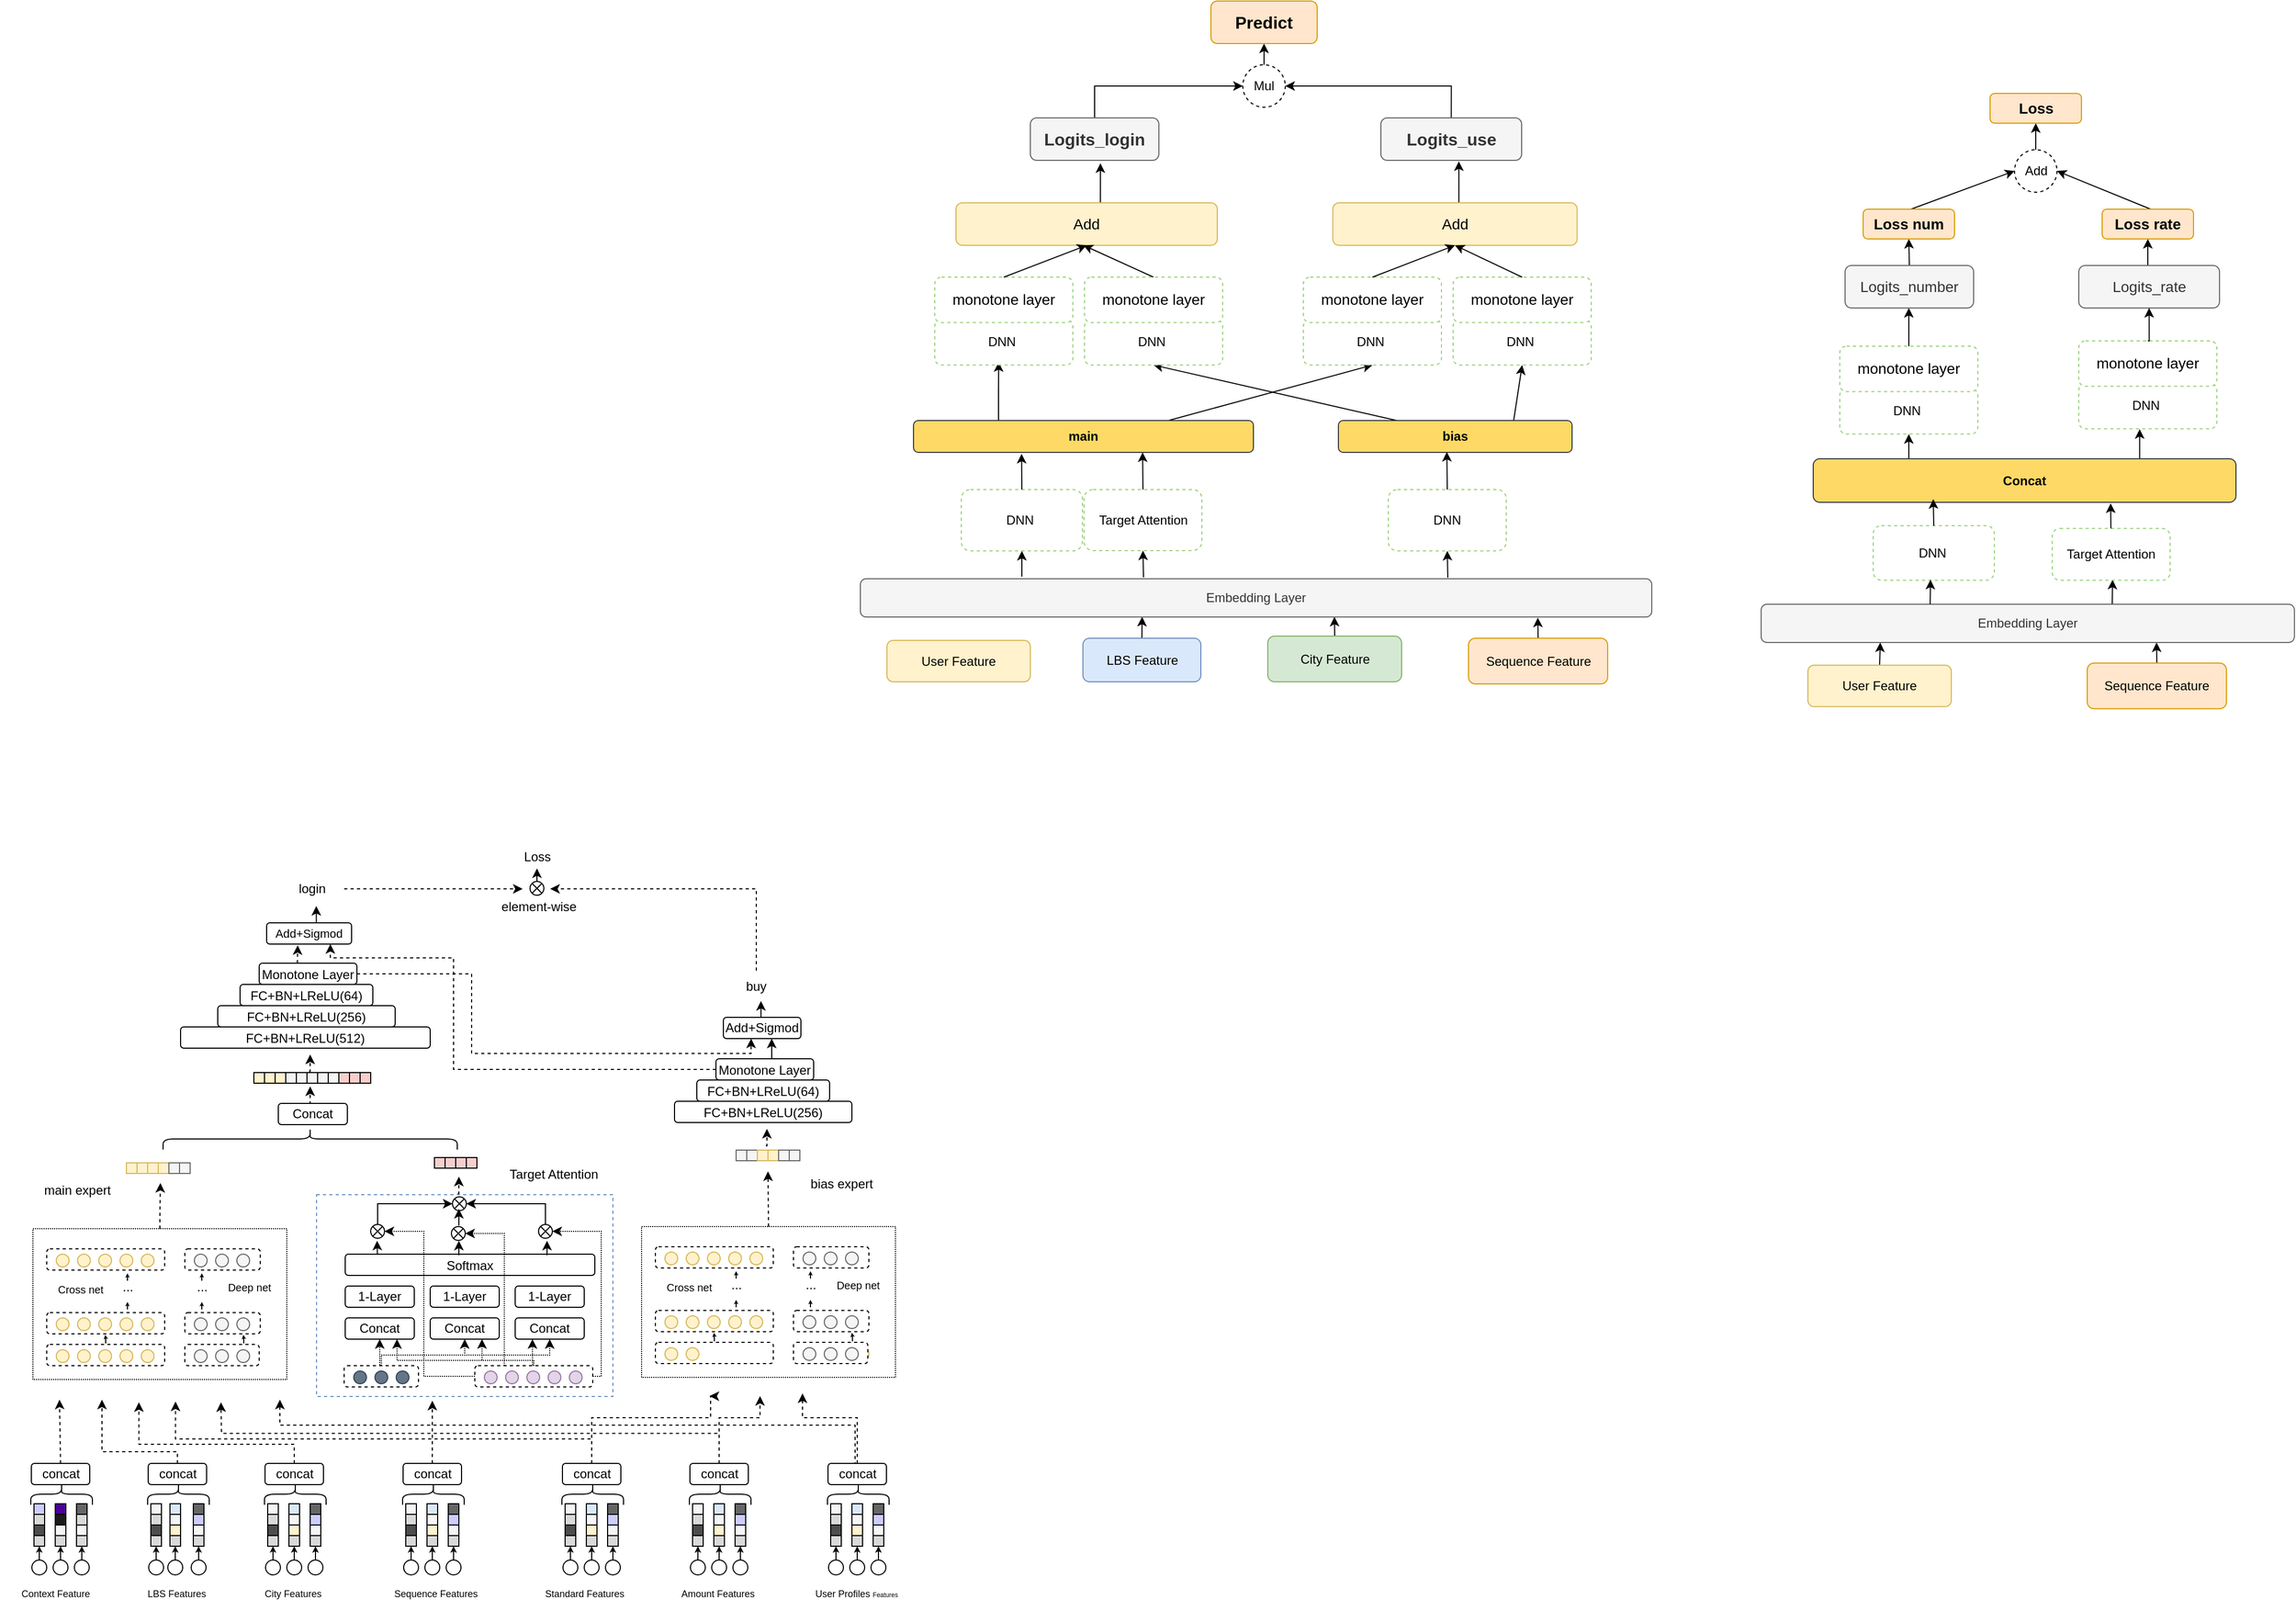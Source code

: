 <mxfile version="21.4.0" type="github">
  <diagram name="第 1 页" id="d2n9Q1br7z3izl8uEKcL">
    <mxGraphModel dx="3402" dy="703" grid="0" gridSize="10" guides="1" tooltips="1" connect="1" arrows="1" fold="1" page="1" pageScale="1" pageWidth="2339" pageHeight="3300" math="0" shadow="0">
      <root>
        <mxCell id="0" />
        <mxCell id="1" parent="0" />
        <mxCell id="DaX6zx8CQuNBzBo2m0Z7-664" value="User Feature" style="rounded=1;whiteSpace=wrap;html=1;fillColor=#fff2cc;strokeColor=#d6b656;" vertex="1" parent="1">
          <mxGeometry x="-1355" y="1482" width="135" height="39" as="geometry" />
        </mxCell>
        <mxCell id="DaX6zx8CQuNBzBo2m0Z7-665" style="edgeStyle=none;rounded=0;orthogonalLoop=1;jettySize=auto;html=1;exitX=0.5;exitY=0;exitDx=0;exitDy=0;entryX=0.356;entryY=0.994;entryDx=0;entryDy=0;entryPerimeter=0;endArrow=classic;endFill=1;" edge="1" parent="1" source="DaX6zx8CQuNBzBo2m0Z7-666" target="DaX6zx8CQuNBzBo2m0Z7-674">
          <mxGeometry relative="1" as="geometry" />
        </mxCell>
        <mxCell id="DaX6zx8CQuNBzBo2m0Z7-666" value="LBS Feature" style="rounded=1;whiteSpace=wrap;html=1;fillColor=#dae8fc;strokeColor=#6c8ebf;" vertex="1" parent="1">
          <mxGeometry x="-1170.5" y="1480" width="111" height="41" as="geometry" />
        </mxCell>
        <mxCell id="DaX6zx8CQuNBzBo2m0Z7-667" style="edgeStyle=none;rounded=0;orthogonalLoop=1;jettySize=auto;html=1;exitX=0.5;exitY=0;exitDx=0;exitDy=0;entryX=0.599;entryY=0.994;entryDx=0;entryDy=0;entryPerimeter=0;endArrow=classic;endFill=1;" edge="1" parent="1" source="DaX6zx8CQuNBzBo2m0Z7-668" target="DaX6zx8CQuNBzBo2m0Z7-674">
          <mxGeometry relative="1" as="geometry" />
        </mxCell>
        <mxCell id="DaX6zx8CQuNBzBo2m0Z7-668" value="City Feature" style="rounded=1;whiteSpace=wrap;html=1;fillColor=#d5e8d4;strokeColor=#82b366;" vertex="1" parent="1">
          <mxGeometry x="-996.5" y="1478" width="126" height="43" as="geometry" />
        </mxCell>
        <mxCell id="DaX6zx8CQuNBzBo2m0Z7-669" style="edgeStyle=none;rounded=0;orthogonalLoop=1;jettySize=auto;html=1;exitX=0.5;exitY=0;exitDx=0;exitDy=0;entryX=0.856;entryY=1.017;entryDx=0;entryDy=0;entryPerimeter=0;endArrow=classic;endFill=1;" edge="1" parent="1" source="DaX6zx8CQuNBzBo2m0Z7-670" target="DaX6zx8CQuNBzBo2m0Z7-674">
          <mxGeometry relative="1" as="geometry" />
        </mxCell>
        <mxCell id="DaX6zx8CQuNBzBo2m0Z7-670" value="Sequence Feature" style="rounded=1;whiteSpace=wrap;html=1;fillColor=#ffe6cc;strokeColor=#d79b00;" vertex="1" parent="1">
          <mxGeometry x="-807.5" y="1480" width="131" height="43" as="geometry" />
        </mxCell>
        <mxCell id="DaX6zx8CQuNBzBo2m0Z7-671" style="edgeStyle=none;rounded=0;orthogonalLoop=1;jettySize=auto;html=1;entryX=0.5;entryY=1;entryDx=0;entryDy=0;endArrow=classic;endFill=1;" edge="1" parent="1" target="DaX6zx8CQuNBzBo2m0Z7-676">
          <mxGeometry relative="1" as="geometry">
            <mxPoint x="-1228" y="1422" as="sourcePoint" />
          </mxGeometry>
        </mxCell>
        <mxCell id="DaX6zx8CQuNBzBo2m0Z7-672" style="edgeStyle=none;rounded=0;orthogonalLoop=1;jettySize=auto;html=1;entryX=0.5;entryY=1;entryDx=0;entryDy=0;endArrow=classic;endFill=1;" edge="1" parent="1" target="DaX6zx8CQuNBzBo2m0Z7-693">
          <mxGeometry relative="1" as="geometry">
            <mxPoint x="-1113.5" y="1422.68" as="sourcePoint" />
          </mxGeometry>
        </mxCell>
        <mxCell id="DaX6zx8CQuNBzBo2m0Z7-673" style="edgeStyle=none;rounded=0;orthogonalLoop=1;jettySize=auto;html=1;entryX=0.5;entryY=1;entryDx=0;entryDy=0;endArrow=classic;endFill=1;" edge="1" parent="1" target="DaX6zx8CQuNBzBo2m0Z7-710">
          <mxGeometry relative="1" as="geometry">
            <mxPoint x="-827" y="1423" as="sourcePoint" />
          </mxGeometry>
        </mxCell>
        <mxCell id="DaX6zx8CQuNBzBo2m0Z7-674" value="Embedding Layer" style="rounded=1;whiteSpace=wrap;html=1;fillColor=#f5f5f5;fontColor=#333333;strokeColor=#666666;" vertex="1" parent="1">
          <mxGeometry x="-1380" y="1424" width="745" height="36" as="geometry" />
        </mxCell>
        <mxCell id="DaX6zx8CQuNBzBo2m0Z7-675" value="" style="group;labelBorderColor=default;" vertex="1" connectable="0" parent="1">
          <mxGeometry x="-1285" y="1340" width="114" height="57.77" as="geometry" />
        </mxCell>
        <mxCell id="DaX6zx8CQuNBzBo2m0Z7-676" value="DNN&amp;nbsp;" style="rounded=1;whiteSpace=wrap;html=1;dashed=1;strokeColor=#97D077;" vertex="1" parent="DaX6zx8CQuNBzBo2m0Z7-675">
          <mxGeometry width="114" height="57.77" as="geometry" />
        </mxCell>
        <mxCell id="DaX6zx8CQuNBzBo2m0Z7-692" value="" style="group" vertex="1" connectable="0" parent="1">
          <mxGeometry x="-1169.5" y="1340" width="111" height="57.45" as="geometry" />
        </mxCell>
        <mxCell id="DaX6zx8CQuNBzBo2m0Z7-693" value="Target Attention" style="rounded=1;whiteSpace=wrap;html=1;dashed=1;strokeColor=#97D077;" vertex="1" parent="DaX6zx8CQuNBzBo2m0Z7-692">
          <mxGeometry width="111" height="57.45" as="geometry" />
        </mxCell>
        <mxCell id="DaX6zx8CQuNBzBo2m0Z7-709" value="" style="group" vertex="1" connectable="0" parent="1">
          <mxGeometry x="-883" y="1340" width="111" height="57.77" as="geometry" />
        </mxCell>
        <mxCell id="DaX6zx8CQuNBzBo2m0Z7-710" value="DNN" style="rounded=1;whiteSpace=wrap;html=1;dashed=1;strokeColor=#97D077;" vertex="1" parent="DaX6zx8CQuNBzBo2m0Z7-709">
          <mxGeometry width="111" height="57.77" as="geometry" />
        </mxCell>
        <mxCell id="DaX6zx8CQuNBzBo2m0Z7-903" style="edgeStyle=orthogonalEdgeStyle;rounded=0;orthogonalLoop=1;jettySize=auto;html=1;exitX=0.5;exitY=0;exitDx=0;exitDy=0;entryX=0.545;entryY=1.068;entryDx=0;entryDy=0;entryPerimeter=0;" edge="1" parent="1" source="DaX6zx8CQuNBzBo2m0Z7-767" target="DaX6zx8CQuNBzBo2m0Z7-901">
          <mxGeometry relative="1" as="geometry" />
        </mxCell>
        <mxCell id="DaX6zx8CQuNBzBo2m0Z7-767" value="&lt;font style=&quot;font-size: 14px;&quot;&gt;Add&lt;/font&gt;" style="rounded=1;whiteSpace=wrap;html=1;fillColor=#fff2cc;strokeColor=#d6b656;" vertex="1" parent="1">
          <mxGeometry x="-1290" y="1070" width="246" height="40" as="geometry" />
        </mxCell>
        <mxCell id="DaX6zx8CQuNBzBo2m0Z7-904" style="edgeStyle=orthogonalEdgeStyle;rounded=0;orthogonalLoop=1;jettySize=auto;html=1;exitX=0.5;exitY=0;exitDx=0;exitDy=0;entryX=0.554;entryY=1.023;entryDx=0;entryDy=0;entryPerimeter=0;" edge="1" parent="1" source="DaX6zx8CQuNBzBo2m0Z7-769" target="DaX6zx8CQuNBzBo2m0Z7-902">
          <mxGeometry relative="1" as="geometry" />
        </mxCell>
        <mxCell id="DaX6zx8CQuNBzBo2m0Z7-769" value="&lt;font style=&quot;font-size: 14px;&quot;&gt;Add&lt;/font&gt;" style="rounded=1;whiteSpace=wrap;html=1;fillColor=#fff2cc;strokeColor=#d6b656;" vertex="1" parent="1">
          <mxGeometry x="-935.25" y="1070" width="230" height="40" as="geometry" />
        </mxCell>
        <mxCell id="DaX6zx8CQuNBzBo2m0Z7-880" style="edgeStyle=orthogonalEdgeStyle;rounded=0;orthogonalLoop=1;jettySize=auto;html=1;exitX=0.25;exitY=0;exitDx=0;exitDy=0;" edge="1" parent="1" source="DaX6zx8CQuNBzBo2m0Z7-808">
          <mxGeometry relative="1" as="geometry">
            <mxPoint x="-1249.818" y="1220.0" as="targetPoint" />
          </mxGeometry>
        </mxCell>
        <mxCell id="DaX6zx8CQuNBzBo2m0Z7-883" style="rounded=0;orthogonalLoop=1;jettySize=auto;html=1;exitX=0.75;exitY=0;exitDx=0;exitDy=0;entryX=0.5;entryY=1;entryDx=0;entryDy=0;" edge="1" parent="1" source="DaX6zx8CQuNBzBo2m0Z7-808" target="DaX6zx8CQuNBzBo2m0Z7-875">
          <mxGeometry relative="1" as="geometry" />
        </mxCell>
        <mxCell id="DaX6zx8CQuNBzBo2m0Z7-808" value="&lt;b&gt;main&lt;/b&gt;" style="rounded=1;whiteSpace=wrap;html=1;fillColor=#FFD966;strokeColor=#36393d;" vertex="1" parent="1">
          <mxGeometry x="-1330" y="1275" width="320" height="30" as="geometry" />
        </mxCell>
        <mxCell id="DaX6zx8CQuNBzBo2m0Z7-881" style="rounded=0;orthogonalLoop=1;jettySize=auto;html=1;exitX=0.25;exitY=0;exitDx=0;exitDy=0;entryX=0.5;entryY=1;entryDx=0;entryDy=0;" edge="1" parent="1" source="DaX6zx8CQuNBzBo2m0Z7-814" target="DaX6zx8CQuNBzBo2m0Z7-873">
          <mxGeometry relative="1" as="geometry" />
        </mxCell>
        <mxCell id="DaX6zx8CQuNBzBo2m0Z7-884" style="rounded=0;orthogonalLoop=1;jettySize=auto;html=1;exitX=0.75;exitY=0;exitDx=0;exitDy=0;entryX=0.5;entryY=1;entryDx=0;entryDy=0;" edge="1" parent="1" source="DaX6zx8CQuNBzBo2m0Z7-814" target="DaX6zx8CQuNBzBo2m0Z7-877">
          <mxGeometry relative="1" as="geometry" />
        </mxCell>
        <mxCell id="DaX6zx8CQuNBzBo2m0Z7-814" value="&lt;b&gt;bias&lt;/b&gt;" style="rounded=1;whiteSpace=wrap;html=1;fillColor=#FFD966;strokeColor=#36393d;" vertex="1" parent="1">
          <mxGeometry x="-930" y="1275" width="220" height="30" as="geometry" />
        </mxCell>
        <mxCell id="DaX6zx8CQuNBzBo2m0Z7-817" style="edgeStyle=none;rounded=0;orthogonalLoop=1;jettySize=auto;html=1;exitX=0.5;exitY=0;exitDx=0;exitDy=0;endArrow=classic;endFill=1;" edge="1" parent="1">
          <mxGeometry relative="1" as="geometry">
            <mxPoint x="-1122" y="1423.68" as="sourcePoint" />
            <mxPoint x="-1122" y="1423.68" as="targetPoint" />
          </mxGeometry>
        </mxCell>
        <mxCell id="DaX6zx8CQuNBzBo2m0Z7-818" style="edgeStyle=none;rounded=0;orthogonalLoop=1;jettySize=auto;html=1;exitX=0.5;exitY=0;exitDx=0;exitDy=0;endArrow=classic;endFill=1;entryX=0.464;entryY=0.985;entryDx=0;entryDy=0;entryPerimeter=0;" edge="1" parent="1" source="DaX6zx8CQuNBzBo2m0Z7-710" target="DaX6zx8CQuNBzBo2m0Z7-814">
          <mxGeometry relative="1" as="geometry">
            <mxPoint x="-823.5" y="1305" as="targetPoint" />
          </mxGeometry>
        </mxCell>
        <mxCell id="DaX6zx8CQuNBzBo2m0Z7-819" style="edgeStyle=none;rounded=0;orthogonalLoop=1;jettySize=auto;html=1;exitX=0.5;exitY=0;exitDx=0;exitDy=0;endArrow=classic;endFill=1;" edge="1" parent="1" source="DaX6zx8CQuNBzBo2m0Z7-693">
          <mxGeometry relative="1" as="geometry">
            <mxPoint x="-1114.342" y="1304.996" as="targetPoint" />
          </mxGeometry>
        </mxCell>
        <mxCell id="DaX6zx8CQuNBzBo2m0Z7-820" style="edgeStyle=none;rounded=0;orthogonalLoop=1;jettySize=auto;html=1;exitX=0.5;exitY=0;exitDx=0;exitDy=0;endArrow=classic;endFill=1;" edge="1" parent="1" source="DaX6zx8CQuNBzBo2m0Z7-676">
          <mxGeometry relative="1" as="geometry">
            <mxPoint x="-1228.263" y="1306.368" as="targetPoint" />
          </mxGeometry>
        </mxCell>
        <mxCell id="DaX6zx8CQuNBzBo2m0Z7-868" value="" style="group;labelBorderColor=default;" vertex="1" connectable="0" parent="1">
          <mxGeometry x="-1310" y="1180" width="130" height="42.77" as="geometry" />
        </mxCell>
        <mxCell id="DaX6zx8CQuNBzBo2m0Z7-869" value="DNN&amp;nbsp;" style="rounded=1;whiteSpace=wrap;html=1;dashed=1;strokeColor=#97D077;" vertex="1" parent="DaX6zx8CQuNBzBo2m0Z7-868">
          <mxGeometry width="130" height="42.77" as="geometry" />
        </mxCell>
        <mxCell id="DaX6zx8CQuNBzBo2m0Z7-872" value="" style="group;labelBorderColor=default;" vertex="1" connectable="0" parent="1">
          <mxGeometry x="-1169" y="1180" width="130" height="42.77" as="geometry" />
        </mxCell>
        <mxCell id="DaX6zx8CQuNBzBo2m0Z7-873" value="DNN&amp;nbsp;" style="rounded=1;whiteSpace=wrap;html=1;dashed=1;strokeColor=#97D077;" vertex="1" parent="DaX6zx8CQuNBzBo2m0Z7-872">
          <mxGeometry width="130" height="42.77" as="geometry" />
        </mxCell>
        <mxCell id="DaX6zx8CQuNBzBo2m0Z7-874" value="" style="group;labelBorderColor=default;" vertex="1" connectable="0" parent="1">
          <mxGeometry x="-963" y="1180" width="130" height="42.77" as="geometry" />
        </mxCell>
        <mxCell id="DaX6zx8CQuNBzBo2m0Z7-875" value="DNN&amp;nbsp;" style="rounded=1;whiteSpace=wrap;html=1;dashed=1;strokeColor=#97D077;" vertex="1" parent="DaX6zx8CQuNBzBo2m0Z7-874">
          <mxGeometry width="130" height="42.77" as="geometry" />
        </mxCell>
        <mxCell id="DaX6zx8CQuNBzBo2m0Z7-876" value="" style="group;labelBorderColor=default;" vertex="1" connectable="0" parent="1">
          <mxGeometry x="-822" y="1180" width="130" height="42.77" as="geometry" />
        </mxCell>
        <mxCell id="DaX6zx8CQuNBzBo2m0Z7-877" value="DNN&amp;nbsp;" style="rounded=1;whiteSpace=wrap;html=1;dashed=1;strokeColor=#97D077;" vertex="1" parent="DaX6zx8CQuNBzBo2m0Z7-876">
          <mxGeometry width="130" height="42.77" as="geometry" />
        </mxCell>
        <mxCell id="DaX6zx8CQuNBzBo2m0Z7-888" value="" style="group;labelBorderColor=default;" vertex="1" connectable="0" parent="1">
          <mxGeometry x="-1310" y="1140" width="130" height="42.77" as="geometry" />
        </mxCell>
        <mxCell id="DaX6zx8CQuNBzBo2m0Z7-889" value="&lt;pre style=&quot;background-color: rgb(255, 255, 255);&quot;&gt;&lt;font style=&quot;font-size: 14px;&quot; face=&quot;Helvetica&quot;&gt;monotone layer&lt;/font&gt;&lt;/pre&gt;" style="rounded=1;whiteSpace=wrap;html=1;dashed=1;strokeColor=#97D077;" vertex="1" parent="DaX6zx8CQuNBzBo2m0Z7-888">
          <mxGeometry width="130" height="42.77" as="geometry" />
        </mxCell>
        <mxCell id="DaX6zx8CQuNBzBo2m0Z7-890" value="" style="group;labelBorderColor=default;" vertex="1" connectable="0" parent="1">
          <mxGeometry x="-1169" y="1140" width="130" height="42.77" as="geometry" />
        </mxCell>
        <mxCell id="DaX6zx8CQuNBzBo2m0Z7-897" style="rounded=0;orthogonalLoop=1;jettySize=auto;html=1;exitX=0.5;exitY=0;exitDx=0;exitDy=0;" edge="1" parent="DaX6zx8CQuNBzBo2m0Z7-890" source="DaX6zx8CQuNBzBo2m0Z7-891">
          <mxGeometry relative="1" as="geometry">
            <mxPoint x="-1" y="-30" as="targetPoint" />
          </mxGeometry>
        </mxCell>
        <mxCell id="DaX6zx8CQuNBzBo2m0Z7-891" value="&lt;pre style=&quot;border-color: var(--border-color); background-color: rgb(255, 255, 255);&quot;&gt;&lt;font style=&quot;border-color: var(--border-color); font-size: 14px;&quot; face=&quot;Helvetica&quot;&gt;monotone layer&lt;/font&gt;&lt;/pre&gt;" style="rounded=1;whiteSpace=wrap;html=1;dashed=1;strokeColor=#97D077;" vertex="1" parent="DaX6zx8CQuNBzBo2m0Z7-890">
          <mxGeometry width="130" height="42.77" as="geometry" />
        </mxCell>
        <mxCell id="DaX6zx8CQuNBzBo2m0Z7-892" value="" style="group;labelBorderColor=default;" vertex="1" connectable="0" parent="1">
          <mxGeometry x="-963" y="1140" width="130" height="42.77" as="geometry" />
        </mxCell>
        <mxCell id="DaX6zx8CQuNBzBo2m0Z7-893" value="&lt;pre style=&quot;border-color: var(--border-color); background-color: rgb(255, 255, 255);&quot;&gt;&lt;font style=&quot;border-color: var(--border-color); font-size: 14px;&quot; face=&quot;Helvetica&quot;&gt;monotone layer&lt;/font&gt;&lt;/pre&gt;" style="rounded=1;whiteSpace=wrap;html=1;dashed=1;strokeColor=#97D077;" vertex="1" parent="DaX6zx8CQuNBzBo2m0Z7-892">
          <mxGeometry width="130" height="42.77" as="geometry" />
        </mxCell>
        <mxCell id="DaX6zx8CQuNBzBo2m0Z7-894" value="" style="group;labelBorderColor=default;" vertex="1" connectable="0" parent="1">
          <mxGeometry x="-822" y="1140" width="130" height="42.77" as="geometry" />
        </mxCell>
        <mxCell id="DaX6zx8CQuNBzBo2m0Z7-895" value="&lt;pre style=&quot;border-color: var(--border-color); background-color: rgb(255, 255, 255);&quot;&gt;&lt;font style=&quot;border-color: var(--border-color); font-size: 14px;&quot; face=&quot;Helvetica&quot;&gt;monotone layer&lt;/font&gt;&lt;/pre&gt;" style="rounded=1;whiteSpace=wrap;html=1;dashed=1;strokeColor=#97D077;" vertex="1" parent="DaX6zx8CQuNBzBo2m0Z7-894">
          <mxGeometry width="130" height="42.77" as="geometry" />
        </mxCell>
        <mxCell id="DaX6zx8CQuNBzBo2m0Z7-896" style="rounded=0;orthogonalLoop=1;jettySize=auto;html=1;exitX=0.5;exitY=0;exitDx=0;exitDy=0;entryX=0.5;entryY=1;entryDx=0;entryDy=0;" edge="1" parent="1" source="DaX6zx8CQuNBzBo2m0Z7-889" target="DaX6zx8CQuNBzBo2m0Z7-767">
          <mxGeometry relative="1" as="geometry" />
        </mxCell>
        <mxCell id="DaX6zx8CQuNBzBo2m0Z7-898" style="rounded=0;orthogonalLoop=1;jettySize=auto;html=1;exitX=0.5;exitY=0;exitDx=0;exitDy=0;entryX=0.5;entryY=1;entryDx=0;entryDy=0;" edge="1" parent="1" source="DaX6zx8CQuNBzBo2m0Z7-893" target="DaX6zx8CQuNBzBo2m0Z7-769">
          <mxGeometry relative="1" as="geometry" />
        </mxCell>
        <mxCell id="DaX6zx8CQuNBzBo2m0Z7-899" style="rounded=0;orthogonalLoop=1;jettySize=auto;html=1;exitX=0.5;exitY=0;exitDx=0;exitDy=0;entryX=0.5;entryY=1;entryDx=0;entryDy=0;" edge="1" parent="1" source="DaX6zx8CQuNBzBo2m0Z7-895" target="DaX6zx8CQuNBzBo2m0Z7-769">
          <mxGeometry relative="1" as="geometry" />
        </mxCell>
        <mxCell id="DaX6zx8CQuNBzBo2m0Z7-908" style="edgeStyle=orthogonalEdgeStyle;rounded=0;orthogonalLoop=1;jettySize=auto;html=1;exitX=0.5;exitY=0;exitDx=0;exitDy=0;entryX=0;entryY=0.5;entryDx=0;entryDy=0;" edge="1" parent="1" source="DaX6zx8CQuNBzBo2m0Z7-901" target="DaX6zx8CQuNBzBo2m0Z7-905">
          <mxGeometry relative="1" as="geometry" />
        </mxCell>
        <mxCell id="DaX6zx8CQuNBzBo2m0Z7-901" value="&lt;b&gt;&lt;font style=&quot;font-size: 16px;&quot;&gt;Logits_login&lt;/font&gt;&lt;/b&gt;" style="rounded=1;whiteSpace=wrap;html=1;fillColor=#f5f5f5;strokeColor=#666666;fontColor=#333333;" vertex="1" parent="1">
          <mxGeometry x="-1220" y="990" width="121" height="40" as="geometry" />
        </mxCell>
        <mxCell id="DaX6zx8CQuNBzBo2m0Z7-907" style="edgeStyle=orthogonalEdgeStyle;rounded=0;orthogonalLoop=1;jettySize=auto;html=1;exitX=0.5;exitY=0;exitDx=0;exitDy=0;entryX=1;entryY=0.5;entryDx=0;entryDy=0;" edge="1" parent="1" source="DaX6zx8CQuNBzBo2m0Z7-902" target="DaX6zx8CQuNBzBo2m0Z7-905">
          <mxGeometry relative="1" as="geometry" />
        </mxCell>
        <mxCell id="DaX6zx8CQuNBzBo2m0Z7-902" value="&lt;b&gt;&lt;font style=&quot;font-size: 16px;&quot;&gt;Logits_use&lt;/font&gt;&lt;/b&gt;" style="rounded=1;whiteSpace=wrap;html=1;fillColor=#f5f5f5;strokeColor=#666666;fontColor=#333333;" vertex="1" parent="1">
          <mxGeometry x="-890" y="990" width="132.5" height="40" as="geometry" />
        </mxCell>
        <mxCell id="DaX6zx8CQuNBzBo2m0Z7-910" style="edgeStyle=orthogonalEdgeStyle;rounded=0;orthogonalLoop=1;jettySize=auto;html=1;exitX=0.5;exitY=0;exitDx=0;exitDy=0;entryX=0.5;entryY=1;entryDx=0;entryDy=0;" edge="1" parent="1" source="DaX6zx8CQuNBzBo2m0Z7-905" target="DaX6zx8CQuNBzBo2m0Z7-909">
          <mxGeometry relative="1" as="geometry" />
        </mxCell>
        <mxCell id="DaX6zx8CQuNBzBo2m0Z7-905" value="Mul" style="ellipse;whiteSpace=wrap;html=1;aspect=fixed;dashed=1;" vertex="1" parent="1">
          <mxGeometry x="-1020" y="940" width="40" height="40" as="geometry" />
        </mxCell>
        <mxCell id="DaX6zx8CQuNBzBo2m0Z7-909" value="&lt;b&gt;&lt;font style=&quot;font-size: 16px;&quot;&gt;Predict&lt;/font&gt;&lt;/b&gt;" style="rounded=1;whiteSpace=wrap;html=1;fillColor=#ffe6cc;strokeColor=#d79b00;" vertex="1" parent="1">
          <mxGeometry x="-1050" y="880" width="100" height="40" as="geometry" />
        </mxCell>
        <mxCell id="DaX6zx8CQuNBzBo2m0Z7-912" style="edgeStyle=none;rounded=0;orthogonalLoop=1;jettySize=auto;html=1;exitX=0.5;exitY=0;exitDx=0;exitDy=0;entryX=0.125;entryY=1.017;entryDx=0;entryDy=0;entryPerimeter=0;endArrow=classic;endFill=1;" edge="1" parent="1" source="DaX6zx8CQuNBzBo2m0Z7-913">
          <mxGeometry relative="1" as="geometry">
            <mxPoint x="-419.875" y="1484.002" as="targetPoint" />
          </mxGeometry>
        </mxCell>
        <mxCell id="DaX6zx8CQuNBzBo2m0Z7-913" value="User Feature" style="rounded=1;whiteSpace=wrap;html=1;fillColor=#fff2cc;strokeColor=#d6b656;" vertex="1" parent="1">
          <mxGeometry x="-488" y="1505.39" width="135" height="39" as="geometry" />
        </mxCell>
        <mxCell id="DaX6zx8CQuNBzBo2m0Z7-918" style="edgeStyle=none;rounded=0;orthogonalLoop=1;jettySize=auto;html=1;exitX=0.5;exitY=0;exitDx=0;exitDy=0;entryX=0.856;entryY=1.017;entryDx=0;entryDy=0;entryPerimeter=0;endArrow=classic;endFill=1;" edge="1" parent="1" source="DaX6zx8CQuNBzBo2m0Z7-919">
          <mxGeometry relative="1" as="geometry">
            <mxPoint x="-159.78" y="1484.002" as="targetPoint" />
          </mxGeometry>
        </mxCell>
        <mxCell id="DaX6zx8CQuNBzBo2m0Z7-919" value="Sequence Feature" style="rounded=1;whiteSpace=wrap;html=1;fillColor=#ffe6cc;strokeColor=#d79b00;" vertex="1" parent="1">
          <mxGeometry x="-225" y="1503.39" width="131" height="43" as="geometry" />
        </mxCell>
        <mxCell id="DaX6zx8CQuNBzBo2m0Z7-974" style="edgeStyle=orthogonalEdgeStyle;rounded=0;orthogonalLoop=1;jettySize=auto;html=1;exitX=0.75;exitY=0;exitDx=0;exitDy=0;" edge="1" parent="1">
          <mxGeometry relative="1" as="geometry">
            <mxPoint x="-201.182" y="1424.909" as="targetPoint" />
            <mxPoint x="-201.5" y="1448" as="sourcePoint" />
          </mxGeometry>
        </mxCell>
        <mxCell id="DaX6zx8CQuNBzBo2m0Z7-923" value="Embedding Layer" style="rounded=1;whiteSpace=wrap;html=1;fillColor=#f5f5f5;fontColor=#333333;strokeColor=#666666;" vertex="1" parent="1">
          <mxGeometry x="-532" y="1448" width="502" height="36" as="geometry" />
        </mxCell>
        <mxCell id="DaX6zx8CQuNBzBo2m0Z7-924" value="" style="group;labelBorderColor=default;" vertex="1" connectable="0" parent="1">
          <mxGeometry x="-426.5" y="1374" width="114" height="51.4" as="geometry" />
        </mxCell>
        <mxCell id="DaX6zx8CQuNBzBo2m0Z7-925" value="DNN&amp;nbsp;" style="rounded=1;whiteSpace=wrap;html=1;dashed=1;strokeColor=#97D077;" vertex="1" parent="DaX6zx8CQuNBzBo2m0Z7-924">
          <mxGeometry width="114" height="51.4" as="geometry" />
        </mxCell>
        <mxCell id="DaX6zx8CQuNBzBo2m0Z7-926" value="" style="group" vertex="1" connectable="0" parent="1">
          <mxGeometry x="-258" y="1376.63" width="111" height="48.77" as="geometry" />
        </mxCell>
        <mxCell id="DaX6zx8CQuNBzBo2m0Z7-927" value="Target Attention" style="rounded=1;whiteSpace=wrap;html=1;dashed=1;strokeColor=#97D077;" vertex="1" parent="DaX6zx8CQuNBzBo2m0Z7-926">
          <mxGeometry width="111" height="48.77" as="geometry" />
        </mxCell>
        <mxCell id="DaX6zx8CQuNBzBo2m0Z7-978" style="edgeStyle=orthogonalEdgeStyle;rounded=0;orthogonalLoop=1;jettySize=auto;html=1;exitX=0.25;exitY=0;exitDx=0;exitDy=0;entryX=0.5;entryY=1;entryDx=0;entryDy=0;" edge="1" parent="1" source="DaX6zx8CQuNBzBo2m0Z7-936" target="DaX6zx8CQuNBzBo2m0Z7-945">
          <mxGeometry relative="1" as="geometry" />
        </mxCell>
        <mxCell id="DaX6zx8CQuNBzBo2m0Z7-979" style="edgeStyle=orthogonalEdgeStyle;rounded=0;orthogonalLoop=1;jettySize=auto;html=1;exitX=0.75;exitY=0;exitDx=0;exitDy=0;entryX=0.441;entryY=1.008;entryDx=0;entryDy=0;entryPerimeter=0;" edge="1" parent="1" source="DaX6zx8CQuNBzBo2m0Z7-936" target="DaX6zx8CQuNBzBo2m0Z7-949">
          <mxGeometry relative="1" as="geometry" />
        </mxCell>
        <mxCell id="DaX6zx8CQuNBzBo2m0Z7-936" value="&lt;b&gt;Concat&lt;/b&gt;" style="rounded=1;whiteSpace=wrap;html=1;fillColor=#FFD966;strokeColor=#36393d;" vertex="1" parent="1">
          <mxGeometry x="-483" y="1311" width="398" height="41" as="geometry" />
        </mxCell>
        <mxCell id="DaX6zx8CQuNBzBo2m0Z7-940" style="edgeStyle=none;rounded=0;orthogonalLoop=1;jettySize=auto;html=1;exitX=0.5;exitY=0;exitDx=0;exitDy=0;endArrow=classic;endFill=1;" edge="1" parent="1">
          <mxGeometry relative="1" as="geometry">
            <mxPoint x="-274" y="1447.68" as="sourcePoint" />
            <mxPoint x="-274" y="1447.68" as="targetPoint" />
          </mxGeometry>
        </mxCell>
        <mxCell id="DaX6zx8CQuNBzBo2m0Z7-942" style="edgeStyle=none;rounded=0;orthogonalLoop=1;jettySize=auto;html=1;endArrow=classic;endFill=1;" edge="1" parent="1" source="DaX6zx8CQuNBzBo2m0Z7-927">
          <mxGeometry relative="1" as="geometry">
            <mxPoint x="-203" y="1353" as="targetPoint" />
          </mxGeometry>
        </mxCell>
        <mxCell id="DaX6zx8CQuNBzBo2m0Z7-943" style="edgeStyle=none;rounded=0;orthogonalLoop=1;jettySize=auto;html=1;exitX=0.5;exitY=0;exitDx=0;exitDy=0;endArrow=classic;endFill=1;" edge="1" parent="1" source="DaX6zx8CQuNBzBo2m0Z7-925">
          <mxGeometry relative="1" as="geometry">
            <mxPoint x="-370" y="1349" as="targetPoint" />
          </mxGeometry>
        </mxCell>
        <mxCell id="DaX6zx8CQuNBzBo2m0Z7-944" value="" style="group;labelBorderColor=default;" vertex="1" connectable="0" parent="1">
          <mxGeometry x="-458" y="1245" width="130" height="42.77" as="geometry" />
        </mxCell>
        <mxCell id="DaX6zx8CQuNBzBo2m0Z7-945" value="DNN&amp;nbsp;" style="rounded=1;whiteSpace=wrap;html=1;dashed=1;strokeColor=#97D077;" vertex="1" parent="DaX6zx8CQuNBzBo2m0Z7-944">
          <mxGeometry width="130" height="42.77" as="geometry" />
        </mxCell>
        <mxCell id="DaX6zx8CQuNBzBo2m0Z7-948" value="" style="group;labelBorderColor=default;" vertex="1" connectable="0" parent="1">
          <mxGeometry x="-233" y="1240" width="130" height="42.77" as="geometry" />
        </mxCell>
        <mxCell id="DaX6zx8CQuNBzBo2m0Z7-949" value="DNN&amp;nbsp;" style="rounded=1;whiteSpace=wrap;html=1;dashed=1;strokeColor=#97D077;" vertex="1" parent="DaX6zx8CQuNBzBo2m0Z7-948">
          <mxGeometry width="130" height="42.77" as="geometry" />
        </mxCell>
        <mxCell id="DaX6zx8CQuNBzBo2m0Z7-952" value="" style="group;labelBorderColor=default;" vertex="1" connectable="0" parent="1">
          <mxGeometry x="-458" y="1205" width="130" height="42.77" as="geometry" />
        </mxCell>
        <mxCell id="DaX6zx8CQuNBzBo2m0Z7-953" value="&lt;pre style=&quot;background-color: rgb(255, 255, 255);&quot;&gt;&lt;font style=&quot;font-size: 14px;&quot; face=&quot;Helvetica&quot;&gt;monotone layer&lt;/font&gt;&lt;/pre&gt;" style="rounded=1;whiteSpace=wrap;html=1;dashed=1;strokeColor=#97D077;" vertex="1" parent="DaX6zx8CQuNBzBo2m0Z7-952">
          <mxGeometry width="130" height="42.77" as="geometry" />
        </mxCell>
        <mxCell id="DaX6zx8CQuNBzBo2m0Z7-957" value="" style="group;labelBorderColor=default;" vertex="1" connectable="0" parent="1">
          <mxGeometry x="-233" y="1200" width="130" height="42.77" as="geometry" />
        </mxCell>
        <mxCell id="DaX6zx8CQuNBzBo2m0Z7-958" value="&lt;pre style=&quot;border-color: var(--border-color); background-color: rgb(255, 255, 255);&quot;&gt;&lt;font style=&quot;border-color: var(--border-color); font-size: 14px;&quot; face=&quot;Helvetica&quot;&gt;monotone layer&lt;/font&gt;&lt;/pre&gt;" style="rounded=1;whiteSpace=wrap;html=1;dashed=1;strokeColor=#97D077;" vertex="1" parent="DaX6zx8CQuNBzBo2m0Z7-957">
          <mxGeometry width="130" height="42.77" as="geometry" />
        </mxCell>
        <mxCell id="DaX6zx8CQuNBzBo2m0Z7-961" style="rounded=0;orthogonalLoop=1;jettySize=auto;html=1;exitX=0.5;exitY=0;exitDx=0;exitDy=0;entryX=0.5;entryY=1;entryDx=0;entryDy=0;" edge="1" parent="1" source="DaX6zx8CQuNBzBo2m0Z7-953">
          <mxGeometry relative="1" as="geometry">
            <mxPoint x="-393.0" y="1169" as="targetPoint" />
          </mxGeometry>
        </mxCell>
        <mxCell id="DaX6zx8CQuNBzBo2m0Z7-964" style="rounded=0;orthogonalLoop=1;jettySize=auto;html=1;exitX=0.5;exitY=0;exitDx=0;exitDy=0;entryX=0;entryY=0.5;entryDx=0;entryDy=0;" edge="1" parent="1" target="DaX6zx8CQuNBzBo2m0Z7-969">
          <mxGeometry relative="1" as="geometry">
            <mxPoint x="-391" y="1076" as="sourcePoint" />
          </mxGeometry>
        </mxCell>
        <mxCell id="DaX6zx8CQuNBzBo2m0Z7-982" style="edgeStyle=orthogonalEdgeStyle;rounded=0;orthogonalLoop=1;jettySize=auto;html=1;exitX=0.5;exitY=0;exitDx=0;exitDy=0;entryX=0.5;entryY=1;entryDx=0;entryDy=0;" edge="1" parent="1" source="DaX6zx8CQuNBzBo2m0Z7-965" target="DaX6zx8CQuNBzBo2m0Z7-980">
          <mxGeometry relative="1" as="geometry" />
        </mxCell>
        <mxCell id="DaX6zx8CQuNBzBo2m0Z7-965" value="&lt;font style=&quot;font-size: 14px;&quot;&gt;Logits_number&lt;/font&gt;" style="rounded=1;whiteSpace=wrap;html=1;fillColor=#f5f5f5;strokeColor=#666666;fontColor=#333333;" vertex="1" parent="1">
          <mxGeometry x="-453" y="1129" width="121" height="40" as="geometry" />
        </mxCell>
        <mxCell id="DaX6zx8CQuNBzBo2m0Z7-966" style="rounded=0;orthogonalLoop=1;jettySize=auto;html=1;exitX=0.5;exitY=0;exitDx=0;exitDy=0;entryX=1;entryY=0.5;entryDx=0;entryDy=0;" edge="1" parent="1" target="DaX6zx8CQuNBzBo2m0Z7-969">
          <mxGeometry relative="1" as="geometry">
            <mxPoint x="-165.25" y="1076" as="sourcePoint" />
          </mxGeometry>
        </mxCell>
        <mxCell id="DaX6zx8CQuNBzBo2m0Z7-983" style="edgeStyle=orthogonalEdgeStyle;rounded=0;orthogonalLoop=1;jettySize=auto;html=1;exitX=0.5;exitY=0;exitDx=0;exitDy=0;entryX=0.5;entryY=1;entryDx=0;entryDy=0;" edge="1" parent="1" source="DaX6zx8CQuNBzBo2m0Z7-967" target="DaX6zx8CQuNBzBo2m0Z7-981">
          <mxGeometry relative="1" as="geometry" />
        </mxCell>
        <mxCell id="DaX6zx8CQuNBzBo2m0Z7-967" value="&lt;font style=&quot;font-size: 14px;&quot;&gt;Logits_rate&lt;/font&gt;" style="rounded=1;whiteSpace=wrap;html=1;fillColor=#f5f5f5;strokeColor=#666666;fontColor=#333333;" vertex="1" parent="1">
          <mxGeometry x="-233" y="1129" width="132.5" height="40" as="geometry" />
        </mxCell>
        <mxCell id="DaX6zx8CQuNBzBo2m0Z7-968" style="edgeStyle=orthogonalEdgeStyle;rounded=0;orthogonalLoop=1;jettySize=auto;html=1;exitX=0.5;exitY=0;exitDx=0;exitDy=0;entryX=0.5;entryY=1;entryDx=0;entryDy=0;" edge="1" parent="1" source="DaX6zx8CQuNBzBo2m0Z7-969" target="DaX6zx8CQuNBzBo2m0Z7-970">
          <mxGeometry relative="1" as="geometry" />
        </mxCell>
        <mxCell id="DaX6zx8CQuNBzBo2m0Z7-969" value="Add" style="ellipse;whiteSpace=wrap;html=1;aspect=fixed;dashed=1;" vertex="1" parent="1">
          <mxGeometry x="-293.5" y="1020" width="40" height="40" as="geometry" />
        </mxCell>
        <mxCell id="DaX6zx8CQuNBzBo2m0Z7-970" value="&lt;b&gt;&lt;font style=&quot;font-size: 14px;&quot;&gt;Loss&lt;/font&gt;&lt;/b&gt;" style="rounded=1;whiteSpace=wrap;html=1;fillColor=#ffe6cc;strokeColor=#d79b00;" vertex="1" parent="1">
          <mxGeometry x="-316.5" y="967" width="86" height="28" as="geometry" />
        </mxCell>
        <mxCell id="DaX6zx8CQuNBzBo2m0Z7-975" style="edgeStyle=orthogonalEdgeStyle;rounded=0;orthogonalLoop=1;jettySize=auto;html=1;exitX=0.75;exitY=0;exitDx=0;exitDy=0;" edge="1" parent="1">
          <mxGeometry relative="1" as="geometry">
            <mxPoint x="-372.592" y="1424.909" as="targetPoint" />
            <mxPoint x="-372.91" y="1448" as="sourcePoint" />
          </mxGeometry>
        </mxCell>
        <mxCell id="DaX6zx8CQuNBzBo2m0Z7-977" style="edgeStyle=orthogonalEdgeStyle;rounded=0;orthogonalLoop=1;jettySize=auto;html=1;exitX=0.5;exitY=0;exitDx=0;exitDy=0;entryX=0.5;entryY=1;entryDx=0;entryDy=0;" edge="1" parent="1" source="DaX6zx8CQuNBzBo2m0Z7-958" target="DaX6zx8CQuNBzBo2m0Z7-967">
          <mxGeometry relative="1" as="geometry" />
        </mxCell>
        <mxCell id="DaX6zx8CQuNBzBo2m0Z7-980" value="&lt;b&gt;&lt;font style=&quot;font-size: 14px;&quot;&gt;Loss num&lt;/font&gt;&lt;/b&gt;" style="rounded=1;whiteSpace=wrap;html=1;fillColor=#ffe6cc;strokeColor=#d79b00;" vertex="1" parent="1">
          <mxGeometry x="-436" y="1076" width="86" height="28" as="geometry" />
        </mxCell>
        <mxCell id="DaX6zx8CQuNBzBo2m0Z7-981" value="&lt;b&gt;&lt;font style=&quot;font-size: 14px;&quot;&gt;Loss rate&lt;/font&gt;&lt;/b&gt;" style="rounded=1;whiteSpace=wrap;html=1;fillColor=#ffe6cc;strokeColor=#d79b00;" vertex="1" parent="1">
          <mxGeometry x="-211" y="1076" width="86" height="28" as="geometry" />
        </mxCell>
        <mxCell id="DaX6zx8CQuNBzBo2m0Z7-1085" value="" style="rounded=0;whiteSpace=wrap;html=1;fillColor=#4C0099;gradientColor=none;gradientDirection=north;strokeColor=#000000;" vertex="1" parent="1">
          <mxGeometry x="-2138" y="2295" width="10" height="10" as="geometry" />
        </mxCell>
        <mxCell id="DaX6zx8CQuNBzBo2m0Z7-1086" value="" style="rounded=0;whiteSpace=wrap;html=1;fillColor=#1A1A1A;gradientColor=none;gradientDirection=north;strokeColor=#000000;" vertex="1" parent="1">
          <mxGeometry x="-2138" y="2305" width="10" height="10" as="geometry" />
        </mxCell>
        <mxCell id="DaX6zx8CQuNBzBo2m0Z7-1087" value="" style="rounded=0;whiteSpace=wrap;html=1;fillColor=#f5f5f5;gradientDirection=north;fontColor=#333333;strokeColor=#000000;" vertex="1" parent="1">
          <mxGeometry x="-2138" y="2315" width="10" height="10" as="geometry" />
        </mxCell>
        <mxCell id="DaX6zx8CQuNBzBo2m0Z7-1088" value="" style="rounded=0;whiteSpace=wrap;html=1;fillColor=#D9D9D9;gradientColor=none;gradientDirection=north;strokeColor=#000000;" vertex="1" parent="1">
          <mxGeometry x="-2138" y="2325" width="10" height="10" as="geometry" />
        </mxCell>
        <mxCell id="DaX6zx8CQuNBzBo2m0Z7-1089" value="" style="rounded=0;whiteSpace=wrap;html=1;fillColor=#666666;gradientColor=none;gradientDirection=north;strokeColor=#000000;" vertex="1" parent="1">
          <mxGeometry x="-2118" y="2295" width="10" height="10" as="geometry" />
        </mxCell>
        <mxCell id="DaX6zx8CQuNBzBo2m0Z7-1090" value="" style="rounded=0;whiteSpace=wrap;html=1;fillColor=#D9D9D9;gradientColor=none;gradientDirection=north;strokeColor=#000000;" vertex="1" parent="1">
          <mxGeometry x="-2118" y="2305" width="10" height="10" as="geometry" />
        </mxCell>
        <mxCell id="DaX6zx8CQuNBzBo2m0Z7-1091" value="" style="rounded=0;whiteSpace=wrap;html=1;fillColor=#f5f5f5;gradientDirection=north;fontColor=#333333;strokeColor=#000000;" vertex="1" parent="1">
          <mxGeometry x="-2118" y="2315" width="10" height="10" as="geometry" />
        </mxCell>
        <mxCell id="DaX6zx8CQuNBzBo2m0Z7-1092" value="" style="rounded=0;whiteSpace=wrap;html=1;fillColor=#D9D9D9;gradientColor=none;gradientDirection=north;strokeColor=#000000;" vertex="1" parent="1">
          <mxGeometry x="-2118" y="2325" width="10" height="10" as="geometry" />
        </mxCell>
        <mxCell id="DaX6zx8CQuNBzBo2m0Z7-1093" value="concat" style="rounded=1;whiteSpace=wrap;html=1;fillColor=#FFFFFF;gradientColor=none;gradientDirection=north;" vertex="1" parent="1">
          <mxGeometry x="-2160.5" y="2257" width="55" height="20" as="geometry" />
        </mxCell>
        <mxCell id="DaX6zx8CQuNBzBo2m0Z7-1094" value="" style="shape=curlyBracket;whiteSpace=wrap;html=1;rounded=1;flipH=1;fillColor=#FFFFFF;gradientColor=none;gradientDirection=north;rotation=-90;" vertex="1" parent="1">
          <mxGeometry x="-2142" y="2257" width="20" height="58" as="geometry" />
        </mxCell>
        <mxCell id="DaX6zx8CQuNBzBo2m0Z7-1095" value="Context Feature" style="text;html=1;strokeColor=none;fillColor=none;align=center;verticalAlign=middle;whiteSpace=wrap;rounded=0;fontSize=9;" vertex="1" parent="1">
          <mxGeometry x="-2189.5" y="2365" width="103" height="30" as="geometry" />
        </mxCell>
        <mxCell id="DaX6zx8CQuNBzBo2m0Z7-1096" value="" style="endArrow=classic;html=1;rounded=0;dashed=1;exitX=0.5;exitY=0;exitDx=0;exitDy=0;entryX=0.5;entryY=1;entryDx=0;entryDy=0;" edge="1" parent="1" source="DaX6zx8CQuNBzBo2m0Z7-1093">
          <mxGeometry width="50" height="50" relative="1" as="geometry">
            <mxPoint x="-2134" y="2249" as="sourcePoint" />
            <mxPoint x="-2134" y="2197" as="targetPoint" />
          </mxGeometry>
        </mxCell>
        <mxCell id="DaX6zx8CQuNBzBo2m0Z7-1097" value="" style="rounded=0;whiteSpace=wrap;html=1;fillColor=#CCCCFF;gradientDirection=north;strokeColor=#000000;" vertex="1" parent="1">
          <mxGeometry x="-2158" y="2295" width="10" height="10" as="geometry" />
        </mxCell>
        <mxCell id="DaX6zx8CQuNBzBo2m0Z7-1098" value="" style="rounded=0;whiteSpace=wrap;html=1;fillColor=#D9D9D9;gradientColor=none;gradientDirection=north;strokeColor=#000000;" vertex="1" parent="1">
          <mxGeometry x="-2158" y="2305" width="10" height="10" as="geometry" />
        </mxCell>
        <mxCell id="DaX6zx8CQuNBzBo2m0Z7-1099" value="" style="rounded=0;whiteSpace=wrap;html=1;fillColor=#4D4D4D;gradientColor=none;gradientDirection=north;strokeColor=#000000;" vertex="1" parent="1">
          <mxGeometry x="-2158" y="2315" width="10" height="10" as="geometry" />
        </mxCell>
        <mxCell id="DaX6zx8CQuNBzBo2m0Z7-1100" value="" style="rounded=0;whiteSpace=wrap;html=1;fillColor=#D9D9D9;gradientColor=none;gradientDirection=north;strokeColor=#000000;" vertex="1" parent="1">
          <mxGeometry x="-2158" y="2325" width="10" height="10" as="geometry" />
        </mxCell>
        <mxCell id="DaX6zx8CQuNBzBo2m0Z7-1102" value="" style="ellipse;whiteSpace=wrap;html=1;aspect=fixed;" vertex="1" parent="1">
          <mxGeometry x="-2160" y="2348" width="14" height="14" as="geometry" />
        </mxCell>
        <mxCell id="DaX6zx8CQuNBzBo2m0Z7-1103" value="" style="ellipse;whiteSpace=wrap;html=1;aspect=fixed;" vertex="1" parent="1">
          <mxGeometry x="-2140" y="2348" width="14" height="14" as="geometry" />
        </mxCell>
        <mxCell id="DaX6zx8CQuNBzBo2m0Z7-1104" style="edgeStyle=orthogonalEdgeStyle;rounded=0;orthogonalLoop=1;jettySize=auto;html=1;exitX=0.5;exitY=0;exitDx=0;exitDy=0;entryX=0.5;entryY=1;entryDx=0;entryDy=0;endSize=3;strokeColor=#000000;" edge="1" parent="1" source="DaX6zx8CQuNBzBo2m0Z7-1105" target="DaX6zx8CQuNBzBo2m0Z7-1092">
          <mxGeometry relative="1" as="geometry" />
        </mxCell>
        <mxCell id="DaX6zx8CQuNBzBo2m0Z7-1105" value="" style="ellipse;whiteSpace=wrap;html=1;aspect=fixed;" vertex="1" parent="1">
          <mxGeometry x="-2120" y="2348" width="14" height="14" as="geometry" />
        </mxCell>
        <mxCell id="DaX6zx8CQuNBzBo2m0Z7-1106" style="edgeStyle=orthogonalEdgeStyle;rounded=0;orthogonalLoop=1;jettySize=auto;html=1;exitX=0.5;exitY=0;exitDx=0;exitDy=0;entryX=0.5;entryY=1;entryDx=0;entryDy=0;endSize=3;strokeColor=#000000;" edge="1" parent="1">
          <mxGeometry relative="1" as="geometry">
            <mxPoint x="-2133" y="2348" as="sourcePoint" />
            <mxPoint x="-2133" y="2335" as="targetPoint" />
          </mxGeometry>
        </mxCell>
        <mxCell id="DaX6zx8CQuNBzBo2m0Z7-1107" style="edgeStyle=orthogonalEdgeStyle;rounded=0;orthogonalLoop=1;jettySize=auto;html=1;exitX=0.5;exitY=0;exitDx=0;exitDy=0;entryX=0.5;entryY=1;entryDx=0;entryDy=0;endSize=3;strokeColor=#000000;" edge="1" parent="1">
          <mxGeometry relative="1" as="geometry">
            <mxPoint x="-2153" y="2348" as="sourcePoint" />
            <mxPoint x="-2153" y="2335" as="targetPoint" />
          </mxGeometry>
        </mxCell>
        <mxCell id="DaX6zx8CQuNBzBo2m0Z7-1108" value="" style="rounded=0;whiteSpace=wrap;html=1;fillColor=#dae8fc;gradientDirection=north;strokeColor=#000000;" vertex="1" parent="1">
          <mxGeometry x="-2030" y="2295" width="10" height="10" as="geometry" />
        </mxCell>
        <mxCell id="DaX6zx8CQuNBzBo2m0Z7-1109" value="" style="rounded=0;whiteSpace=wrap;html=1;fillColor=#f5f5f5;gradientDirection=north;strokeColor=#000000;fontColor=#333333;" vertex="1" parent="1">
          <mxGeometry x="-2030" y="2305" width="10" height="10" as="geometry" />
        </mxCell>
        <mxCell id="DaX6zx8CQuNBzBo2m0Z7-1110" value="" style="rounded=0;whiteSpace=wrap;html=1;fillColor=#fff2cc;gradientDirection=north;strokeColor=#000000;" vertex="1" parent="1">
          <mxGeometry x="-2030" y="2315" width="10" height="10" as="geometry" />
        </mxCell>
        <mxCell id="DaX6zx8CQuNBzBo2m0Z7-1111" value="" style="rounded=0;whiteSpace=wrap;html=1;fillColor=#D9D9D9;gradientColor=none;gradientDirection=north;strokeColor=#000000;" vertex="1" parent="1">
          <mxGeometry x="-2030" y="2325" width="10" height="10" as="geometry" />
        </mxCell>
        <mxCell id="DaX6zx8CQuNBzBo2m0Z7-1112" value="" style="rounded=0;whiteSpace=wrap;html=1;fillColor=#666666;gradientColor=none;gradientDirection=north;strokeColor=#000000;" vertex="1" parent="1">
          <mxGeometry x="-2008" y="2295" width="10" height="10" as="geometry" />
        </mxCell>
        <mxCell id="DaX6zx8CQuNBzBo2m0Z7-1113" value="" style="rounded=0;whiteSpace=wrap;html=1;fillColor=#CCCCFF;gradientColor=none;gradientDirection=north;strokeColor=#000000;" vertex="1" parent="1">
          <mxGeometry x="-2008" y="2305" width="10" height="10" as="geometry" />
        </mxCell>
        <mxCell id="DaX6zx8CQuNBzBo2m0Z7-1114" value="" style="rounded=0;whiteSpace=wrap;html=1;fillColor=#f5f5f5;gradientDirection=north;fontColor=#333333;strokeColor=#000000;" vertex="1" parent="1">
          <mxGeometry x="-2008" y="2315" width="10" height="10" as="geometry" />
        </mxCell>
        <mxCell id="DaX6zx8CQuNBzBo2m0Z7-1115" value="" style="rounded=0;whiteSpace=wrap;html=1;fillColor=#D9D9D9;gradientColor=none;gradientDirection=north;strokeColor=#000000;" vertex="1" parent="1">
          <mxGeometry x="-2008" y="2325" width="10" height="10" as="geometry" />
        </mxCell>
        <mxCell id="DaX6zx8CQuNBzBo2m0Z7-1262" style="edgeStyle=orthogonalEdgeStyle;rounded=0;orthogonalLoop=1;jettySize=auto;html=1;exitX=0.5;exitY=0;exitDx=0;exitDy=0;entryX=0.5;entryY=1;entryDx=0;entryDy=0;dashed=1;" edge="1" parent="1" source="DaX6zx8CQuNBzBo2m0Z7-1116">
          <mxGeometry relative="1" as="geometry">
            <mxPoint x="-2094" y="2197" as="targetPoint" />
            <Array as="points">
              <mxPoint x="-2023" y="2246" />
              <mxPoint x="-2094" y="2246" />
            </Array>
          </mxGeometry>
        </mxCell>
        <mxCell id="DaX6zx8CQuNBzBo2m0Z7-1116" value="concat" style="rounded=1;whiteSpace=wrap;html=1;fillColor=#FFFFFF;gradientColor=none;gradientDirection=north;" vertex="1" parent="1">
          <mxGeometry x="-2050.5" y="2257" width="55" height="20" as="geometry" />
        </mxCell>
        <mxCell id="DaX6zx8CQuNBzBo2m0Z7-1117" value="" style="shape=curlyBracket;whiteSpace=wrap;html=1;rounded=1;flipH=1;fillColor=#FFFFFF;gradientColor=none;gradientDirection=north;rotation=-90;" vertex="1" parent="1">
          <mxGeometry x="-2032" y="2257" width="20" height="58" as="geometry" />
        </mxCell>
        <mxCell id="DaX6zx8CQuNBzBo2m0Z7-1118" value="LBS Features" style="text;html=1;strokeColor=none;fillColor=none;align=center;verticalAlign=middle;whiteSpace=wrap;rounded=0;fontSize=9;" vertex="1" parent="1">
          <mxGeometry x="-2064" y="2365" width="81" height="30" as="geometry" />
        </mxCell>
        <mxCell id="DaX6zx8CQuNBzBo2m0Z7-1119" value="" style="rounded=0;whiteSpace=wrap;html=1;fillColor=#f5f5f5;gradientDirection=north;strokeColor=#000000;fontColor=#333333;" vertex="1" parent="1">
          <mxGeometry x="-2048" y="2295" width="10" height="10" as="geometry" />
        </mxCell>
        <mxCell id="DaX6zx8CQuNBzBo2m0Z7-1120" value="" style="rounded=0;whiteSpace=wrap;html=1;fillColor=#D9D9D9;gradientColor=none;gradientDirection=north;strokeColor=#000000;" vertex="1" parent="1">
          <mxGeometry x="-2048" y="2305" width="10" height="10" as="geometry" />
        </mxCell>
        <mxCell id="DaX6zx8CQuNBzBo2m0Z7-1121" value="" style="rounded=0;whiteSpace=wrap;html=1;fillColor=#4D4D4D;gradientColor=none;gradientDirection=north;strokeColor=#000000;" vertex="1" parent="1">
          <mxGeometry x="-2048" y="2315" width="10" height="10" as="geometry" />
        </mxCell>
        <mxCell id="DaX6zx8CQuNBzBo2m0Z7-1122" value="" style="rounded=0;whiteSpace=wrap;html=1;fillColor=#D9D9D9;gradientColor=none;gradientDirection=north;strokeColor=#000000;" vertex="1" parent="1">
          <mxGeometry x="-2048" y="2325" width="10" height="10" as="geometry" />
        </mxCell>
        <mxCell id="DaX6zx8CQuNBzBo2m0Z7-1123" value="" style="ellipse;whiteSpace=wrap;html=1;aspect=fixed;" vertex="1" parent="1">
          <mxGeometry x="-2050" y="2348" width="14" height="14" as="geometry" />
        </mxCell>
        <mxCell id="DaX6zx8CQuNBzBo2m0Z7-1124" value="" style="ellipse;whiteSpace=wrap;html=1;aspect=fixed;" vertex="1" parent="1">
          <mxGeometry x="-2032" y="2348" width="14" height="14" as="geometry" />
        </mxCell>
        <mxCell id="DaX6zx8CQuNBzBo2m0Z7-1125" style="edgeStyle=orthogonalEdgeStyle;rounded=0;orthogonalLoop=1;jettySize=auto;html=1;exitX=0.5;exitY=0;exitDx=0;exitDy=0;entryX=0.5;entryY=1;entryDx=0;entryDy=0;endSize=3;strokeColor=#000000;" edge="1" parent="1" source="DaX6zx8CQuNBzBo2m0Z7-1126" target="DaX6zx8CQuNBzBo2m0Z7-1115">
          <mxGeometry relative="1" as="geometry" />
        </mxCell>
        <mxCell id="DaX6zx8CQuNBzBo2m0Z7-1126" value="" style="ellipse;whiteSpace=wrap;html=1;aspect=fixed;" vertex="1" parent="1">
          <mxGeometry x="-2010" y="2348" width="14" height="14" as="geometry" />
        </mxCell>
        <mxCell id="DaX6zx8CQuNBzBo2m0Z7-1127" style="edgeStyle=orthogonalEdgeStyle;rounded=0;orthogonalLoop=1;jettySize=auto;html=1;exitX=0.5;exitY=0;exitDx=0;exitDy=0;entryX=0.5;entryY=1;entryDx=0;entryDy=0;endSize=3;strokeColor=#000000;" edge="1" parent="1">
          <mxGeometry relative="1" as="geometry">
            <mxPoint x="-2025" y="2348" as="sourcePoint" />
            <mxPoint x="-2025" y="2335" as="targetPoint" />
          </mxGeometry>
        </mxCell>
        <mxCell id="DaX6zx8CQuNBzBo2m0Z7-1128" style="edgeStyle=orthogonalEdgeStyle;rounded=0;orthogonalLoop=1;jettySize=auto;html=1;exitX=0.5;exitY=0;exitDx=0;exitDy=0;entryX=0.5;entryY=1;entryDx=0;entryDy=0;endSize=3;strokeColor=#000000;" edge="1" parent="1">
          <mxGeometry relative="1" as="geometry">
            <mxPoint x="-2043" y="2348" as="sourcePoint" />
            <mxPoint x="-2043" y="2335" as="targetPoint" />
          </mxGeometry>
        </mxCell>
        <mxCell id="DaX6zx8CQuNBzBo2m0Z7-1129" value="" style="rounded=0;whiteSpace=wrap;html=1;fillColor=#dae8fc;gradientDirection=north;strokeColor=#000000;" vertex="1" parent="1">
          <mxGeometry x="-1918" y="2295" width="10" height="10" as="geometry" />
        </mxCell>
        <mxCell id="DaX6zx8CQuNBzBo2m0Z7-1130" value="" style="rounded=0;whiteSpace=wrap;html=1;fillColor=#f5f5f5;gradientDirection=north;strokeColor=#000000;fontColor=#333333;" vertex="1" parent="1">
          <mxGeometry x="-1918" y="2305" width="10" height="10" as="geometry" />
        </mxCell>
        <mxCell id="DaX6zx8CQuNBzBo2m0Z7-1131" value="" style="rounded=0;whiteSpace=wrap;html=1;fillColor=#fff2cc;gradientDirection=north;strokeColor=#000000;" vertex="1" parent="1">
          <mxGeometry x="-1918" y="2315" width="10" height="10" as="geometry" />
        </mxCell>
        <mxCell id="DaX6zx8CQuNBzBo2m0Z7-1132" value="" style="rounded=0;whiteSpace=wrap;html=1;fillColor=#D9D9D9;gradientColor=none;gradientDirection=north;strokeColor=#000000;" vertex="1" parent="1">
          <mxGeometry x="-1918" y="2325" width="10" height="10" as="geometry" />
        </mxCell>
        <mxCell id="DaX6zx8CQuNBzBo2m0Z7-1133" value="" style="rounded=0;whiteSpace=wrap;html=1;fillColor=#666666;gradientColor=none;gradientDirection=north;strokeColor=#000000;" vertex="1" parent="1">
          <mxGeometry x="-1898" y="2295" width="10" height="10" as="geometry" />
        </mxCell>
        <mxCell id="DaX6zx8CQuNBzBo2m0Z7-1134" value="" style="rounded=0;whiteSpace=wrap;html=1;fillColor=#CCCCFF;gradientColor=none;gradientDirection=north;strokeColor=#000000;" vertex="1" parent="1">
          <mxGeometry x="-1898" y="2305" width="10" height="10" as="geometry" />
        </mxCell>
        <mxCell id="DaX6zx8CQuNBzBo2m0Z7-1135" value="" style="rounded=0;whiteSpace=wrap;html=1;fillColor=#f5f5f5;gradientDirection=north;fontColor=#333333;strokeColor=#000000;" vertex="1" parent="1">
          <mxGeometry x="-1898" y="2315" width="10" height="10" as="geometry" />
        </mxCell>
        <mxCell id="DaX6zx8CQuNBzBo2m0Z7-1136" value="" style="rounded=0;whiteSpace=wrap;html=1;fillColor=#D9D9D9;gradientColor=none;gradientDirection=north;strokeColor=#000000;" vertex="1" parent="1">
          <mxGeometry x="-1898" y="2325" width="10" height="10" as="geometry" />
        </mxCell>
        <mxCell id="DaX6zx8CQuNBzBo2m0Z7-1399" style="edgeStyle=orthogonalEdgeStyle;rounded=0;orthogonalLoop=1;jettySize=auto;html=1;exitX=0.5;exitY=0;exitDx=0;exitDy=0;dashed=1;" edge="1" parent="1" source="DaX6zx8CQuNBzBo2m0Z7-1137">
          <mxGeometry relative="1" as="geometry">
            <mxPoint x="-2059.241" y="2199.448" as="targetPoint" />
            <Array as="points">
              <mxPoint x="-1913" y="2239" />
              <mxPoint x="-2059" y="2239" />
            </Array>
          </mxGeometry>
        </mxCell>
        <mxCell id="DaX6zx8CQuNBzBo2m0Z7-1137" value="concat" style="rounded=1;whiteSpace=wrap;html=1;fillColor=#FFFFFF;gradientColor=none;gradientDirection=north;" vertex="1" parent="1">
          <mxGeometry x="-1940.5" y="2257" width="55" height="20" as="geometry" />
        </mxCell>
        <mxCell id="DaX6zx8CQuNBzBo2m0Z7-1138" value="" style="shape=curlyBracket;whiteSpace=wrap;html=1;rounded=1;flipH=1;fillColor=#FFFFFF;gradientColor=none;gradientDirection=north;rotation=-90;" vertex="1" parent="1">
          <mxGeometry x="-1922" y="2257" width="20" height="58" as="geometry" />
        </mxCell>
        <mxCell id="DaX6zx8CQuNBzBo2m0Z7-1139" value="" style="rounded=0;whiteSpace=wrap;html=1;fillColor=#f5f5f5;gradientDirection=north;strokeColor=#000000;fontColor=#333333;" vertex="1" parent="1">
          <mxGeometry x="-1938" y="2295" width="10" height="10" as="geometry" />
        </mxCell>
        <mxCell id="DaX6zx8CQuNBzBo2m0Z7-1140" value="" style="rounded=0;whiteSpace=wrap;html=1;fillColor=#D9D9D9;gradientColor=none;gradientDirection=north;strokeColor=#000000;" vertex="1" parent="1">
          <mxGeometry x="-1938" y="2305" width="10" height="10" as="geometry" />
        </mxCell>
        <mxCell id="DaX6zx8CQuNBzBo2m0Z7-1141" value="" style="rounded=0;whiteSpace=wrap;html=1;fillColor=#4D4D4D;gradientColor=none;gradientDirection=north;strokeColor=#000000;" vertex="1" parent="1">
          <mxGeometry x="-1938" y="2315" width="10" height="10" as="geometry" />
        </mxCell>
        <mxCell id="DaX6zx8CQuNBzBo2m0Z7-1142" value="" style="rounded=0;whiteSpace=wrap;html=1;fillColor=#D9D9D9;gradientColor=none;gradientDirection=north;strokeColor=#000000;" vertex="1" parent="1">
          <mxGeometry x="-1938" y="2325" width="10" height="10" as="geometry" />
        </mxCell>
        <mxCell id="DaX6zx8CQuNBzBo2m0Z7-1143" value="" style="ellipse;whiteSpace=wrap;html=1;aspect=fixed;" vertex="1" parent="1">
          <mxGeometry x="-1940" y="2348" width="14" height="14" as="geometry" />
        </mxCell>
        <mxCell id="DaX6zx8CQuNBzBo2m0Z7-1144" value="" style="ellipse;whiteSpace=wrap;html=1;aspect=fixed;" vertex="1" parent="1">
          <mxGeometry x="-1920" y="2348" width="14" height="14" as="geometry" />
        </mxCell>
        <mxCell id="DaX6zx8CQuNBzBo2m0Z7-1145" style="edgeStyle=orthogonalEdgeStyle;rounded=0;orthogonalLoop=1;jettySize=auto;html=1;exitX=0.5;exitY=0;exitDx=0;exitDy=0;entryX=0.5;entryY=1;entryDx=0;entryDy=0;endSize=3;strokeColor=#000000;" edge="1" parent="1" source="DaX6zx8CQuNBzBo2m0Z7-1146" target="DaX6zx8CQuNBzBo2m0Z7-1136">
          <mxGeometry relative="1" as="geometry" />
        </mxCell>
        <mxCell id="DaX6zx8CQuNBzBo2m0Z7-1146" value="" style="ellipse;whiteSpace=wrap;html=1;aspect=fixed;" vertex="1" parent="1">
          <mxGeometry x="-1900" y="2348" width="14" height="14" as="geometry" />
        </mxCell>
        <mxCell id="DaX6zx8CQuNBzBo2m0Z7-1147" style="edgeStyle=orthogonalEdgeStyle;rounded=0;orthogonalLoop=1;jettySize=auto;html=1;exitX=0.5;exitY=0;exitDx=0;exitDy=0;entryX=0.5;entryY=1;entryDx=0;entryDy=0;endSize=3;strokeColor=#000000;" edge="1" parent="1">
          <mxGeometry relative="1" as="geometry">
            <mxPoint x="-1913" y="2348" as="sourcePoint" />
            <mxPoint x="-1913" y="2335" as="targetPoint" />
          </mxGeometry>
        </mxCell>
        <mxCell id="DaX6zx8CQuNBzBo2m0Z7-1148" style="edgeStyle=orthogonalEdgeStyle;rounded=0;orthogonalLoop=1;jettySize=auto;html=1;exitX=0.5;exitY=0;exitDx=0;exitDy=0;entryX=0.5;entryY=1;entryDx=0;entryDy=0;endSize=3;strokeColor=#000000;" edge="1" parent="1">
          <mxGeometry relative="1" as="geometry">
            <mxPoint x="-1933" y="2348" as="sourcePoint" />
            <mxPoint x="-1933" y="2335" as="targetPoint" />
          </mxGeometry>
        </mxCell>
        <mxCell id="DaX6zx8CQuNBzBo2m0Z7-1149" value="City Features" style="text;html=1;strokeColor=none;fillColor=none;align=center;verticalAlign=middle;whiteSpace=wrap;rounded=0;fontSize=9;" vertex="1" parent="1">
          <mxGeometry x="-1954" y="2365" width="80" height="30" as="geometry" />
        </mxCell>
        <mxCell id="DaX6zx8CQuNBzBo2m0Z7-1150" value="" style="rounded=0;whiteSpace=wrap;html=1;fillColor=#dae8fc;gradientDirection=north;strokeColor=#000000;" vertex="1" parent="1">
          <mxGeometry x="-1788" y="2295" width="10" height="10" as="geometry" />
        </mxCell>
        <mxCell id="DaX6zx8CQuNBzBo2m0Z7-1151" value="" style="rounded=0;whiteSpace=wrap;html=1;fillColor=#f5f5f5;gradientDirection=north;strokeColor=#000000;fontColor=#333333;" vertex="1" parent="1">
          <mxGeometry x="-1788" y="2305" width="10" height="10" as="geometry" />
        </mxCell>
        <mxCell id="DaX6zx8CQuNBzBo2m0Z7-1152" value="" style="rounded=0;whiteSpace=wrap;html=1;fillColor=#fff2cc;gradientDirection=north;strokeColor=#000000;" vertex="1" parent="1">
          <mxGeometry x="-1788" y="2315" width="10" height="10" as="geometry" />
        </mxCell>
        <mxCell id="DaX6zx8CQuNBzBo2m0Z7-1153" value="" style="rounded=0;whiteSpace=wrap;html=1;fillColor=#D9D9D9;gradientColor=none;gradientDirection=north;strokeColor=#000000;" vertex="1" parent="1">
          <mxGeometry x="-1788" y="2325" width="10" height="10" as="geometry" />
        </mxCell>
        <mxCell id="DaX6zx8CQuNBzBo2m0Z7-1154" value="" style="rounded=0;whiteSpace=wrap;html=1;fillColor=#666666;gradientColor=none;gradientDirection=north;strokeColor=#000000;" vertex="1" parent="1">
          <mxGeometry x="-1768" y="2295" width="10" height="10" as="geometry" />
        </mxCell>
        <mxCell id="DaX6zx8CQuNBzBo2m0Z7-1155" value="" style="rounded=0;whiteSpace=wrap;html=1;fillColor=#CCCCFF;gradientColor=none;gradientDirection=north;strokeColor=#000000;" vertex="1" parent="1">
          <mxGeometry x="-1768" y="2305" width="10" height="10" as="geometry" />
        </mxCell>
        <mxCell id="DaX6zx8CQuNBzBo2m0Z7-1156" value="" style="rounded=0;whiteSpace=wrap;html=1;fillColor=#f5f5f5;gradientDirection=north;fontColor=#333333;strokeColor=#000000;" vertex="1" parent="1">
          <mxGeometry x="-1768" y="2315" width="10" height="10" as="geometry" />
        </mxCell>
        <mxCell id="DaX6zx8CQuNBzBo2m0Z7-1157" value="" style="rounded=0;whiteSpace=wrap;html=1;fillColor=#D9D9D9;gradientColor=none;gradientDirection=north;strokeColor=#000000;" vertex="1" parent="1">
          <mxGeometry x="-1768" y="2325" width="10" height="10" as="geometry" />
        </mxCell>
        <mxCell id="DaX6zx8CQuNBzBo2m0Z7-1637" style="edgeStyle=orthogonalEdgeStyle;rounded=0;orthogonalLoop=1;jettySize=auto;html=1;exitX=0.5;exitY=0;exitDx=0;exitDy=0;dashed=1;" edge="1" parent="1" source="DaX6zx8CQuNBzBo2m0Z7-1158">
          <mxGeometry relative="1" as="geometry">
            <mxPoint x="-1783" y="2198" as="targetPoint" />
          </mxGeometry>
        </mxCell>
        <mxCell id="DaX6zx8CQuNBzBo2m0Z7-1158" value="concat" style="rounded=1;whiteSpace=wrap;html=1;fillColor=#FFFFFF;gradientColor=none;gradientDirection=north;" vertex="1" parent="1">
          <mxGeometry x="-1810.5" y="2257" width="55" height="20" as="geometry" />
        </mxCell>
        <mxCell id="DaX6zx8CQuNBzBo2m0Z7-1159" value="" style="shape=curlyBracket;whiteSpace=wrap;html=1;rounded=1;flipH=1;fillColor=#FFFFFF;gradientColor=none;gradientDirection=north;rotation=-90;" vertex="1" parent="1">
          <mxGeometry x="-1792" y="2257" width="20" height="58" as="geometry" />
        </mxCell>
        <mxCell id="DaX6zx8CQuNBzBo2m0Z7-1160" value="" style="rounded=0;whiteSpace=wrap;html=1;fillColor=#f5f5f5;gradientDirection=north;strokeColor=#000000;fontColor=#333333;" vertex="1" parent="1">
          <mxGeometry x="-1808" y="2295" width="10" height="10" as="geometry" />
        </mxCell>
        <mxCell id="DaX6zx8CQuNBzBo2m0Z7-1161" value="" style="rounded=0;whiteSpace=wrap;html=1;fillColor=#D9D9D9;gradientColor=none;gradientDirection=north;strokeColor=#000000;" vertex="1" parent="1">
          <mxGeometry x="-1808" y="2305" width="10" height="10" as="geometry" />
        </mxCell>
        <mxCell id="DaX6zx8CQuNBzBo2m0Z7-1162" value="" style="rounded=0;whiteSpace=wrap;html=1;fillColor=#4D4D4D;gradientColor=none;gradientDirection=north;strokeColor=#000000;" vertex="1" parent="1">
          <mxGeometry x="-1808" y="2315" width="10" height="10" as="geometry" />
        </mxCell>
        <mxCell id="DaX6zx8CQuNBzBo2m0Z7-1163" value="" style="rounded=0;whiteSpace=wrap;html=1;fillColor=#D9D9D9;gradientColor=none;gradientDirection=north;strokeColor=#000000;" vertex="1" parent="1">
          <mxGeometry x="-1808" y="2325" width="10" height="10" as="geometry" />
        </mxCell>
        <mxCell id="DaX6zx8CQuNBzBo2m0Z7-1164" value="" style="ellipse;whiteSpace=wrap;html=1;aspect=fixed;" vertex="1" parent="1">
          <mxGeometry x="-1810" y="2348" width="14" height="14" as="geometry" />
        </mxCell>
        <mxCell id="DaX6zx8CQuNBzBo2m0Z7-1165" value="" style="ellipse;whiteSpace=wrap;html=1;aspect=fixed;" vertex="1" parent="1">
          <mxGeometry x="-1790" y="2348" width="14" height="14" as="geometry" />
        </mxCell>
        <mxCell id="DaX6zx8CQuNBzBo2m0Z7-1166" style="edgeStyle=orthogonalEdgeStyle;rounded=0;orthogonalLoop=1;jettySize=auto;html=1;exitX=0.5;exitY=0;exitDx=0;exitDy=0;entryX=0.5;entryY=1;entryDx=0;entryDy=0;endSize=3;strokeColor=#000000;" edge="1" parent="1" source="DaX6zx8CQuNBzBo2m0Z7-1167" target="DaX6zx8CQuNBzBo2m0Z7-1157">
          <mxGeometry relative="1" as="geometry" />
        </mxCell>
        <mxCell id="DaX6zx8CQuNBzBo2m0Z7-1167" value="" style="ellipse;whiteSpace=wrap;html=1;aspect=fixed;" vertex="1" parent="1">
          <mxGeometry x="-1770" y="2348" width="14" height="14" as="geometry" />
        </mxCell>
        <mxCell id="DaX6zx8CQuNBzBo2m0Z7-1168" style="edgeStyle=orthogonalEdgeStyle;rounded=0;orthogonalLoop=1;jettySize=auto;html=1;exitX=0.5;exitY=0;exitDx=0;exitDy=0;entryX=0.5;entryY=1;entryDx=0;entryDy=0;endSize=3;strokeColor=#000000;" edge="1" parent="1">
          <mxGeometry relative="1" as="geometry">
            <mxPoint x="-1783" y="2348" as="sourcePoint" />
            <mxPoint x="-1783" y="2335" as="targetPoint" />
          </mxGeometry>
        </mxCell>
        <mxCell id="DaX6zx8CQuNBzBo2m0Z7-1169" style="edgeStyle=orthogonalEdgeStyle;rounded=0;orthogonalLoop=1;jettySize=auto;html=1;exitX=0.5;exitY=0;exitDx=0;exitDy=0;entryX=0.5;entryY=1;entryDx=0;entryDy=0;endSize=3;strokeColor=#000000;" edge="1" parent="1">
          <mxGeometry relative="1" as="geometry">
            <mxPoint x="-1803" y="2348" as="sourcePoint" />
            <mxPoint x="-1803" y="2335" as="targetPoint" />
          </mxGeometry>
        </mxCell>
        <mxCell id="DaX6zx8CQuNBzBo2m0Z7-1170" value="Sequence Features" style="text;html=1;strokeColor=none;fillColor=none;align=center;verticalAlign=middle;whiteSpace=wrap;rounded=0;fontSize=9;" vertex="1" parent="1">
          <mxGeometry x="-1837" y="2365" width="115" height="30" as="geometry" />
        </mxCell>
        <mxCell id="DaX6zx8CQuNBzBo2m0Z7-1171" value="" style="rounded=0;whiteSpace=wrap;html=1;fillColor=#dae8fc;gradientDirection=north;strokeColor=#000000;" vertex="1" parent="1">
          <mxGeometry x="-1638" y="2295" width="10" height="10" as="geometry" />
        </mxCell>
        <mxCell id="DaX6zx8CQuNBzBo2m0Z7-1172" value="" style="rounded=0;whiteSpace=wrap;html=1;fillColor=#f5f5f5;gradientDirection=north;strokeColor=#000000;fontColor=#333333;" vertex="1" parent="1">
          <mxGeometry x="-1638" y="2305" width="10" height="10" as="geometry" />
        </mxCell>
        <mxCell id="DaX6zx8CQuNBzBo2m0Z7-1173" value="" style="rounded=0;whiteSpace=wrap;html=1;fillColor=#fff2cc;gradientDirection=north;strokeColor=#000000;" vertex="1" parent="1">
          <mxGeometry x="-1638" y="2315" width="10" height="10" as="geometry" />
        </mxCell>
        <mxCell id="DaX6zx8CQuNBzBo2m0Z7-1174" value="" style="rounded=0;whiteSpace=wrap;html=1;fillColor=#D9D9D9;gradientColor=none;gradientDirection=north;strokeColor=#000000;" vertex="1" parent="1">
          <mxGeometry x="-1638" y="2325" width="10" height="10" as="geometry" />
        </mxCell>
        <mxCell id="DaX6zx8CQuNBzBo2m0Z7-1175" value="" style="rounded=0;whiteSpace=wrap;html=1;fillColor=#666666;gradientColor=none;gradientDirection=north;strokeColor=#000000;" vertex="1" parent="1">
          <mxGeometry x="-1618" y="2295" width="10" height="10" as="geometry" />
        </mxCell>
        <mxCell id="DaX6zx8CQuNBzBo2m0Z7-1176" value="" style="rounded=0;whiteSpace=wrap;html=1;fillColor=#CCCCFF;gradientColor=none;gradientDirection=north;strokeColor=#000000;" vertex="1" parent="1">
          <mxGeometry x="-1618" y="2305" width="10" height="10" as="geometry" />
        </mxCell>
        <mxCell id="DaX6zx8CQuNBzBo2m0Z7-1177" value="" style="rounded=0;whiteSpace=wrap;html=1;fillColor=#f5f5f5;gradientDirection=north;fontColor=#333333;strokeColor=#000000;" vertex="1" parent="1">
          <mxGeometry x="-1618" y="2315" width="10" height="10" as="geometry" />
        </mxCell>
        <mxCell id="DaX6zx8CQuNBzBo2m0Z7-1178" value="" style="rounded=0;whiteSpace=wrap;html=1;fillColor=#D9D9D9;gradientColor=none;gradientDirection=north;strokeColor=#000000;" vertex="1" parent="1">
          <mxGeometry x="-1618" y="2325" width="10" height="10" as="geometry" />
        </mxCell>
        <mxCell id="DaX6zx8CQuNBzBo2m0Z7-1400" style="edgeStyle=orthogonalEdgeStyle;rounded=0;orthogonalLoop=1;jettySize=auto;html=1;exitX=0.5;exitY=0;exitDx=0;exitDy=0;dashed=1;" edge="1" parent="1" source="DaX6zx8CQuNBzBo2m0Z7-1179">
          <mxGeometry relative="1" as="geometry">
            <mxPoint x="-2024.759" y="2198.759" as="targetPoint" />
            <Array as="points">
              <mxPoint x="-1633" y="2234" />
              <mxPoint x="-2025" y="2234" />
            </Array>
          </mxGeometry>
        </mxCell>
        <mxCell id="DaX6zx8CQuNBzBo2m0Z7-1638" style="edgeStyle=orthogonalEdgeStyle;rounded=0;orthogonalLoop=1;jettySize=auto;html=1;exitX=0.5;exitY=0;exitDx=0;exitDy=0;dashed=1;" edge="1" parent="1" source="DaX6zx8CQuNBzBo2m0Z7-1179">
          <mxGeometry relative="1" as="geometry">
            <mxPoint x="-1522" y="2193.583" as="targetPoint" />
            <Array as="points">
              <mxPoint x="-1633" y="2214" />
              <mxPoint x="-1521" y="2214" />
              <mxPoint x="-1521" y="2194" />
            </Array>
          </mxGeometry>
        </mxCell>
        <mxCell id="DaX6zx8CQuNBzBo2m0Z7-1179" value="concat" style="rounded=1;whiteSpace=wrap;html=1;fillColor=#FFFFFF;gradientColor=none;gradientDirection=north;" vertex="1" parent="1">
          <mxGeometry x="-1660.5" y="2257" width="55" height="20" as="geometry" />
        </mxCell>
        <mxCell id="DaX6zx8CQuNBzBo2m0Z7-1180" value="" style="shape=curlyBracket;whiteSpace=wrap;html=1;rounded=1;flipH=1;fillColor=#FFFFFF;gradientColor=none;gradientDirection=north;rotation=-90;" vertex="1" parent="1">
          <mxGeometry x="-1642" y="2257" width="20" height="58" as="geometry" />
        </mxCell>
        <mxCell id="DaX6zx8CQuNBzBo2m0Z7-1181" value="" style="rounded=0;whiteSpace=wrap;html=1;fillColor=#f5f5f5;gradientDirection=north;strokeColor=#000000;fontColor=#333333;" vertex="1" parent="1">
          <mxGeometry x="-1658" y="2295" width="10" height="10" as="geometry" />
        </mxCell>
        <mxCell id="DaX6zx8CQuNBzBo2m0Z7-1182" value="" style="rounded=0;whiteSpace=wrap;html=1;fillColor=#D9D9D9;gradientColor=none;gradientDirection=north;strokeColor=#000000;" vertex="1" parent="1">
          <mxGeometry x="-1658" y="2305" width="10" height="10" as="geometry" />
        </mxCell>
        <mxCell id="DaX6zx8CQuNBzBo2m0Z7-1183" value="" style="rounded=0;whiteSpace=wrap;html=1;fillColor=#4D4D4D;gradientColor=none;gradientDirection=north;strokeColor=#000000;" vertex="1" parent="1">
          <mxGeometry x="-1658" y="2315" width="10" height="10" as="geometry" />
        </mxCell>
        <mxCell id="DaX6zx8CQuNBzBo2m0Z7-1184" value="" style="rounded=0;whiteSpace=wrap;html=1;fillColor=#D9D9D9;gradientColor=none;gradientDirection=north;strokeColor=#000000;" vertex="1" parent="1">
          <mxGeometry x="-1658" y="2325" width="10" height="10" as="geometry" />
        </mxCell>
        <mxCell id="DaX6zx8CQuNBzBo2m0Z7-1185" value="" style="ellipse;whiteSpace=wrap;html=1;aspect=fixed;" vertex="1" parent="1">
          <mxGeometry x="-1660" y="2348" width="14" height="14" as="geometry" />
        </mxCell>
        <mxCell id="DaX6zx8CQuNBzBo2m0Z7-1186" value="" style="ellipse;whiteSpace=wrap;html=1;aspect=fixed;" vertex="1" parent="1">
          <mxGeometry x="-1640" y="2348" width="14" height="14" as="geometry" />
        </mxCell>
        <mxCell id="DaX6zx8CQuNBzBo2m0Z7-1187" style="edgeStyle=orthogonalEdgeStyle;rounded=0;orthogonalLoop=1;jettySize=auto;html=1;exitX=0.5;exitY=0;exitDx=0;exitDy=0;entryX=0.5;entryY=1;entryDx=0;entryDy=0;endSize=3;strokeColor=#000000;" edge="1" parent="1" source="DaX6zx8CQuNBzBo2m0Z7-1188" target="DaX6zx8CQuNBzBo2m0Z7-1178">
          <mxGeometry relative="1" as="geometry" />
        </mxCell>
        <mxCell id="DaX6zx8CQuNBzBo2m0Z7-1188" value="" style="ellipse;whiteSpace=wrap;html=1;aspect=fixed;" vertex="1" parent="1">
          <mxGeometry x="-1620" y="2348" width="14" height="14" as="geometry" />
        </mxCell>
        <mxCell id="DaX6zx8CQuNBzBo2m0Z7-1189" style="edgeStyle=orthogonalEdgeStyle;rounded=0;orthogonalLoop=1;jettySize=auto;html=1;exitX=0.5;exitY=0;exitDx=0;exitDy=0;entryX=0.5;entryY=1;entryDx=0;entryDy=0;endSize=3;strokeColor=#000000;" edge="1" parent="1">
          <mxGeometry relative="1" as="geometry">
            <mxPoint x="-1633" y="2348" as="sourcePoint" />
            <mxPoint x="-1633" y="2335" as="targetPoint" />
          </mxGeometry>
        </mxCell>
        <mxCell id="DaX6zx8CQuNBzBo2m0Z7-1190" style="edgeStyle=orthogonalEdgeStyle;rounded=0;orthogonalLoop=1;jettySize=auto;html=1;exitX=0.5;exitY=0;exitDx=0;exitDy=0;entryX=0.5;entryY=1;entryDx=0;entryDy=0;endSize=3;strokeColor=#000000;" edge="1" parent="1">
          <mxGeometry relative="1" as="geometry">
            <mxPoint x="-1653" y="2348" as="sourcePoint" />
            <mxPoint x="-1653" y="2335" as="targetPoint" />
          </mxGeometry>
        </mxCell>
        <mxCell id="DaX6zx8CQuNBzBo2m0Z7-1191" value="Standard Features" style="text;html=1;strokeColor=none;fillColor=none;align=center;verticalAlign=middle;whiteSpace=wrap;rounded=0;fontSize=9;" vertex="1" parent="1">
          <mxGeometry x="-1694" y="2365" width="109" height="30" as="geometry" />
        </mxCell>
        <mxCell id="DaX6zx8CQuNBzBo2m0Z7-1192" value="" style="rounded=0;whiteSpace=wrap;html=1;fillColor=#dae8fc;gradientDirection=north;strokeColor=#000000;" vertex="1" parent="1">
          <mxGeometry x="-1518" y="2295" width="10" height="10" as="geometry" />
        </mxCell>
        <mxCell id="DaX6zx8CQuNBzBo2m0Z7-1193" value="" style="rounded=0;whiteSpace=wrap;html=1;fillColor=#f5f5f5;gradientDirection=north;strokeColor=#000000;fontColor=#333333;" vertex="1" parent="1">
          <mxGeometry x="-1518" y="2305" width="10" height="10" as="geometry" />
        </mxCell>
        <mxCell id="DaX6zx8CQuNBzBo2m0Z7-1194" value="" style="rounded=0;whiteSpace=wrap;html=1;fillColor=#fff2cc;gradientDirection=north;strokeColor=#000000;" vertex="1" parent="1">
          <mxGeometry x="-1518" y="2315" width="10" height="10" as="geometry" />
        </mxCell>
        <mxCell id="DaX6zx8CQuNBzBo2m0Z7-1195" value="" style="rounded=0;whiteSpace=wrap;html=1;fillColor=#D9D9D9;gradientColor=none;gradientDirection=north;strokeColor=#000000;" vertex="1" parent="1">
          <mxGeometry x="-1518" y="2325" width="10" height="10" as="geometry" />
        </mxCell>
        <mxCell id="DaX6zx8CQuNBzBo2m0Z7-1196" value="" style="rounded=0;whiteSpace=wrap;html=1;fillColor=#666666;gradientColor=none;gradientDirection=north;strokeColor=#000000;" vertex="1" parent="1">
          <mxGeometry x="-1498" y="2295" width="10" height="10" as="geometry" />
        </mxCell>
        <mxCell id="DaX6zx8CQuNBzBo2m0Z7-1197" value="" style="rounded=0;whiteSpace=wrap;html=1;fillColor=#CCCCFF;gradientColor=none;gradientDirection=north;strokeColor=#000000;" vertex="1" parent="1">
          <mxGeometry x="-1498" y="2305" width="10" height="10" as="geometry" />
        </mxCell>
        <mxCell id="DaX6zx8CQuNBzBo2m0Z7-1198" value="" style="rounded=0;whiteSpace=wrap;html=1;fillColor=#f5f5f5;gradientDirection=north;fontColor=#333333;strokeColor=#000000;" vertex="1" parent="1">
          <mxGeometry x="-1498" y="2315" width="10" height="10" as="geometry" />
        </mxCell>
        <mxCell id="DaX6zx8CQuNBzBo2m0Z7-1199" value="" style="rounded=0;whiteSpace=wrap;html=1;fillColor=#D9D9D9;gradientColor=none;gradientDirection=north;strokeColor=#000000;" vertex="1" parent="1">
          <mxGeometry x="-1498" y="2325" width="10" height="10" as="geometry" />
        </mxCell>
        <mxCell id="DaX6zx8CQuNBzBo2m0Z7-1402" style="edgeStyle=orthogonalEdgeStyle;rounded=0;orthogonalLoop=1;jettySize=auto;html=1;exitX=0.5;exitY=0;exitDx=0;exitDy=0;dashed=1;" edge="1" parent="1" source="DaX6zx8CQuNBzBo2m0Z7-1200">
          <mxGeometry relative="1" as="geometry">
            <mxPoint x="-1982" y="2199.448" as="targetPoint" />
          </mxGeometry>
        </mxCell>
        <mxCell id="DaX6zx8CQuNBzBo2m0Z7-1639" style="edgeStyle=orthogonalEdgeStyle;rounded=0;orthogonalLoop=1;jettySize=auto;html=1;exitX=0.5;exitY=0;exitDx=0;exitDy=0;dashed=1;" edge="1" parent="1" source="DaX6zx8CQuNBzBo2m0Z7-1200">
          <mxGeometry relative="1" as="geometry">
            <mxPoint x="-1474.5" y="2193.583" as="targetPoint" />
            <Array as="points">
              <mxPoint x="-1513" y="2214" />
              <mxPoint x="-1474" y="2214" />
            </Array>
          </mxGeometry>
        </mxCell>
        <mxCell id="DaX6zx8CQuNBzBo2m0Z7-1200" value="concat" style="rounded=1;whiteSpace=wrap;html=1;fillColor=#FFFFFF;gradientColor=none;gradientDirection=north;" vertex="1" parent="1">
          <mxGeometry x="-1540.5" y="2257" width="55" height="20" as="geometry" />
        </mxCell>
        <mxCell id="DaX6zx8CQuNBzBo2m0Z7-1201" value="" style="shape=curlyBracket;whiteSpace=wrap;html=1;rounded=1;flipH=1;fillColor=#FFFFFF;gradientColor=none;gradientDirection=north;rotation=-90;" vertex="1" parent="1">
          <mxGeometry x="-1522" y="2257" width="20" height="58" as="geometry" />
        </mxCell>
        <mxCell id="DaX6zx8CQuNBzBo2m0Z7-1202" value="" style="rounded=0;whiteSpace=wrap;html=1;fillColor=#f5f5f5;gradientDirection=north;strokeColor=#000000;fontColor=#333333;" vertex="1" parent="1">
          <mxGeometry x="-1538" y="2295" width="10" height="10" as="geometry" />
        </mxCell>
        <mxCell id="DaX6zx8CQuNBzBo2m0Z7-1203" value="" style="rounded=0;whiteSpace=wrap;html=1;fillColor=#D9D9D9;gradientColor=none;gradientDirection=north;strokeColor=#000000;" vertex="1" parent="1">
          <mxGeometry x="-1538" y="2305" width="10" height="10" as="geometry" />
        </mxCell>
        <mxCell id="DaX6zx8CQuNBzBo2m0Z7-1204" value="" style="rounded=0;whiteSpace=wrap;html=1;fillColor=#4D4D4D;gradientColor=none;gradientDirection=north;strokeColor=#000000;" vertex="1" parent="1">
          <mxGeometry x="-1538" y="2315" width="10" height="10" as="geometry" />
        </mxCell>
        <mxCell id="DaX6zx8CQuNBzBo2m0Z7-1205" value="" style="rounded=0;whiteSpace=wrap;html=1;fillColor=#D9D9D9;gradientColor=none;gradientDirection=north;strokeColor=#000000;" vertex="1" parent="1">
          <mxGeometry x="-1538" y="2325" width="10" height="10" as="geometry" />
        </mxCell>
        <mxCell id="DaX6zx8CQuNBzBo2m0Z7-1206" value="" style="ellipse;whiteSpace=wrap;html=1;aspect=fixed;" vertex="1" parent="1">
          <mxGeometry x="-1540" y="2348" width="14" height="14" as="geometry" />
        </mxCell>
        <mxCell id="DaX6zx8CQuNBzBo2m0Z7-1207" value="" style="ellipse;whiteSpace=wrap;html=1;aspect=fixed;" vertex="1" parent="1">
          <mxGeometry x="-1520" y="2348" width="14" height="14" as="geometry" />
        </mxCell>
        <mxCell id="DaX6zx8CQuNBzBo2m0Z7-1208" style="edgeStyle=orthogonalEdgeStyle;rounded=0;orthogonalLoop=1;jettySize=auto;html=1;exitX=0.5;exitY=0;exitDx=0;exitDy=0;entryX=0.5;entryY=1;entryDx=0;entryDy=0;endSize=3;strokeColor=#000000;" edge="1" parent="1" source="DaX6zx8CQuNBzBo2m0Z7-1209" target="DaX6zx8CQuNBzBo2m0Z7-1199">
          <mxGeometry relative="1" as="geometry" />
        </mxCell>
        <mxCell id="DaX6zx8CQuNBzBo2m0Z7-1209" value="" style="ellipse;whiteSpace=wrap;html=1;aspect=fixed;" vertex="1" parent="1">
          <mxGeometry x="-1500" y="2348" width="14" height="14" as="geometry" />
        </mxCell>
        <mxCell id="DaX6zx8CQuNBzBo2m0Z7-1210" style="edgeStyle=orthogonalEdgeStyle;rounded=0;orthogonalLoop=1;jettySize=auto;html=1;exitX=0.5;exitY=0;exitDx=0;exitDy=0;entryX=0.5;entryY=1;entryDx=0;entryDy=0;endSize=3;strokeColor=#000000;" edge="1" parent="1">
          <mxGeometry relative="1" as="geometry">
            <mxPoint x="-1513" y="2348" as="sourcePoint" />
            <mxPoint x="-1513" y="2335" as="targetPoint" />
          </mxGeometry>
        </mxCell>
        <mxCell id="DaX6zx8CQuNBzBo2m0Z7-1211" style="edgeStyle=orthogonalEdgeStyle;rounded=0;orthogonalLoop=1;jettySize=auto;html=1;exitX=0.5;exitY=0;exitDx=0;exitDy=0;entryX=0.5;entryY=1;entryDx=0;entryDy=0;endSize=3;strokeColor=#000000;" edge="1" parent="1">
          <mxGeometry relative="1" as="geometry">
            <mxPoint x="-1533" y="2348" as="sourcePoint" />
            <mxPoint x="-1533" y="2335" as="targetPoint" />
          </mxGeometry>
        </mxCell>
        <mxCell id="DaX6zx8CQuNBzBo2m0Z7-1212" value="Amount Features" style="text;html=1;strokeColor=none;fillColor=none;align=center;verticalAlign=middle;whiteSpace=wrap;rounded=0;fontSize=9;" vertex="1" parent="1">
          <mxGeometry x="-1566" y="2365" width="104" height="30" as="geometry" />
        </mxCell>
        <mxCell id="DaX6zx8CQuNBzBo2m0Z7-1213" value="" style="rounded=0;whiteSpace=wrap;html=1;fillColor=#dae8fc;gradientDirection=north;strokeColor=#000000;" vertex="1" parent="1">
          <mxGeometry x="-1388" y="2295" width="10" height="10" as="geometry" />
        </mxCell>
        <mxCell id="DaX6zx8CQuNBzBo2m0Z7-1214" value="" style="rounded=0;whiteSpace=wrap;html=1;fillColor=#f5f5f5;gradientDirection=north;strokeColor=#000000;fontColor=#333333;" vertex="1" parent="1">
          <mxGeometry x="-1388" y="2305" width="10" height="10" as="geometry" />
        </mxCell>
        <mxCell id="DaX6zx8CQuNBzBo2m0Z7-1215" value="" style="rounded=0;whiteSpace=wrap;html=1;fillColor=#fff2cc;gradientDirection=north;strokeColor=#000000;" vertex="1" parent="1">
          <mxGeometry x="-1388" y="2315" width="10" height="10" as="geometry" />
        </mxCell>
        <mxCell id="DaX6zx8CQuNBzBo2m0Z7-1216" value="" style="rounded=0;whiteSpace=wrap;html=1;fillColor=#D9D9D9;gradientColor=none;gradientDirection=north;strokeColor=#000000;" vertex="1" parent="1">
          <mxGeometry x="-1388" y="2325" width="10" height="10" as="geometry" />
        </mxCell>
        <mxCell id="DaX6zx8CQuNBzBo2m0Z7-1217" value="" style="rounded=0;whiteSpace=wrap;html=1;fillColor=#666666;gradientColor=none;gradientDirection=north;strokeColor=#000000;" vertex="1" parent="1">
          <mxGeometry x="-1368" y="2295" width="10" height="10" as="geometry" />
        </mxCell>
        <mxCell id="DaX6zx8CQuNBzBo2m0Z7-1218" value="" style="rounded=0;whiteSpace=wrap;html=1;fillColor=#CCCCFF;gradientColor=none;gradientDirection=north;strokeColor=#000000;" vertex="1" parent="1">
          <mxGeometry x="-1368" y="2305" width="10" height="10" as="geometry" />
        </mxCell>
        <mxCell id="DaX6zx8CQuNBzBo2m0Z7-1219" value="" style="rounded=0;whiteSpace=wrap;html=1;fillColor=#f5f5f5;gradientDirection=north;fontColor=#333333;strokeColor=#000000;" vertex="1" parent="1">
          <mxGeometry x="-1368" y="2315" width="10" height="10" as="geometry" />
        </mxCell>
        <mxCell id="DaX6zx8CQuNBzBo2m0Z7-1220" value="" style="rounded=0;whiteSpace=wrap;html=1;fillColor=#D9D9D9;gradientColor=none;gradientDirection=north;strokeColor=#000000;" vertex="1" parent="1">
          <mxGeometry x="-1368" y="2325" width="10" height="10" as="geometry" />
        </mxCell>
        <mxCell id="DaX6zx8CQuNBzBo2m0Z7-1266" style="edgeStyle=orthogonalEdgeStyle;rounded=0;orthogonalLoop=1;jettySize=auto;html=1;exitX=0.5;exitY=0;exitDx=0;exitDy=0;entryX=0.25;entryY=1;entryDx=0;entryDy=0;dashed=1;" edge="1" parent="1" source="DaX6zx8CQuNBzBo2m0Z7-1221">
          <mxGeometry relative="1" as="geometry">
            <mxPoint x="-1926.5" y="2197" as="targetPoint" />
            <Array as="points">
              <mxPoint x="-1385" y="2257" />
              <mxPoint x="-1385" y="2221" />
              <mxPoint x="-1926" y="2221" />
            </Array>
          </mxGeometry>
        </mxCell>
        <mxCell id="DaX6zx8CQuNBzBo2m0Z7-1640" style="edgeStyle=orthogonalEdgeStyle;rounded=0;orthogonalLoop=1;jettySize=auto;html=1;exitX=0.5;exitY=0;exitDx=0;exitDy=0;dashed=1;" edge="1" parent="1" source="DaX6zx8CQuNBzBo2m0Z7-1221">
          <mxGeometry relative="1" as="geometry">
            <mxPoint x="-1434.5" y="2191.083" as="targetPoint" />
            <Array as="points">
              <mxPoint x="-1383" y="2214" />
              <mxPoint x="-1434" y="2214" />
            </Array>
          </mxGeometry>
        </mxCell>
        <mxCell id="DaX6zx8CQuNBzBo2m0Z7-1221" value="concat" style="rounded=1;whiteSpace=wrap;html=1;fillColor=#FFFFFF;gradientColor=none;gradientDirection=north;" vertex="1" parent="1">
          <mxGeometry x="-1410.5" y="2257" width="55" height="20" as="geometry" />
        </mxCell>
        <mxCell id="DaX6zx8CQuNBzBo2m0Z7-1222" value="" style="shape=curlyBracket;whiteSpace=wrap;html=1;rounded=1;flipH=1;fillColor=#FFFFFF;gradientColor=none;gradientDirection=north;rotation=-90;" vertex="1" parent="1">
          <mxGeometry x="-1392" y="2257" width="20" height="58" as="geometry" />
        </mxCell>
        <mxCell id="DaX6zx8CQuNBzBo2m0Z7-1223" value="" style="rounded=0;whiteSpace=wrap;html=1;fillColor=#f5f5f5;gradientDirection=north;strokeColor=#000000;fontColor=#333333;" vertex="1" parent="1">
          <mxGeometry x="-1408" y="2295" width="10" height="10" as="geometry" />
        </mxCell>
        <mxCell id="DaX6zx8CQuNBzBo2m0Z7-1224" value="" style="rounded=0;whiteSpace=wrap;html=1;fillColor=#D9D9D9;gradientColor=none;gradientDirection=north;strokeColor=#000000;" vertex="1" parent="1">
          <mxGeometry x="-1408" y="2305" width="10" height="10" as="geometry" />
        </mxCell>
        <mxCell id="DaX6zx8CQuNBzBo2m0Z7-1225" value="" style="rounded=0;whiteSpace=wrap;html=1;fillColor=#4D4D4D;gradientColor=none;gradientDirection=north;strokeColor=#000000;" vertex="1" parent="1">
          <mxGeometry x="-1408" y="2315" width="10" height="10" as="geometry" />
        </mxCell>
        <mxCell id="DaX6zx8CQuNBzBo2m0Z7-1226" value="" style="rounded=0;whiteSpace=wrap;html=1;fillColor=#D9D9D9;gradientColor=none;gradientDirection=north;strokeColor=#000000;" vertex="1" parent="1">
          <mxGeometry x="-1408" y="2325" width="10" height="10" as="geometry" />
        </mxCell>
        <mxCell id="DaX6zx8CQuNBzBo2m0Z7-1227" value="" style="ellipse;whiteSpace=wrap;html=1;aspect=fixed;" vertex="1" parent="1">
          <mxGeometry x="-1410" y="2348" width="14" height="14" as="geometry" />
        </mxCell>
        <mxCell id="DaX6zx8CQuNBzBo2m0Z7-1228" value="" style="ellipse;whiteSpace=wrap;html=1;aspect=fixed;" vertex="1" parent="1">
          <mxGeometry x="-1390" y="2348" width="14" height="14" as="geometry" />
        </mxCell>
        <mxCell id="DaX6zx8CQuNBzBo2m0Z7-1229" style="edgeStyle=orthogonalEdgeStyle;rounded=0;orthogonalLoop=1;jettySize=auto;html=1;exitX=0.5;exitY=0;exitDx=0;exitDy=0;entryX=0.5;entryY=1;entryDx=0;entryDy=0;endSize=3;strokeColor=#000000;" edge="1" parent="1" source="DaX6zx8CQuNBzBo2m0Z7-1230" target="DaX6zx8CQuNBzBo2m0Z7-1220">
          <mxGeometry relative="1" as="geometry" />
        </mxCell>
        <mxCell id="DaX6zx8CQuNBzBo2m0Z7-1230" value="" style="ellipse;whiteSpace=wrap;html=1;aspect=fixed;" vertex="1" parent="1">
          <mxGeometry x="-1370" y="2348" width="14" height="14" as="geometry" />
        </mxCell>
        <mxCell id="DaX6zx8CQuNBzBo2m0Z7-1231" style="edgeStyle=orthogonalEdgeStyle;rounded=0;orthogonalLoop=1;jettySize=auto;html=1;exitX=0.5;exitY=0;exitDx=0;exitDy=0;entryX=0.5;entryY=1;entryDx=0;entryDy=0;endSize=3;strokeColor=#000000;" edge="1" parent="1">
          <mxGeometry relative="1" as="geometry">
            <mxPoint x="-1383" y="2348" as="sourcePoint" />
            <mxPoint x="-1383" y="2335" as="targetPoint" />
          </mxGeometry>
        </mxCell>
        <mxCell id="DaX6zx8CQuNBzBo2m0Z7-1232" style="edgeStyle=orthogonalEdgeStyle;rounded=0;orthogonalLoop=1;jettySize=auto;html=1;exitX=0.5;exitY=0;exitDx=0;exitDy=0;entryX=0.5;entryY=1;entryDx=0;entryDy=0;endSize=3;strokeColor=#000000;" edge="1" parent="1">
          <mxGeometry relative="1" as="geometry">
            <mxPoint x="-1403" y="2348" as="sourcePoint" />
            <mxPoint x="-1403" y="2335" as="targetPoint" />
          </mxGeometry>
        </mxCell>
        <mxCell id="DaX6zx8CQuNBzBo2m0Z7-1233" value="User Profiles&amp;nbsp;&lt;span style=&quot;font-size: 6px;&quot;&gt;Features&lt;/span&gt;" style="text;html=1;strokeColor=none;fillColor=none;align=center;verticalAlign=middle;whiteSpace=wrap;rounded=0;fontSize=9;" vertex="1" parent="1">
          <mxGeometry x="-1462" y="2365" width="157" height="30" as="geometry" />
        </mxCell>
        <mxCell id="DaX6zx8CQuNBzBo2m0Z7-1269" value="" style="rounded=0;whiteSpace=wrap;html=1;fillColor=#fff2cc;gradientDirection=north;strokeColor=#d6b656;" vertex="1" parent="1">
          <mxGeometry x="-2071" y="1974" width="10" height="10" as="geometry" />
        </mxCell>
        <mxCell id="DaX6zx8CQuNBzBo2m0Z7-1270" value="" style="rounded=0;whiteSpace=wrap;html=1;fillColor=#fff2cc;gradientDirection=north;strokeColor=#d6b656;" vertex="1" parent="1">
          <mxGeometry x="-2061" y="1974" width="10" height="10" as="geometry" />
        </mxCell>
        <mxCell id="DaX6zx8CQuNBzBo2m0Z7-1272" value="" style="rounded=0;whiteSpace=wrap;html=1;fillColor=#fff2cc;gradientDirection=north;strokeColor=#d6b656;" vertex="1" parent="1">
          <mxGeometry x="-2041" y="1974" width="10" height="10" as="geometry" />
        </mxCell>
        <mxCell id="DaX6zx8CQuNBzBo2m0Z7-1273" value="" style="rounded=0;whiteSpace=wrap;html=1;fillColor=#f5f5f5;gradientDirection=north;fontColor=#333333;strokeColor=#666666;" vertex="1" parent="1">
          <mxGeometry x="-2031" y="1974" width="10" height="10" as="geometry" />
        </mxCell>
        <mxCell id="DaX6zx8CQuNBzBo2m0Z7-1274" value="" style="rounded=0;whiteSpace=wrap;html=1;fillColor=#f5f5f5;gradientDirection=north;fontColor=#333333;strokeColor=#666666;" vertex="1" parent="1">
          <mxGeometry x="-2021" y="1974" width="10" height="10" as="geometry" />
        </mxCell>
        <mxCell id="DaX6zx8CQuNBzBo2m0Z7-1276" value="" style="rounded=0;whiteSpace=wrap;html=1;fillColor=#fff2cc;gradientDirection=north;strokeColor=#d6b656;" vertex="1" parent="1">
          <mxGeometry x="-2051" y="1974" width="10" height="10" as="geometry" />
        </mxCell>
        <mxCell id="DaX6zx8CQuNBzBo2m0Z7-1343" style="edgeStyle=orthogonalEdgeStyle;rounded=0;orthogonalLoop=1;jettySize=auto;html=1;exitX=0.5;exitY=0;exitDx=0;exitDy=0;dashed=1;" edge="1" parent="1" source="DaX6zx8CQuNBzBo2m0Z7-1286">
          <mxGeometry relative="1" as="geometry">
            <mxPoint x="-2039" y="1993" as="targetPoint" />
            <Array as="points">
              <mxPoint x="-2040" y="2025" />
            </Array>
          </mxGeometry>
        </mxCell>
        <mxCell id="DaX6zx8CQuNBzBo2m0Z7-1286" value="" style="rounded=0;whiteSpace=wrap;html=1;dashed=1;dashPattern=1 1;" vertex="1" parent="1">
          <mxGeometry x="-2159" y="2036" width="239" height="142" as="geometry" />
        </mxCell>
        <mxCell id="DaX6zx8CQuNBzBo2m0Z7-1288" value="" style="rounded=1;whiteSpace=wrap;html=1;dashed=1;" vertex="1" parent="1">
          <mxGeometry x="-2146" y="2055" width="111" height="20" as="geometry" />
        </mxCell>
        <mxCell id="DaX6zx8CQuNBzBo2m0Z7-1294" value="" style="ellipse;whiteSpace=wrap;html=1;aspect=fixed;fillColor=#fff2cc;strokeColor=#d6b656;" vertex="1" parent="1">
          <mxGeometry x="-2057" y="2060" width="12" height="12" as="geometry" />
        </mxCell>
        <mxCell id="DaX6zx8CQuNBzBo2m0Z7-1295" value="" style="ellipse;whiteSpace=wrap;html=1;aspect=fixed;fillColor=#fff2cc;strokeColor=#d6b656;" vertex="1" parent="1">
          <mxGeometry x="-2077" y="2060" width="12" height="12" as="geometry" />
        </mxCell>
        <mxCell id="DaX6zx8CQuNBzBo2m0Z7-1296" value="" style="ellipse;whiteSpace=wrap;html=1;aspect=fixed;fillColor=#fff2cc;strokeColor=#d6b656;" vertex="1" parent="1">
          <mxGeometry x="-2097" y="2060" width="12" height="12" as="geometry" />
        </mxCell>
        <mxCell id="DaX6zx8CQuNBzBo2m0Z7-1297" value="" style="ellipse;whiteSpace=wrap;html=1;aspect=fixed;fillColor=#fff2cc;strokeColor=#d6b656;" vertex="1" parent="1">
          <mxGeometry x="-2117" y="2060" width="12" height="12" as="geometry" />
        </mxCell>
        <mxCell id="DaX6zx8CQuNBzBo2m0Z7-1298" value="" style="ellipse;whiteSpace=wrap;html=1;aspect=fixed;fillColor=#fff2cc;strokeColor=#d6b656;" vertex="1" parent="1">
          <mxGeometry x="-2137" y="2060" width="12" height="12" as="geometry" />
        </mxCell>
        <mxCell id="DaX6zx8CQuNBzBo2m0Z7-1299" value="" style="rounded=1;whiteSpace=wrap;html=1;dashed=1;" vertex="1" parent="1">
          <mxGeometry x="-2146" y="2115" width="111" height="20" as="geometry" />
        </mxCell>
        <mxCell id="DaX6zx8CQuNBzBo2m0Z7-1300" value="" style="ellipse;whiteSpace=wrap;html=1;aspect=fixed;fillColor=#fff2cc;strokeColor=#d6b656;" vertex="1" parent="1">
          <mxGeometry x="-2057" y="2120" width="12" height="12" as="geometry" />
        </mxCell>
        <mxCell id="DaX6zx8CQuNBzBo2m0Z7-1301" value="" style="ellipse;whiteSpace=wrap;html=1;aspect=fixed;fillColor=#fff2cc;strokeColor=#d6b656;" vertex="1" parent="1">
          <mxGeometry x="-2077" y="2120" width="12" height="12" as="geometry" />
        </mxCell>
        <mxCell id="DaX6zx8CQuNBzBo2m0Z7-1302" value="" style="ellipse;whiteSpace=wrap;html=1;aspect=fixed;fillColor=#fff2cc;strokeColor=#d6b656;" vertex="1" parent="1">
          <mxGeometry x="-2097" y="2120" width="12" height="12" as="geometry" />
        </mxCell>
        <mxCell id="DaX6zx8CQuNBzBo2m0Z7-1303" value="" style="ellipse;whiteSpace=wrap;html=1;aspect=fixed;fillColor=#fff2cc;strokeColor=#d6b656;" vertex="1" parent="1">
          <mxGeometry x="-2117" y="2120" width="12" height="12" as="geometry" />
        </mxCell>
        <mxCell id="DaX6zx8CQuNBzBo2m0Z7-1304" value="" style="ellipse;whiteSpace=wrap;html=1;aspect=fixed;fillColor=#fff2cc;strokeColor=#d6b656;" vertex="1" parent="1">
          <mxGeometry x="-2137" y="2120" width="12" height="12" as="geometry" />
        </mxCell>
        <mxCell id="DaX6zx8CQuNBzBo2m0Z7-1312" style="edgeStyle=orthogonalEdgeStyle;rounded=0;orthogonalLoop=1;jettySize=auto;html=1;exitX=0.5;exitY=0;exitDx=0;exitDy=0;endSize=1;" edge="1" parent="1">
          <mxGeometry relative="1" as="geometry">
            <mxPoint x="-2090.5" y="2144" as="sourcePoint" />
            <mxPoint x="-2091" y="2136" as="targetPoint" />
            <Array as="points">
              <mxPoint x="-2090" y="2139" />
              <mxPoint x="-2091" y="2139" />
            </Array>
          </mxGeometry>
        </mxCell>
        <mxCell id="DaX6zx8CQuNBzBo2m0Z7-1305" value="" style="rounded=1;whiteSpace=wrap;html=1;dashed=1;" vertex="1" parent="1">
          <mxGeometry x="-2146" y="2145" width="111" height="20" as="geometry" />
        </mxCell>
        <mxCell id="DaX6zx8CQuNBzBo2m0Z7-1306" value="" style="ellipse;whiteSpace=wrap;html=1;aspect=fixed;fillColor=#fff2cc;strokeColor=#d6b656;" vertex="1" parent="1">
          <mxGeometry x="-2057" y="2150" width="12" height="12" as="geometry" />
        </mxCell>
        <mxCell id="DaX6zx8CQuNBzBo2m0Z7-1307" value="" style="ellipse;whiteSpace=wrap;html=1;aspect=fixed;fillColor=#fff2cc;strokeColor=#d6b656;" vertex="1" parent="1">
          <mxGeometry x="-2077" y="2150" width="12" height="12" as="geometry" />
        </mxCell>
        <mxCell id="DaX6zx8CQuNBzBo2m0Z7-1308" value="" style="ellipse;whiteSpace=wrap;html=1;aspect=fixed;fillColor=#fff2cc;strokeColor=#d6b656;" vertex="1" parent="1">
          <mxGeometry x="-2097" y="2150" width="12" height="12" as="geometry" />
        </mxCell>
        <mxCell id="DaX6zx8CQuNBzBo2m0Z7-1309" value="" style="ellipse;whiteSpace=wrap;html=1;aspect=fixed;fillColor=#fff2cc;strokeColor=#d6b656;" vertex="1" parent="1">
          <mxGeometry x="-2117" y="2150" width="12" height="12" as="geometry" />
        </mxCell>
        <mxCell id="DaX6zx8CQuNBzBo2m0Z7-1310" value="" style="ellipse;whiteSpace=wrap;html=1;aspect=fixed;fillColor=#fff2cc;strokeColor=#d6b656;" vertex="1" parent="1">
          <mxGeometry x="-2137" y="2150" width="12" height="12" as="geometry" />
        </mxCell>
        <mxCell id="DaX6zx8CQuNBzBo2m0Z7-1311" value="&lt;font style=&quot;font-size: 10px;&quot;&gt;Cross net&lt;/font&gt;" style="text;html=1;strokeColor=none;fillColor=none;align=center;verticalAlign=middle;whiteSpace=wrap;rounded=0;" vertex="1" parent="1">
          <mxGeometry x="-2144" y="2078" width="60" height="30" as="geometry" />
        </mxCell>
        <mxCell id="DaX6zx8CQuNBzBo2m0Z7-1316" style="edgeStyle=orthogonalEdgeStyle;rounded=0;orthogonalLoop=1;jettySize=auto;html=1;exitX=0.5;exitY=0;exitDx=0;exitDy=0;endSize=1;" edge="1" parent="1">
          <mxGeometry relative="1" as="geometry">
            <mxPoint x="-2070" y="2112" as="sourcePoint" />
            <mxPoint x="-2070" y="2105" as="targetPoint" />
          </mxGeometry>
        </mxCell>
        <mxCell id="DaX6zx8CQuNBzBo2m0Z7-1317" style="edgeStyle=orthogonalEdgeStyle;rounded=0;orthogonalLoop=1;jettySize=auto;html=1;exitX=0.5;exitY=0;exitDx=0;exitDy=0;endSize=1;" edge="1" parent="1">
          <mxGeometry relative="1" as="geometry">
            <mxPoint x="-2070" y="2085" as="sourcePoint" />
            <mxPoint x="-2070" y="2078" as="targetPoint" />
          </mxGeometry>
        </mxCell>
        <mxCell id="DaX6zx8CQuNBzBo2m0Z7-1319" value="..." style="text;html=1;strokeColor=none;fillColor=none;align=center;verticalAlign=middle;whiteSpace=wrap;rounded=0;" vertex="1" parent="1">
          <mxGeometry x="-2086.5" y="2085" width="33" height="11" as="geometry" />
        </mxCell>
        <mxCell id="DaX6zx8CQuNBzBo2m0Z7-1320" value="" style="rounded=1;whiteSpace=wrap;html=1;dashed=1;" vertex="1" parent="1">
          <mxGeometry x="-2016" y="2055" width="71" height="20" as="geometry" />
        </mxCell>
        <mxCell id="DaX6zx8CQuNBzBo2m0Z7-1323" value="" style="ellipse;whiteSpace=wrap;html=1;aspect=fixed;fillColor=#f5f5f5;strokeColor=#666666;fontColor=#333333;" vertex="1" parent="1">
          <mxGeometry x="-1967" y="2060" width="12" height="12" as="geometry" />
        </mxCell>
        <mxCell id="DaX6zx8CQuNBzBo2m0Z7-1324" value="" style="ellipse;whiteSpace=wrap;html=1;aspect=fixed;fillColor=#f5f5f5;strokeColor=#666666;fontColor=#333333;" vertex="1" parent="1">
          <mxGeometry x="-1987" y="2060" width="12" height="12" as="geometry" />
        </mxCell>
        <mxCell id="DaX6zx8CQuNBzBo2m0Z7-1325" value="" style="ellipse;whiteSpace=wrap;html=1;aspect=fixed;fillColor=#f5f5f5;strokeColor=#666666;fontColor=#333333;" vertex="1" parent="1">
          <mxGeometry x="-2007" y="2060" width="12" height="12" as="geometry" />
        </mxCell>
        <mxCell id="DaX6zx8CQuNBzBo2m0Z7-1326" value="" style="rounded=1;whiteSpace=wrap;html=1;dashed=1;" vertex="1" parent="1">
          <mxGeometry x="-2016" y="2115" width="71" height="20" as="geometry" />
        </mxCell>
        <mxCell id="DaX6zx8CQuNBzBo2m0Z7-1329" value="" style="ellipse;whiteSpace=wrap;html=1;aspect=fixed;fillColor=#f5f5f5;strokeColor=#666666;fontColor=#333333;" vertex="1" parent="1">
          <mxGeometry x="-1967" y="2120" width="12" height="12" as="geometry" />
        </mxCell>
        <mxCell id="DaX6zx8CQuNBzBo2m0Z7-1330" value="" style="ellipse;whiteSpace=wrap;html=1;aspect=fixed;fillColor=#f5f5f5;strokeColor=#666666;fontColor=#333333;" vertex="1" parent="1">
          <mxGeometry x="-1987" y="2120" width="12" height="12" as="geometry" />
        </mxCell>
        <mxCell id="DaX6zx8CQuNBzBo2m0Z7-1331" value="" style="ellipse;whiteSpace=wrap;html=1;aspect=fixed;fillColor=#f5f5f5;strokeColor=#666666;fontColor=#333333;" vertex="1" parent="1">
          <mxGeometry x="-2007" y="2120" width="12" height="12" as="geometry" />
        </mxCell>
        <mxCell id="DaX6zx8CQuNBzBo2m0Z7-1332" style="edgeStyle=orthogonalEdgeStyle;rounded=0;orthogonalLoop=1;jettySize=auto;html=1;exitX=0.5;exitY=0;exitDx=0;exitDy=0;endSize=1;" edge="1" parent="1">
          <mxGeometry relative="1" as="geometry">
            <mxPoint x="-1960.5" y="2144" as="sourcePoint" />
            <mxPoint x="-1961" y="2136" as="targetPoint" />
            <Array as="points">
              <mxPoint x="-1960" y="2139" />
              <mxPoint x="-1961" y="2139" />
            </Array>
          </mxGeometry>
        </mxCell>
        <mxCell id="DaX6zx8CQuNBzBo2m0Z7-1333" value="" style="rounded=1;whiteSpace=wrap;html=1;dashed=1;" vertex="1" parent="1">
          <mxGeometry x="-2016" y="2145" width="70" height="20" as="geometry" />
        </mxCell>
        <mxCell id="DaX6zx8CQuNBzBo2m0Z7-1336" value="" style="ellipse;whiteSpace=wrap;html=1;aspect=fixed;fillColor=#f5f5f5;strokeColor=#666666;fontColor=#333333;" vertex="1" parent="1">
          <mxGeometry x="-1967" y="2150" width="12" height="12" as="geometry" />
        </mxCell>
        <mxCell id="DaX6zx8CQuNBzBo2m0Z7-1337" value="" style="ellipse;whiteSpace=wrap;html=1;aspect=fixed;fillColor=#f5f5f5;strokeColor=#666666;fontColor=#333333;" vertex="1" parent="1">
          <mxGeometry x="-1987" y="2150" width="12" height="12" as="geometry" />
        </mxCell>
        <mxCell id="DaX6zx8CQuNBzBo2m0Z7-1338" value="" style="ellipse;whiteSpace=wrap;html=1;aspect=fixed;fillColor=#f5f5f5;strokeColor=#666666;fontColor=#333333;" vertex="1" parent="1">
          <mxGeometry x="-2007" y="2150" width="12" height="12" as="geometry" />
        </mxCell>
        <mxCell id="DaX6zx8CQuNBzBo2m0Z7-1339" value="&lt;font style=&quot;font-size: 10px;&quot;&gt;Deep net&lt;/font&gt;" style="text;html=1;strokeColor=none;fillColor=none;align=center;verticalAlign=middle;whiteSpace=wrap;rounded=0;" vertex="1" parent="1">
          <mxGeometry x="-1983.5" y="2079.5" width="56" height="22" as="geometry" />
        </mxCell>
        <mxCell id="DaX6zx8CQuNBzBo2m0Z7-1340" style="edgeStyle=orthogonalEdgeStyle;rounded=0;orthogonalLoop=1;jettySize=auto;html=1;exitX=0.5;exitY=0;exitDx=0;exitDy=0;endSize=1;" edge="1" parent="1">
          <mxGeometry relative="1" as="geometry">
            <mxPoint x="-2000" y="2112" as="sourcePoint" />
            <mxPoint x="-2000" y="2105" as="targetPoint" />
          </mxGeometry>
        </mxCell>
        <mxCell id="DaX6zx8CQuNBzBo2m0Z7-1341" style="edgeStyle=orthogonalEdgeStyle;rounded=0;orthogonalLoop=1;jettySize=auto;html=1;exitX=0.5;exitY=0;exitDx=0;exitDy=0;endSize=1;" edge="1" parent="1">
          <mxGeometry relative="1" as="geometry">
            <mxPoint x="-2000" y="2085" as="sourcePoint" />
            <mxPoint x="-2000" y="2078" as="targetPoint" />
          </mxGeometry>
        </mxCell>
        <mxCell id="DaX6zx8CQuNBzBo2m0Z7-1342" value="..." style="text;html=1;strokeColor=none;fillColor=none;align=center;verticalAlign=middle;whiteSpace=wrap;rounded=0;" vertex="1" parent="1">
          <mxGeometry x="-2016.5" y="2085" width="33" height="11" as="geometry" />
        </mxCell>
        <mxCell id="DaX6zx8CQuNBzBo2m0Z7-1344" value="main expert" style="text;html=1;strokeColor=none;fillColor=none;align=center;verticalAlign=middle;whiteSpace=wrap;rounded=0;" vertex="1" parent="1">
          <mxGeometry x="-2163" y="1985" width="92" height="30" as="geometry" />
        </mxCell>
        <mxCell id="DaX6zx8CQuNBzBo2m0Z7-1347" value="" style="rounded=0;whiteSpace=wrap;html=1;fillColor=#f5f5f5;gradientDirection=north;strokeColor=#666666;fontColor=#333333;" vertex="1" parent="1">
          <mxGeometry x="-1497" y="1962" width="10" height="10" as="geometry" />
        </mxCell>
        <mxCell id="DaX6zx8CQuNBzBo2m0Z7-1348" value="" style="rounded=0;whiteSpace=wrap;html=1;fillColor=#f5f5f5;gradientDirection=north;strokeColor=#666666;fontColor=#333333;" vertex="1" parent="1">
          <mxGeometry x="-1487" y="1962" width="10" height="10" as="geometry" />
        </mxCell>
        <mxCell id="DaX6zx8CQuNBzBo2m0Z7-1350" value="" style="rounded=0;whiteSpace=wrap;html=1;fillColor=#fff2cc;gradientDirection=north;strokeColor=#d6b656;" vertex="1" parent="1">
          <mxGeometry x="-1467" y="1962" width="10" height="10" as="geometry" />
        </mxCell>
        <mxCell id="DaX6zx8CQuNBzBo2m0Z7-1351" value="" style="rounded=0;whiteSpace=wrap;html=1;fillColor=#f5f5f5;gradientDirection=north;fontColor=#333333;strokeColor=#666666;" vertex="1" parent="1">
          <mxGeometry x="-1457" y="1962" width="10" height="10" as="geometry" />
        </mxCell>
        <mxCell id="DaX6zx8CQuNBzBo2m0Z7-1352" value="" style="rounded=0;whiteSpace=wrap;html=1;fillColor=#f5f5f5;gradientDirection=north;fontColor=#333333;strokeColor=#666666;" vertex="1" parent="1">
          <mxGeometry x="-1447" y="1962" width="10" height="10" as="geometry" />
        </mxCell>
        <mxCell id="DaX6zx8CQuNBzBo2m0Z7-1354" value="" style="rounded=0;whiteSpace=wrap;html=1;fillColor=#fff2cc;gradientDirection=north;strokeColor=#d6b656;" vertex="1" parent="1">
          <mxGeometry x="-1477" y="1962" width="10" height="10" as="geometry" />
        </mxCell>
        <mxCell id="DaX6zx8CQuNBzBo2m0Z7-1355" style="edgeStyle=orthogonalEdgeStyle;rounded=0;orthogonalLoop=1;jettySize=auto;html=1;exitX=0.5;exitY=0;exitDx=0;exitDy=0;dashed=1;" edge="1" parent="1" source="DaX6zx8CQuNBzBo2m0Z7-1356">
          <mxGeometry relative="1" as="geometry">
            <mxPoint x="-1467" y="1982" as="targetPoint" />
          </mxGeometry>
        </mxCell>
        <mxCell id="DaX6zx8CQuNBzBo2m0Z7-1356" value="" style="rounded=0;whiteSpace=wrap;html=1;dashed=1;dashPattern=1 1;" vertex="1" parent="1">
          <mxGeometry x="-1586" y="2034" width="239" height="142" as="geometry" />
        </mxCell>
        <mxCell id="DaX6zx8CQuNBzBo2m0Z7-1357" value="" style="rounded=1;whiteSpace=wrap;html=1;dashed=1;" vertex="1" parent="1">
          <mxGeometry x="-1573" y="2053" width="111" height="20" as="geometry" />
        </mxCell>
        <mxCell id="DaX6zx8CQuNBzBo2m0Z7-1358" value="" style="ellipse;whiteSpace=wrap;html=1;aspect=fixed;fillColor=#fff2cc;strokeColor=#d6b656;" vertex="1" parent="1">
          <mxGeometry x="-1484" y="2058" width="12" height="12" as="geometry" />
        </mxCell>
        <mxCell id="DaX6zx8CQuNBzBo2m0Z7-1359" value="" style="ellipse;whiteSpace=wrap;html=1;aspect=fixed;fillColor=#fff2cc;strokeColor=#d6b656;" vertex="1" parent="1">
          <mxGeometry x="-1504" y="2058" width="12" height="12" as="geometry" />
        </mxCell>
        <mxCell id="DaX6zx8CQuNBzBo2m0Z7-1360" value="" style="ellipse;whiteSpace=wrap;html=1;aspect=fixed;fillColor=#fff2cc;strokeColor=#d6b656;" vertex="1" parent="1">
          <mxGeometry x="-1524" y="2058" width="12" height="12" as="geometry" />
        </mxCell>
        <mxCell id="DaX6zx8CQuNBzBo2m0Z7-1361" value="" style="ellipse;whiteSpace=wrap;html=1;aspect=fixed;fillColor=#fff2cc;strokeColor=#d6b656;" vertex="1" parent="1">
          <mxGeometry x="-1544" y="2058" width="12" height="12" as="geometry" />
        </mxCell>
        <mxCell id="DaX6zx8CQuNBzBo2m0Z7-1362" value="" style="ellipse;whiteSpace=wrap;html=1;aspect=fixed;fillColor=#fff2cc;strokeColor=#d6b656;" vertex="1" parent="1">
          <mxGeometry x="-1564" y="2058" width="12" height="12" as="geometry" />
        </mxCell>
        <mxCell id="DaX6zx8CQuNBzBo2m0Z7-1363" value="" style="rounded=1;whiteSpace=wrap;html=1;dashed=1;" vertex="1" parent="1">
          <mxGeometry x="-1573" y="2113" width="111" height="20" as="geometry" />
        </mxCell>
        <mxCell id="DaX6zx8CQuNBzBo2m0Z7-1364" value="" style="ellipse;whiteSpace=wrap;html=1;aspect=fixed;fillColor=#fff2cc;strokeColor=#d6b656;" vertex="1" parent="1">
          <mxGeometry x="-1484" y="2118" width="12" height="12" as="geometry" />
        </mxCell>
        <mxCell id="DaX6zx8CQuNBzBo2m0Z7-1365" value="" style="ellipse;whiteSpace=wrap;html=1;aspect=fixed;fillColor=#fff2cc;strokeColor=#d6b656;" vertex="1" parent="1">
          <mxGeometry x="-1504" y="2118" width="12" height="12" as="geometry" />
        </mxCell>
        <mxCell id="DaX6zx8CQuNBzBo2m0Z7-1366" value="" style="ellipse;whiteSpace=wrap;html=1;aspect=fixed;fillColor=#fff2cc;strokeColor=#d6b656;" vertex="1" parent="1">
          <mxGeometry x="-1524" y="2118" width="12" height="12" as="geometry" />
        </mxCell>
        <mxCell id="DaX6zx8CQuNBzBo2m0Z7-1367" value="" style="ellipse;whiteSpace=wrap;html=1;aspect=fixed;fillColor=#fff2cc;strokeColor=#d6b656;" vertex="1" parent="1">
          <mxGeometry x="-1544" y="2118" width="12" height="12" as="geometry" />
        </mxCell>
        <mxCell id="DaX6zx8CQuNBzBo2m0Z7-1368" value="" style="ellipse;whiteSpace=wrap;html=1;aspect=fixed;fillColor=#fff2cc;strokeColor=#d6b656;" vertex="1" parent="1">
          <mxGeometry x="-1564" y="2118" width="12" height="12" as="geometry" />
        </mxCell>
        <mxCell id="DaX6zx8CQuNBzBo2m0Z7-1369" style="edgeStyle=orthogonalEdgeStyle;rounded=0;orthogonalLoop=1;jettySize=auto;html=1;exitX=0.5;exitY=0;exitDx=0;exitDy=0;endSize=1;" edge="1" parent="1">
          <mxGeometry relative="1" as="geometry">
            <mxPoint x="-1517.5" y="2142" as="sourcePoint" />
            <mxPoint x="-1518" y="2134" as="targetPoint" />
            <Array as="points">
              <mxPoint x="-1517" y="2137" />
              <mxPoint x="-1518" y="2137" />
            </Array>
          </mxGeometry>
        </mxCell>
        <mxCell id="DaX6zx8CQuNBzBo2m0Z7-1370" value="" style="rounded=1;whiteSpace=wrap;html=1;dashed=1;" vertex="1" parent="1">
          <mxGeometry x="-1573" y="2143" width="111" height="20" as="geometry" />
        </mxCell>
        <mxCell id="DaX6zx8CQuNBzBo2m0Z7-1371" value="" style="ellipse;whiteSpace=wrap;html=1;aspect=fixed;fillColor=#fff2cc;strokeColor=#d6b656;" vertex="1" parent="1">
          <mxGeometry x="-1384" y="2148" width="12" height="12" as="geometry" />
        </mxCell>
        <mxCell id="DaX6zx8CQuNBzBo2m0Z7-1372" value="" style="ellipse;whiteSpace=wrap;html=1;aspect=fixed;fillColor=#fff2cc;strokeColor=#d6b656;" vertex="1" parent="1">
          <mxGeometry x="-1404" y="2148" width="12" height="12" as="geometry" />
        </mxCell>
        <mxCell id="DaX6zx8CQuNBzBo2m0Z7-1373" value="" style="ellipse;whiteSpace=wrap;html=1;aspect=fixed;fillColor=#fff2cc;strokeColor=#d6b656;" vertex="1" parent="1">
          <mxGeometry x="-1424" y="2148" width="12" height="12" as="geometry" />
        </mxCell>
        <mxCell id="DaX6zx8CQuNBzBo2m0Z7-1374" value="" style="ellipse;whiteSpace=wrap;html=1;aspect=fixed;fillColor=#fff2cc;strokeColor=#d6b656;" vertex="1" parent="1">
          <mxGeometry x="-1544" y="2148" width="12" height="12" as="geometry" />
        </mxCell>
        <mxCell id="DaX6zx8CQuNBzBo2m0Z7-1375" value="" style="ellipse;whiteSpace=wrap;html=1;aspect=fixed;fillColor=#fff2cc;strokeColor=#d6b656;" vertex="1" parent="1">
          <mxGeometry x="-1564" y="2148" width="12" height="12" as="geometry" />
        </mxCell>
        <mxCell id="DaX6zx8CQuNBzBo2m0Z7-1376" value="&lt;font style=&quot;font-size: 10px;&quot;&gt;Cross net&lt;/font&gt;" style="text;html=1;strokeColor=none;fillColor=none;align=center;verticalAlign=middle;whiteSpace=wrap;rounded=0;" vertex="1" parent="1">
          <mxGeometry x="-1571" y="2076" width="60" height="30" as="geometry" />
        </mxCell>
        <mxCell id="DaX6zx8CQuNBzBo2m0Z7-1377" style="edgeStyle=orthogonalEdgeStyle;rounded=0;orthogonalLoop=1;jettySize=auto;html=1;exitX=0.5;exitY=0;exitDx=0;exitDy=0;endSize=1;" edge="1" parent="1">
          <mxGeometry relative="1" as="geometry">
            <mxPoint x="-1497" y="2110" as="sourcePoint" />
            <mxPoint x="-1497" y="2103" as="targetPoint" />
          </mxGeometry>
        </mxCell>
        <mxCell id="DaX6zx8CQuNBzBo2m0Z7-1378" style="edgeStyle=orthogonalEdgeStyle;rounded=0;orthogonalLoop=1;jettySize=auto;html=1;exitX=0.5;exitY=0;exitDx=0;exitDy=0;endSize=1;" edge="1" parent="1">
          <mxGeometry relative="1" as="geometry">
            <mxPoint x="-1497" y="2083" as="sourcePoint" />
            <mxPoint x="-1497" y="2076" as="targetPoint" />
          </mxGeometry>
        </mxCell>
        <mxCell id="DaX6zx8CQuNBzBo2m0Z7-1379" value="..." style="text;html=1;strokeColor=none;fillColor=none;align=center;verticalAlign=middle;whiteSpace=wrap;rounded=0;" vertex="1" parent="1">
          <mxGeometry x="-1513.5" y="2083" width="33" height="11" as="geometry" />
        </mxCell>
        <mxCell id="DaX6zx8CQuNBzBo2m0Z7-1380" value="" style="rounded=1;whiteSpace=wrap;html=1;dashed=1;" vertex="1" parent="1">
          <mxGeometry x="-1443" y="2053" width="71" height="20" as="geometry" />
        </mxCell>
        <mxCell id="DaX6zx8CQuNBzBo2m0Z7-1381" value="" style="ellipse;whiteSpace=wrap;html=1;aspect=fixed;fillColor=#f5f5f5;strokeColor=#666666;fontColor=#333333;" vertex="1" parent="1">
          <mxGeometry x="-1394" y="2058" width="12" height="12" as="geometry" />
        </mxCell>
        <mxCell id="DaX6zx8CQuNBzBo2m0Z7-1382" value="" style="ellipse;whiteSpace=wrap;html=1;aspect=fixed;fillColor=#f5f5f5;strokeColor=#666666;fontColor=#333333;" vertex="1" parent="1">
          <mxGeometry x="-1414" y="2058" width="12" height="12" as="geometry" />
        </mxCell>
        <mxCell id="DaX6zx8CQuNBzBo2m0Z7-1383" value="" style="ellipse;whiteSpace=wrap;html=1;aspect=fixed;fillColor=#f5f5f5;strokeColor=#666666;fontColor=#333333;" vertex="1" parent="1">
          <mxGeometry x="-1434" y="2058" width="12" height="12" as="geometry" />
        </mxCell>
        <mxCell id="DaX6zx8CQuNBzBo2m0Z7-1384" value="" style="rounded=1;whiteSpace=wrap;html=1;dashed=1;" vertex="1" parent="1">
          <mxGeometry x="-1443" y="2113" width="71" height="20" as="geometry" />
        </mxCell>
        <mxCell id="DaX6zx8CQuNBzBo2m0Z7-1385" value="" style="ellipse;whiteSpace=wrap;html=1;aspect=fixed;fillColor=#f5f5f5;strokeColor=#666666;fontColor=#333333;" vertex="1" parent="1">
          <mxGeometry x="-1394" y="2118" width="12" height="12" as="geometry" />
        </mxCell>
        <mxCell id="DaX6zx8CQuNBzBo2m0Z7-1386" value="" style="ellipse;whiteSpace=wrap;html=1;aspect=fixed;fillColor=#f5f5f5;strokeColor=#666666;fontColor=#333333;" vertex="1" parent="1">
          <mxGeometry x="-1414" y="2118" width="12" height="12" as="geometry" />
        </mxCell>
        <mxCell id="DaX6zx8CQuNBzBo2m0Z7-1387" value="" style="ellipse;whiteSpace=wrap;html=1;aspect=fixed;fillColor=#f5f5f5;strokeColor=#666666;fontColor=#333333;" vertex="1" parent="1">
          <mxGeometry x="-1434" y="2118" width="12" height="12" as="geometry" />
        </mxCell>
        <mxCell id="DaX6zx8CQuNBzBo2m0Z7-1388" style="edgeStyle=orthogonalEdgeStyle;rounded=0;orthogonalLoop=1;jettySize=auto;html=1;exitX=0.5;exitY=0;exitDx=0;exitDy=0;endSize=1;" edge="1" parent="1">
          <mxGeometry relative="1" as="geometry">
            <mxPoint x="-1387.5" y="2142" as="sourcePoint" />
            <mxPoint x="-1388" y="2134" as="targetPoint" />
            <Array as="points">
              <mxPoint x="-1387" y="2137" />
              <mxPoint x="-1388" y="2137" />
            </Array>
          </mxGeometry>
        </mxCell>
        <mxCell id="DaX6zx8CQuNBzBo2m0Z7-1389" value="" style="rounded=1;whiteSpace=wrap;html=1;dashed=1;" vertex="1" parent="1">
          <mxGeometry x="-1443" y="2143" width="70" height="20" as="geometry" />
        </mxCell>
        <mxCell id="DaX6zx8CQuNBzBo2m0Z7-1390" value="" style="ellipse;whiteSpace=wrap;html=1;aspect=fixed;fillColor=#f5f5f5;strokeColor=#666666;fontColor=#333333;" vertex="1" parent="1">
          <mxGeometry x="-1394" y="2148" width="12" height="12" as="geometry" />
        </mxCell>
        <mxCell id="DaX6zx8CQuNBzBo2m0Z7-1391" value="" style="ellipse;whiteSpace=wrap;html=1;aspect=fixed;fillColor=#f5f5f5;strokeColor=#666666;fontColor=#333333;" vertex="1" parent="1">
          <mxGeometry x="-1414" y="2148" width="12" height="12" as="geometry" />
        </mxCell>
        <mxCell id="DaX6zx8CQuNBzBo2m0Z7-1392" value="" style="ellipse;whiteSpace=wrap;html=1;aspect=fixed;fillColor=#f5f5f5;strokeColor=#666666;fontColor=#333333;" vertex="1" parent="1">
          <mxGeometry x="-1434" y="2148" width="12" height="12" as="geometry" />
        </mxCell>
        <mxCell id="DaX6zx8CQuNBzBo2m0Z7-1393" value="&lt;font style=&quot;font-size: 10px;&quot;&gt;Deep net&lt;/font&gt;" style="text;html=1;strokeColor=none;fillColor=none;align=center;verticalAlign=middle;whiteSpace=wrap;rounded=0;" vertex="1" parent="1">
          <mxGeometry x="-1410.5" y="2077.5" width="56" height="22" as="geometry" />
        </mxCell>
        <mxCell id="DaX6zx8CQuNBzBo2m0Z7-1394" style="edgeStyle=orthogonalEdgeStyle;rounded=0;orthogonalLoop=1;jettySize=auto;html=1;exitX=0.5;exitY=0;exitDx=0;exitDy=0;endSize=1;" edge="1" parent="1">
          <mxGeometry relative="1" as="geometry">
            <mxPoint x="-1427" y="2110" as="sourcePoint" />
            <mxPoint x="-1427" y="2103" as="targetPoint" />
          </mxGeometry>
        </mxCell>
        <mxCell id="DaX6zx8CQuNBzBo2m0Z7-1395" style="edgeStyle=orthogonalEdgeStyle;rounded=0;orthogonalLoop=1;jettySize=auto;html=1;exitX=0.5;exitY=0;exitDx=0;exitDy=0;endSize=1;" edge="1" parent="1">
          <mxGeometry relative="1" as="geometry">
            <mxPoint x="-1427" y="2083" as="sourcePoint" />
            <mxPoint x="-1427" y="2076" as="targetPoint" />
          </mxGeometry>
        </mxCell>
        <mxCell id="DaX6zx8CQuNBzBo2m0Z7-1396" value="..." style="text;html=1;strokeColor=none;fillColor=none;align=center;verticalAlign=middle;whiteSpace=wrap;rounded=0;" vertex="1" parent="1">
          <mxGeometry x="-1443.5" y="2083" width="33" height="11" as="geometry" />
        </mxCell>
        <mxCell id="DaX6zx8CQuNBzBo2m0Z7-1397" value="bias expert" style="text;html=1;strokeColor=none;fillColor=none;align=center;verticalAlign=middle;whiteSpace=wrap;rounded=0;" vertex="1" parent="1">
          <mxGeometry x="-1434.5" y="1979" width="73" height="30" as="geometry" />
        </mxCell>
        <mxCell id="DaX6zx8CQuNBzBo2m0Z7-1506" value="" style="rounded=0;whiteSpace=wrap;html=1;strokeColor=#6c8ebf;fontSize=16;fillColor=#FFFFFF;dashed=1;" vertex="1" parent="1">
          <mxGeometry x="-1892" y="2004" width="279" height="190" as="geometry" />
        </mxCell>
        <mxCell id="DaX6zx8CQuNBzBo2m0Z7-1513" value="Concat" style="rounded=1;whiteSpace=wrap;html=1;labelBorderColor=none;strokeColor=#000000;fontSize=12;fontColor=#000000;fillColor=none;" vertex="1" parent="1">
          <mxGeometry x="-1865" y="2120" width="65" height="20" as="geometry" />
        </mxCell>
        <mxCell id="DaX6zx8CQuNBzBo2m0Z7-1514" value="Concat" style="rounded=1;whiteSpace=wrap;html=1;labelBorderColor=none;strokeColor=#000000;fontSize=12;fontColor=#000000;fillColor=none;" vertex="1" parent="1">
          <mxGeometry x="-1785" y="2120" width="65" height="20" as="geometry" />
        </mxCell>
        <mxCell id="DaX6zx8CQuNBzBo2m0Z7-1515" value="Concat" style="rounded=1;whiteSpace=wrap;html=1;labelBorderColor=none;strokeColor=#000000;fontSize=12;fontColor=#000000;fillColor=none;" vertex="1" parent="1">
          <mxGeometry x="-1705" y="2120" width="65" height="20" as="geometry" />
        </mxCell>
        <mxCell id="DaX6zx8CQuNBzBo2m0Z7-1516" value="1-Layer" style="rounded=1;whiteSpace=wrap;html=1;labelBorderColor=none;strokeColor=#000000;fontSize=12;fontColor=#000000;fillColor=none;" vertex="1" parent="1">
          <mxGeometry x="-1865" y="2090" width="65" height="20" as="geometry" />
        </mxCell>
        <mxCell id="DaX6zx8CQuNBzBo2m0Z7-1517" value="1-Layer" style="rounded=1;whiteSpace=wrap;html=1;labelBorderColor=none;strokeColor=#000000;fontSize=12;fontColor=#000000;fillColor=none;" vertex="1" parent="1">
          <mxGeometry x="-1785" y="2090" width="65" height="20" as="geometry" />
        </mxCell>
        <mxCell id="DaX6zx8CQuNBzBo2m0Z7-1518" value="1-Layer" style="rounded=1;whiteSpace=wrap;html=1;labelBorderColor=none;strokeColor=#000000;fontSize=12;fontColor=#000000;fillColor=none;" vertex="1" parent="1">
          <mxGeometry x="-1705" y="2090" width="65" height="20" as="geometry" />
        </mxCell>
        <mxCell id="DaX6zx8CQuNBzBo2m0Z7-1519" value="&lt;font style=&quot;font-size: 12px;&quot;&gt;Softmax&lt;/font&gt;" style="rounded=1;whiteSpace=wrap;html=1;labelBorderColor=none;strokeColor=#000000;fontSize=14;fontColor=#000000;fillColor=none;" vertex="1" parent="1">
          <mxGeometry x="-1865" y="2060" width="235" height="20" as="geometry" />
        </mxCell>
        <mxCell id="DaX6zx8CQuNBzBo2m0Z7-1526" value="" style="group" vertex="1" connectable="0" parent="1">
          <mxGeometry x="-1845" y="2034" width="16" height="13" as="geometry" />
        </mxCell>
        <mxCell id="DaX6zx8CQuNBzBo2m0Z7-1527" value="" style="ellipse;whiteSpace=wrap;html=1;aspect=fixed;labelBorderColor=none;strokeColor=#000000;fontSize=14;fontColor=#000000;fillColor=none;" vertex="1" parent="DaX6zx8CQuNBzBo2m0Z7-1526">
          <mxGeometry x="4" y="-2" width="13" height="13" as="geometry" />
        </mxCell>
        <mxCell id="DaX6zx8CQuNBzBo2m0Z7-1528" value="" style="endArrow=none;html=1;rounded=0;strokeColor=#000000;fontSize=14;fontColor=#000000;entryX=1;entryY=0;entryDx=0;entryDy=0;exitX=0;exitY=1;exitDx=0;exitDy=0;" edge="1" parent="DaX6zx8CQuNBzBo2m0Z7-1526" source="DaX6zx8CQuNBzBo2m0Z7-1527" target="DaX6zx8CQuNBzBo2m0Z7-1527">
          <mxGeometry width="50" height="50" relative="1" as="geometry">
            <mxPoint x="28" y="14.3" as="sourcePoint" />
            <mxPoint x="38" y="6.175" as="targetPoint" />
          </mxGeometry>
        </mxCell>
        <mxCell id="DaX6zx8CQuNBzBo2m0Z7-1529" value="" style="endArrow=none;html=1;rounded=0;strokeColor=#000000;fontSize=14;fontColor=#000000;entryX=0;entryY=0;entryDx=0;entryDy=0;exitX=1;exitY=1;exitDx=0;exitDy=0;" edge="1" parent="DaX6zx8CQuNBzBo2m0Z7-1526" source="DaX6zx8CQuNBzBo2m0Z7-1527" target="DaX6zx8CQuNBzBo2m0Z7-1527">
          <mxGeometry width="50" height="50" relative="1" as="geometry">
            <mxPoint x="4.343" y="12.721" as="sourcePoint" />
            <mxPoint x="15.657" y="3.529" as="targetPoint" />
          </mxGeometry>
        </mxCell>
        <mxCell id="DaX6zx8CQuNBzBo2m0Z7-1530" value="" style="group" vertex="1" connectable="0" parent="1">
          <mxGeometry x="-1765" y="2034" width="17" height="13" as="geometry" />
        </mxCell>
        <mxCell id="DaX6zx8CQuNBzBo2m0Z7-1531" value="" style="ellipse;whiteSpace=wrap;html=1;aspect=fixed;labelBorderColor=none;strokeColor=#000000;fontSize=14;fontColor=#000000;fillColor=none;" vertex="1" parent="DaX6zx8CQuNBzBo2m0Z7-1530">
          <mxGeometry width="13" height="13" as="geometry" />
        </mxCell>
        <mxCell id="DaX6zx8CQuNBzBo2m0Z7-1532" value="" style="endArrow=none;html=1;rounded=0;strokeColor=#000000;fontSize=14;fontColor=#000000;entryX=1;entryY=0;entryDx=0;entryDy=0;exitX=0;exitY=1;exitDx=0;exitDy=0;" edge="1" parent="DaX6zx8CQuNBzBo2m0Z7-1530" source="DaX6zx8CQuNBzBo2m0Z7-1531" target="DaX6zx8CQuNBzBo2m0Z7-1531">
          <mxGeometry width="50" height="50" relative="1" as="geometry">
            <mxPoint x="29.75" y="14.3" as="sourcePoint" />
            <mxPoint x="40.375" y="6.175" as="targetPoint" />
          </mxGeometry>
        </mxCell>
        <mxCell id="DaX6zx8CQuNBzBo2m0Z7-1533" value="" style="endArrow=none;html=1;rounded=0;strokeColor=#000000;fontSize=14;fontColor=#000000;entryX=0;entryY=0;entryDx=0;entryDy=0;exitX=1;exitY=1;exitDx=0;exitDy=0;" edge="1" parent="DaX6zx8CQuNBzBo2m0Z7-1530" source="DaX6zx8CQuNBzBo2m0Z7-1531" target="DaX6zx8CQuNBzBo2m0Z7-1531">
          <mxGeometry width="50" height="50" relative="1" as="geometry">
            <mxPoint x="4.615" y="12.721" as="sourcePoint" />
            <mxPoint x="16.635" y="3.529" as="targetPoint" />
          </mxGeometry>
        </mxCell>
        <mxCell id="DaX6zx8CQuNBzBo2m0Z7-1534" value="" style="group" vertex="1" connectable="0" parent="1">
          <mxGeometry x="-1683" y="2027" width="20" height="18" as="geometry" />
        </mxCell>
        <mxCell id="DaX6zx8CQuNBzBo2m0Z7-1535" value="" style="ellipse;whiteSpace=wrap;html=1;aspect=fixed;labelBorderColor=none;strokeColor=#000000;fontSize=14;fontColor=#000000;fillColor=none;" vertex="1" parent="DaX6zx8CQuNBzBo2m0Z7-1534">
          <mxGeometry y="5" width="13" height="13" as="geometry" />
        </mxCell>
        <mxCell id="DaX6zx8CQuNBzBo2m0Z7-1536" value="" style="endArrow=none;html=1;rounded=0;strokeColor=#000000;fontSize=14;fontColor=#000000;entryX=1;entryY=0;entryDx=0;entryDy=0;exitX=0;exitY=1;exitDx=0;exitDy=0;" edge="1" parent="DaX6zx8CQuNBzBo2m0Z7-1534" source="DaX6zx8CQuNBzBo2m0Z7-1535" target="DaX6zx8CQuNBzBo2m0Z7-1535">
          <mxGeometry width="50" height="50" relative="1" as="geometry">
            <mxPoint x="35" y="19.8" as="sourcePoint" />
            <mxPoint x="47.5" y="8.55" as="targetPoint" />
          </mxGeometry>
        </mxCell>
        <mxCell id="DaX6zx8CQuNBzBo2m0Z7-1537" value="" style="endArrow=none;html=1;rounded=0;strokeColor=#000000;fontSize=14;fontColor=#000000;entryX=0;entryY=0;entryDx=0;entryDy=0;exitX=1;exitY=1;exitDx=0;exitDy=0;" edge="1" parent="DaX6zx8CQuNBzBo2m0Z7-1534" source="DaX6zx8CQuNBzBo2m0Z7-1535" target="DaX6zx8CQuNBzBo2m0Z7-1535">
          <mxGeometry width="50" height="50" relative="1" as="geometry">
            <mxPoint x="5.429" y="17.614" as="sourcePoint" />
            <mxPoint x="19.571" y="4.886" as="targetPoint" />
          </mxGeometry>
        </mxCell>
        <mxCell id="DaX6zx8CQuNBzBo2m0Z7-1538" value="" style="group" vertex="1" connectable="0" parent="1">
          <mxGeometry x="-1765" y="2002" width="17" height="13" as="geometry" />
        </mxCell>
        <mxCell id="DaX6zx8CQuNBzBo2m0Z7-1539" value="" style="ellipse;whiteSpace=wrap;html=1;aspect=fixed;labelBorderColor=none;strokeColor=#000000;fontSize=14;fontColor=#000000;fillColor=none;" vertex="1" parent="DaX6zx8CQuNBzBo2m0Z7-1538">
          <mxGeometry x="1" y="4" width="13" height="13" as="geometry" />
        </mxCell>
        <mxCell id="DaX6zx8CQuNBzBo2m0Z7-1540" value="" style="endArrow=none;html=1;rounded=0;strokeColor=#000000;fontSize=14;fontColor=#000000;entryX=1;entryY=0;entryDx=0;entryDy=0;exitX=0;exitY=1;exitDx=0;exitDy=0;" edge="1" parent="DaX6zx8CQuNBzBo2m0Z7-1538" source="DaX6zx8CQuNBzBo2m0Z7-1539" target="DaX6zx8CQuNBzBo2m0Z7-1539">
          <mxGeometry width="50" height="50" relative="1" as="geometry">
            <mxPoint x="29.75" y="14.3" as="sourcePoint" />
            <mxPoint x="40.375" y="6.175" as="targetPoint" />
          </mxGeometry>
        </mxCell>
        <mxCell id="DaX6zx8CQuNBzBo2m0Z7-1541" value="" style="endArrow=none;html=1;rounded=0;strokeColor=#000000;fontSize=14;fontColor=#000000;entryX=0;entryY=0;entryDx=0;entryDy=0;exitX=1;exitY=1;exitDx=0;exitDy=0;" edge="1" parent="DaX6zx8CQuNBzBo2m0Z7-1538" source="DaX6zx8CQuNBzBo2m0Z7-1539" target="DaX6zx8CQuNBzBo2m0Z7-1539">
          <mxGeometry width="50" height="50" relative="1" as="geometry">
            <mxPoint x="4.615" y="12.721" as="sourcePoint" />
            <mxPoint x="16.635" y="3.529" as="targetPoint" />
          </mxGeometry>
        </mxCell>
        <mxCell id="DaX6zx8CQuNBzBo2m0Z7-1542" value="" style="endArrow=classic;html=1;rounded=0;strokeColor=#000000;fontSize=14;fontColor=#000000;entryX=0.846;entryY=1.067;entryDx=0;entryDy=0;entryPerimeter=0;exitX=0.129;exitY=0.033;exitDx=0;exitDy=0;exitPerimeter=0;" edge="1" source="DaX6zx8CQuNBzBo2m0Z7-1519" parent="1">
          <mxGeometry width="50" height="50" relative="1" as="geometry">
            <mxPoint x="-1834" y="2063" as="sourcePoint" />
            <mxPoint x="-1835.01" y="2047.34" as="targetPoint" />
          </mxGeometry>
        </mxCell>
        <mxCell id="DaX6zx8CQuNBzBo2m0Z7-1543" value="" style="endArrow=classic;html=1;rounded=0;strokeColor=#000000;fontSize=14;fontColor=#000000;entryX=0.846;entryY=1.067;entryDx=0;entryDy=0;entryPerimeter=0;" edge="1" parent="1">
          <mxGeometry width="50" height="50" relative="1" as="geometry">
            <mxPoint x="-1758" y="2061" as="sourcePoint" />
            <mxPoint x="-1758.01" y="2047.34" as="targetPoint" />
          </mxGeometry>
        </mxCell>
        <mxCell id="DaX6zx8CQuNBzBo2m0Z7-1544" value="" style="endArrow=classic;html=1;rounded=0;strokeColor=#000000;fontSize=14;fontColor=#000000;entryX=0.846;entryY=1.067;entryDx=0;entryDy=0;entryPerimeter=0;" edge="1" parent="1">
          <mxGeometry width="50" height="50" relative="1" as="geometry">
            <mxPoint x="-1675" y="2061" as="sourcePoint" />
            <mxPoint x="-1675.01" y="2047.34" as="targetPoint" />
          </mxGeometry>
        </mxCell>
        <mxCell id="DaX6zx8CQuNBzBo2m0Z7-1545" value="" style="endArrow=classic;html=1;rounded=0;strokeColor=#000000;fontSize=14;fontColor=#000000;entryX=0.846;entryY=1.067;entryDx=0;entryDy=0;entryPerimeter=0;" edge="1" parent="1">
          <mxGeometry width="50" height="50" relative="1" as="geometry">
            <mxPoint x="-1758" y="2033" as="sourcePoint" />
            <mxPoint x="-1758.01" y="2017.34" as="targetPoint" />
          </mxGeometry>
        </mxCell>
        <mxCell id="DaX6zx8CQuNBzBo2m0Z7-1549" value="" style="endArrow=classic;html=1;rounded=0;strokeColor=#000000;fontSize=14;fontColor=#000000;exitX=0.5;exitY=0;exitDx=0;exitDy=0;entryX=0;entryY=0.5;entryDx=0;entryDy=0;edgeStyle=orthogonalEdgeStyle;" edge="1" source="DaX6zx8CQuNBzBo2m0Z7-1527" target="DaX6zx8CQuNBzBo2m0Z7-1539" parent="1">
          <mxGeometry width="50" height="50" relative="1" as="geometry">
            <mxPoint x="-1855" y="2013" as="sourcePoint" />
            <mxPoint x="-1805" y="1963" as="targetPoint" />
          </mxGeometry>
        </mxCell>
        <mxCell id="DaX6zx8CQuNBzBo2m0Z7-1550" value="" style="endArrow=classic;html=1;rounded=0;strokeColor=#000000;fontSize=14;fontColor=#000000;exitX=0.5;exitY=0;exitDx=0;exitDy=0;entryX=1;entryY=0.5;entryDx=0;entryDy=0;edgeStyle=orthogonalEdgeStyle;" edge="1" source="DaX6zx8CQuNBzBo2m0Z7-1535" target="DaX6zx8CQuNBzBo2m0Z7-1539" parent="1">
          <mxGeometry width="50" height="50" relative="1" as="geometry">
            <mxPoint x="-1715" y="2013" as="sourcePoint" />
            <mxPoint x="-1665" y="1963" as="targetPoint" />
          </mxGeometry>
        </mxCell>
        <mxCell id="DaX6zx8CQuNBzBo2m0Z7-1551" value="&lt;font style=&quot;font-size: 12px;&quot; color=&quot;#000000&quot;&gt;Target Attention&lt;/font&gt;" style="text;html=1;strokeColor=none;fillColor=none;align=center;verticalAlign=middle;whiteSpace=wrap;rounded=0;dashed=1;fontColor=#707070;opacity=1;" vertex="1" parent="1">
          <mxGeometry x="-1744" y="1970" width="151" height="29" as="geometry" />
        </mxCell>
        <mxCell id="DaX6zx8CQuNBzBo2m0Z7-1624" style="edgeStyle=orthogonalEdgeStyle;rounded=0;orthogonalLoop=1;jettySize=auto;html=1;exitX=0.5;exitY=0;exitDx=0;exitDy=0;entryX=0.75;entryY=1;entryDx=0;entryDy=0;dashed=1;dashPattern=1 1;" edge="1" parent="1" source="DaX6zx8CQuNBzBo2m0Z7-1608" target="DaX6zx8CQuNBzBo2m0Z7-1513">
          <mxGeometry relative="1" as="geometry">
            <Array as="points">
              <mxPoint x="-1687" y="2160" />
              <mxPoint x="-1816" y="2160" />
            </Array>
          </mxGeometry>
        </mxCell>
        <mxCell id="DaX6zx8CQuNBzBo2m0Z7-1625" style="edgeStyle=orthogonalEdgeStyle;rounded=0;orthogonalLoop=1;jettySize=auto;html=1;exitX=0.5;exitY=0;exitDx=0;exitDy=0;entryX=0.75;entryY=1;entryDx=0;entryDy=0;dashed=1;dashPattern=1 1;" edge="1" parent="1" source="DaX6zx8CQuNBzBo2m0Z7-1608" target="DaX6zx8CQuNBzBo2m0Z7-1514">
          <mxGeometry relative="1" as="geometry">
            <Array as="points">
              <mxPoint x="-1687" y="2160" />
              <mxPoint x="-1736" y="2160" />
            </Array>
          </mxGeometry>
        </mxCell>
        <mxCell id="DaX6zx8CQuNBzBo2m0Z7-1626" style="edgeStyle=orthogonalEdgeStyle;rounded=0;orthogonalLoop=1;jettySize=auto;html=1;exitX=0.5;exitY=0;exitDx=0;exitDy=0;entryX=0.25;entryY=1;entryDx=0;entryDy=0;dashed=1;dashPattern=1 1;" edge="1" parent="1" source="DaX6zx8CQuNBzBo2m0Z7-1608" target="DaX6zx8CQuNBzBo2m0Z7-1515">
          <mxGeometry relative="1" as="geometry" />
        </mxCell>
        <mxCell id="DaX6zx8CQuNBzBo2m0Z7-1627" style="edgeStyle=orthogonalEdgeStyle;rounded=0;orthogonalLoop=1;jettySize=auto;html=1;exitX=1;exitY=0.5;exitDx=0;exitDy=0;entryX=1;entryY=0.5;entryDx=0;entryDy=0;dashed=1;dashPattern=1 1;" edge="1" parent="1" source="DaX6zx8CQuNBzBo2m0Z7-1608" target="DaX6zx8CQuNBzBo2m0Z7-1535">
          <mxGeometry relative="1" as="geometry">
            <Array as="points">
              <mxPoint x="-1624" y="2175" />
              <mxPoint x="-1624" y="2038" />
            </Array>
          </mxGeometry>
        </mxCell>
        <mxCell id="DaX6zx8CQuNBzBo2m0Z7-1628" style="edgeStyle=orthogonalEdgeStyle;rounded=0;orthogonalLoop=1;jettySize=auto;html=1;exitX=0.25;exitY=0;exitDx=0;exitDy=0;entryX=1;entryY=0.5;entryDx=0;entryDy=0;dashed=1;dashPattern=1 1;" edge="1" parent="1" source="DaX6zx8CQuNBzBo2m0Z7-1608" target="DaX6zx8CQuNBzBo2m0Z7-1531">
          <mxGeometry relative="1" as="geometry" />
        </mxCell>
        <mxCell id="DaX6zx8CQuNBzBo2m0Z7-1629" style="edgeStyle=orthogonalEdgeStyle;rounded=0;orthogonalLoop=1;jettySize=auto;html=1;exitX=0;exitY=0.5;exitDx=0;exitDy=0;entryX=1;entryY=0.5;entryDx=0;entryDy=0;dashed=1;dashPattern=1 1;" edge="1" parent="1" source="DaX6zx8CQuNBzBo2m0Z7-1608" target="DaX6zx8CQuNBzBo2m0Z7-1527">
          <mxGeometry relative="1" as="geometry">
            <Array as="points">
              <mxPoint x="-1791" y="2175" />
              <mxPoint x="-1791" y="2038" />
            </Array>
          </mxGeometry>
        </mxCell>
        <mxCell id="DaX6zx8CQuNBzBo2m0Z7-1608" value="" style="rounded=1;whiteSpace=wrap;html=1;dashed=1;" vertex="1" parent="1">
          <mxGeometry x="-1743" y="2165" width="111" height="20" as="geometry" />
        </mxCell>
        <mxCell id="DaX6zx8CQuNBzBo2m0Z7-1609" value="" style="ellipse;whiteSpace=wrap;html=1;aspect=fixed;fillColor=#e1d5e7;strokeColor=#9673a6;" vertex="1" parent="1">
          <mxGeometry x="-1654" y="2170" width="12" height="12" as="geometry" />
        </mxCell>
        <mxCell id="DaX6zx8CQuNBzBo2m0Z7-1610" value="" style="ellipse;whiteSpace=wrap;html=1;aspect=fixed;fillColor=#e1d5e7;strokeColor=#9673a6;" vertex="1" parent="1">
          <mxGeometry x="-1674" y="2170" width="12" height="12" as="geometry" />
        </mxCell>
        <mxCell id="DaX6zx8CQuNBzBo2m0Z7-1611" value="" style="ellipse;whiteSpace=wrap;html=1;aspect=fixed;fillColor=#e1d5e7;strokeColor=#9673a6;" vertex="1" parent="1">
          <mxGeometry x="-1694" y="2170" width="12" height="12" as="geometry" />
        </mxCell>
        <mxCell id="DaX6zx8CQuNBzBo2m0Z7-1612" value="" style="ellipse;whiteSpace=wrap;html=1;aspect=fixed;fillColor=#e1d5e7;strokeColor=#9673a6;" vertex="1" parent="1">
          <mxGeometry x="-1714" y="2170" width="12" height="12" as="geometry" />
        </mxCell>
        <mxCell id="DaX6zx8CQuNBzBo2m0Z7-1613" value="" style="ellipse;whiteSpace=wrap;html=1;aspect=fixed;fillColor=#e1d5e7;strokeColor=#9673a6;" vertex="1" parent="1">
          <mxGeometry x="-1734" y="2170" width="12" height="12" as="geometry" />
        </mxCell>
        <mxCell id="DaX6zx8CQuNBzBo2m0Z7-1619" style="edgeStyle=orthogonalEdgeStyle;rounded=0;orthogonalLoop=1;jettySize=auto;html=1;exitX=0.5;exitY=0;exitDx=0;exitDy=0;entryX=0.5;entryY=1;entryDx=0;entryDy=0;dashed=1;dashPattern=1 1;" edge="1" parent="1" source="DaX6zx8CQuNBzBo2m0Z7-1614" target="DaX6zx8CQuNBzBo2m0Z7-1513">
          <mxGeometry relative="1" as="geometry" />
        </mxCell>
        <mxCell id="DaX6zx8CQuNBzBo2m0Z7-1620" style="edgeStyle=orthogonalEdgeStyle;rounded=0;orthogonalLoop=1;jettySize=auto;html=1;exitX=0.5;exitY=0;exitDx=0;exitDy=0;entryX=0.5;entryY=1;entryDx=0;entryDy=0;dashed=1;dashPattern=1 1;" edge="1" parent="1" source="DaX6zx8CQuNBzBo2m0Z7-1614" target="DaX6zx8CQuNBzBo2m0Z7-1514">
          <mxGeometry relative="1" as="geometry">
            <Array as="points">
              <mxPoint x="-1831" y="2155" />
              <mxPoint x="-1752" y="2155" />
            </Array>
          </mxGeometry>
        </mxCell>
        <mxCell id="DaX6zx8CQuNBzBo2m0Z7-1621" style="edgeStyle=orthogonalEdgeStyle;rounded=0;orthogonalLoop=1;jettySize=auto;html=1;exitX=0.5;exitY=0;exitDx=0;exitDy=0;entryX=0.5;entryY=1;entryDx=0;entryDy=0;dashed=1;dashPattern=1 1;" edge="1" parent="1" source="DaX6zx8CQuNBzBo2m0Z7-1614" target="DaX6zx8CQuNBzBo2m0Z7-1515">
          <mxGeometry relative="1" as="geometry">
            <Array as="points">
              <mxPoint x="-1831" y="2155" />
              <mxPoint x="-1672" y="2155" />
            </Array>
          </mxGeometry>
        </mxCell>
        <mxCell id="DaX6zx8CQuNBzBo2m0Z7-1614" value="" style="rounded=1;whiteSpace=wrap;html=1;dashed=1;" vertex="1" parent="1">
          <mxGeometry x="-1866" y="2165" width="70" height="20" as="geometry" />
        </mxCell>
        <mxCell id="DaX6zx8CQuNBzBo2m0Z7-1615" value="" style="ellipse;whiteSpace=wrap;html=1;aspect=fixed;fillColor=#647687;strokeColor=#314354;fontColor=#ffffff;" vertex="1" parent="1">
          <mxGeometry x="-1817" y="2170" width="12" height="12" as="geometry" />
        </mxCell>
        <mxCell id="DaX6zx8CQuNBzBo2m0Z7-1616" value="" style="ellipse;whiteSpace=wrap;html=1;aspect=fixed;fillColor=#647687;strokeColor=#314354;fontColor=#ffffff;" vertex="1" parent="1">
          <mxGeometry x="-1837" y="2170" width="12" height="12" as="geometry" />
        </mxCell>
        <mxCell id="DaX6zx8CQuNBzBo2m0Z7-1617" value="" style="ellipse;whiteSpace=wrap;html=1;aspect=fixed;fillColor=#647687;strokeColor=#314354;fontColor=#ffffff;" vertex="1" parent="1">
          <mxGeometry x="-1857" y="2170" width="12" height="12" as="geometry" />
        </mxCell>
        <mxCell id="DaX6zx8CQuNBzBo2m0Z7-1630" value="" style="rounded=0;whiteSpace=wrap;html=1;fillColor=#f5f5f5;gradientDirection=north;strokeColor=#000000;fontColor=#333333;" vertex="1" parent="1">
          <mxGeometry x="-1881" y="1889" width="10" height="10" as="geometry" />
        </mxCell>
        <mxCell id="DaX6zx8CQuNBzBo2m0Z7-1631" value="" style="rounded=0;whiteSpace=wrap;html=1;fillColor=#f8cecc;gradientDirection=north;strokeColor=#000000;" vertex="1" parent="1">
          <mxGeometry x="-1871" y="1889" width="10" height="10" as="geometry" />
        </mxCell>
        <mxCell id="DaX6zx8CQuNBzBo2m0Z7-1632" value="" style="rounded=0;whiteSpace=wrap;html=1;fillColor=#f8cecc;gradientDirection=north;strokeColor=#000000;" vertex="1" parent="1">
          <mxGeometry x="-1861" y="1889" width="10" height="10" as="geometry" />
        </mxCell>
        <mxCell id="DaX6zx8CQuNBzBo2m0Z7-1633" value="" style="rounded=0;whiteSpace=wrap;html=1;fillColor=#f8cecc;gradientDirection=north;strokeColor=#000000;" vertex="1" parent="1">
          <mxGeometry x="-1851" y="1889" width="10" height="10" as="geometry" />
        </mxCell>
        <mxCell id="DaX6zx8CQuNBzBo2m0Z7-1634" value="" style="rounded=0;whiteSpace=wrap;html=1;fillColor=#f5f5f5;gradientDirection=north;strokeColor=#000000;fontColor=#333333;" vertex="1" parent="1">
          <mxGeometry x="-1891" y="1889" width="10" height="10" as="geometry" />
        </mxCell>
        <mxCell id="DaX6zx8CQuNBzBo2m0Z7-1636" style="edgeStyle=orthogonalEdgeStyle;rounded=0;orthogonalLoop=1;jettySize=auto;html=1;exitX=0.5;exitY=0;exitDx=0;exitDy=0;dashed=1;" edge="1" parent="1">
          <mxGeometry relative="1" as="geometry">
            <mxPoint x="-1758" y="1987" as="targetPoint" />
            <mxPoint x="-1759" y="2003" as="sourcePoint" />
          </mxGeometry>
        </mxCell>
        <mxCell id="DaX6zx8CQuNBzBo2m0Z7-1641" value="" style="shape=curlyBracket;whiteSpace=wrap;html=1;rounded=1;flipH=1;fillColor=#FFFFFF;gradientColor=none;gradientDirection=north;rotation=-90;" vertex="1" parent="1">
          <mxGeometry x="-1908" y="1813" width="20" height="277" as="geometry" />
        </mxCell>
        <mxCell id="DaX6zx8CQuNBzBo2m0Z7-1642" value="Concat" style="rounded=1;whiteSpace=wrap;html=1;labelBorderColor=none;strokeColor=#000000;fontSize=12;fontColor=#000000;fillColor=none;" vertex="1" parent="1">
          <mxGeometry x="-1928" y="1918" width="65" height="20" as="geometry" />
        </mxCell>
        <mxCell id="DaX6zx8CQuNBzBo2m0Z7-1643" value="" style="rounded=0;whiteSpace=wrap;html=1;fillColor=#fff2cc;gradientDirection=north;strokeColor=#000000;" vertex="1" parent="1">
          <mxGeometry x="-1951" y="1889" width="10" height="10" as="geometry" />
        </mxCell>
        <mxCell id="DaX6zx8CQuNBzBo2m0Z7-1644" value="" style="rounded=0;whiteSpace=wrap;html=1;fillColor=#fff2cc;gradientDirection=north;strokeColor=#000000;" vertex="1" parent="1">
          <mxGeometry x="-1941" y="1889" width="10" height="10" as="geometry" />
        </mxCell>
        <mxCell id="DaX6zx8CQuNBzBo2m0Z7-1645" value="" style="rounded=0;whiteSpace=wrap;html=1;fillColor=#f5f5f5;gradientDirection=north;strokeColor=#000000;fontColor=#333333;" vertex="1" parent="1">
          <mxGeometry x="-1921" y="1889" width="10" height="10" as="geometry" />
        </mxCell>
        <mxCell id="DaX6zx8CQuNBzBo2m0Z7-1646" value="" style="rounded=0;whiteSpace=wrap;html=1;fillColor=#f5f5f5;gradientDirection=north;fontColor=#333333;strokeColor=#000000;" vertex="1" parent="1">
          <mxGeometry x="-1911" y="1889" width="10" height="10" as="geometry" />
        </mxCell>
        <mxCell id="DaX6zx8CQuNBzBo2m0Z7-1647" value="" style="rounded=0;whiteSpace=wrap;html=1;fillColor=#f5f5f5;gradientDirection=north;fontColor=#333333;strokeColor=#000000;" vertex="1" parent="1">
          <mxGeometry x="-1901" y="1889" width="10" height="10" as="geometry" />
        </mxCell>
        <mxCell id="DaX6zx8CQuNBzBo2m0Z7-1648" value="" style="rounded=0;whiteSpace=wrap;html=1;fillColor=#fff2cc;gradientDirection=north;strokeColor=#000000;" vertex="1" parent="1">
          <mxGeometry x="-1931" y="1889" width="10" height="10" as="geometry" />
        </mxCell>
        <mxCell id="DaX6zx8CQuNBzBo2m0Z7-1649" style="edgeStyle=orthogonalEdgeStyle;rounded=0;orthogonalLoop=1;jettySize=auto;html=1;exitX=0.5;exitY=0;exitDx=0;exitDy=0;dashed=1;" edge="1" parent="1">
          <mxGeometry relative="1" as="geometry">
            <mxPoint x="-1898" y="1902" as="targetPoint" />
            <mxPoint x="-1899" y="1918" as="sourcePoint" />
          </mxGeometry>
        </mxCell>
        <mxCell id="DaX6zx8CQuNBzBo2m0Z7-1650" value="&lt;font style=&quot;font-size: 12px;&quot;&gt;FC+BN+LReLU(512)&lt;/font&gt;" style="rounded=1;whiteSpace=wrap;html=1;labelBorderColor=none;strokeColor=#000000;fontSize=14;fontColor=#000000;fillColor=none;" vertex="1" parent="1">
          <mxGeometry x="-2020" y="1846" width="235" height="20" as="geometry" />
        </mxCell>
        <mxCell id="DaX6zx8CQuNBzBo2m0Z7-1651" value="&lt;font style=&quot;font-size: 12px;&quot;&gt;FC+BN+LReLU(256)&lt;/font&gt;" style="rounded=1;whiteSpace=wrap;html=1;labelBorderColor=none;strokeColor=#000000;fontSize=14;fontColor=#000000;fillColor=none;" vertex="1" parent="1">
          <mxGeometry x="-1985" y="1826" width="167" height="20" as="geometry" />
        </mxCell>
        <mxCell id="DaX6zx8CQuNBzBo2m0Z7-1652" value="&lt;font style=&quot;font-size: 12px;&quot;&gt;FC+BN+LReLU(64)&lt;/font&gt;" style="rounded=1;whiteSpace=wrap;html=1;labelBorderColor=none;strokeColor=#000000;fontSize=14;fontColor=#000000;fillColor=none;" vertex="1" parent="1">
          <mxGeometry x="-1964" y="1806" width="125" height="20" as="geometry" />
        </mxCell>
        <mxCell id="DaX6zx8CQuNBzBo2m0Z7-1664" style="edgeStyle=orthogonalEdgeStyle;rounded=0;orthogonalLoop=1;jettySize=auto;html=1;exitX=0.5;exitY=0;exitDx=0;exitDy=0;entryX=0.435;entryY=1.055;entryDx=0;entryDy=0;entryPerimeter=0;dashed=1;" edge="1" parent="1">
          <mxGeometry relative="1" as="geometry">
            <mxPoint x="-1910" y="1786" as="sourcePoint" />
            <mxPoint x="-1909.725" y="1769.1" as="targetPoint" />
          </mxGeometry>
        </mxCell>
        <mxCell id="DaX6zx8CQuNBzBo2m0Z7-1673" style="edgeStyle=orthogonalEdgeStyle;rounded=0;orthogonalLoop=1;jettySize=auto;html=1;exitX=1;exitY=0.5;exitDx=0;exitDy=0;entryX=0.358;entryY=0.998;entryDx=0;entryDy=0;entryPerimeter=0;dashed=1;" edge="1" parent="1" source="DaX6zx8CQuNBzBo2m0Z7-1653" target="DaX6zx8CQuNBzBo2m0Z7-1669">
          <mxGeometry relative="1" as="geometry">
            <Array as="points">
              <mxPoint x="-1746" y="1796" />
              <mxPoint x="-1746" y="1871" />
              <mxPoint x="-1483" y="1871" />
            </Array>
          </mxGeometry>
        </mxCell>
        <mxCell id="DaX6zx8CQuNBzBo2m0Z7-1653" value="&lt;font style=&quot;font-size: 12px;&quot;&gt;Monotone Layer&lt;/font&gt;" style="rounded=1;whiteSpace=wrap;html=1;labelBorderColor=none;strokeColor=#000000;fontSize=14;fontColor=#000000;fillColor=none;" vertex="1" parent="1">
          <mxGeometry x="-1946" y="1786" width="92" height="20" as="geometry" />
        </mxCell>
        <mxCell id="DaX6zx8CQuNBzBo2m0Z7-1654" style="edgeStyle=orthogonalEdgeStyle;rounded=0;orthogonalLoop=1;jettySize=auto;html=1;exitX=0.5;exitY=0;exitDx=0;exitDy=0;dashed=1;" edge="1" parent="1">
          <mxGeometry relative="1" as="geometry">
            <mxPoint x="-1898" y="1872" as="targetPoint" />
            <mxPoint x="-1899" y="1888" as="sourcePoint" />
          </mxGeometry>
        </mxCell>
        <mxCell id="DaX6zx8CQuNBzBo2m0Z7-1655" value="" style="rounded=0;whiteSpace=wrap;html=1;fillColor=#f8cecc;gradientDirection=north;strokeColor=#000000;" vertex="1" parent="1">
          <mxGeometry x="-1771" y="1969" width="10" height="10" as="geometry" />
        </mxCell>
        <mxCell id="DaX6zx8CQuNBzBo2m0Z7-1656" value="" style="rounded=0;whiteSpace=wrap;html=1;fillColor=#f8cecc;gradientDirection=north;strokeColor=#000000;" vertex="1" parent="1">
          <mxGeometry x="-1761" y="1969" width="10" height="10" as="geometry" />
        </mxCell>
        <mxCell id="DaX6zx8CQuNBzBo2m0Z7-1657" value="" style="rounded=0;whiteSpace=wrap;html=1;fillColor=#f8cecc;gradientDirection=north;strokeColor=#000000;" vertex="1" parent="1">
          <mxGeometry x="-1751" y="1969" width="10" height="10" as="geometry" />
        </mxCell>
        <mxCell id="DaX6zx8CQuNBzBo2m0Z7-1658" value="" style="rounded=0;whiteSpace=wrap;html=1;fillColor=#f8cecc;gradientDirection=north;strokeColor=#000000;" vertex="1" parent="1">
          <mxGeometry x="-1781" y="1969" width="10" height="10" as="geometry" />
        </mxCell>
        <mxCell id="DaX6zx8CQuNBzBo2m0Z7-1659" value="&lt;font style=&quot;font-size: 12px;&quot;&gt;FC+BN+LReLU(256)&lt;/font&gt;" style="rounded=1;whiteSpace=wrap;html=1;labelBorderColor=none;strokeColor=#000000;fontSize=14;fontColor=#000000;fillColor=none;" vertex="1" parent="1">
          <mxGeometry x="-1555" y="1916" width="167" height="20" as="geometry" />
        </mxCell>
        <mxCell id="DaX6zx8CQuNBzBo2m0Z7-1660" value="&lt;font style=&quot;font-size: 12px;&quot;&gt;FC+BN+LReLU(64)&lt;/font&gt;" style="rounded=1;whiteSpace=wrap;html=1;labelBorderColor=none;strokeColor=#000000;fontSize=14;fontColor=#000000;fillColor=none;" vertex="1" parent="1">
          <mxGeometry x="-1534" y="1896" width="125" height="20" as="geometry" />
        </mxCell>
        <mxCell id="DaX6zx8CQuNBzBo2m0Z7-1670" style="edgeStyle=orthogonalEdgeStyle;rounded=0;orthogonalLoop=1;jettySize=auto;html=1;exitX=0.5;exitY=0;exitDx=0;exitDy=0;entryX=0.5;entryY=1;entryDx=0;entryDy=0;" edge="1" parent="1">
          <mxGeometry relative="1" as="geometry">
            <mxPoint x="-1460" y="1876" as="sourcePoint" />
            <mxPoint x="-1463.5" y="1857" as="targetPoint" />
          </mxGeometry>
        </mxCell>
        <mxCell id="DaX6zx8CQuNBzBo2m0Z7-1672" style="edgeStyle=orthogonalEdgeStyle;rounded=0;orthogonalLoop=1;jettySize=auto;html=1;exitX=0;exitY=0.5;exitDx=0;exitDy=0;entryX=0.75;entryY=1;entryDx=0;entryDy=0;dashed=1;" edge="1" parent="1" source="DaX6zx8CQuNBzBo2m0Z7-1661" target="DaX6zx8CQuNBzBo2m0Z7-1663">
          <mxGeometry relative="1" as="geometry">
            <Array as="points">
              <mxPoint x="-1763" y="1886" />
              <mxPoint x="-1763" y="1781" />
              <mxPoint x="-1879" y="1781" />
            </Array>
          </mxGeometry>
        </mxCell>
        <mxCell id="DaX6zx8CQuNBzBo2m0Z7-1661" value="&lt;font style=&quot;font-size: 12px;&quot;&gt;Monotone Layer&lt;/font&gt;" style="rounded=1;whiteSpace=wrap;html=1;labelBorderColor=none;strokeColor=#000000;fontSize=14;fontColor=#000000;fillColor=none;" vertex="1" parent="1">
          <mxGeometry x="-1516" y="1876" width="92" height="20" as="geometry" />
        </mxCell>
        <mxCell id="DaX6zx8CQuNBzBo2m0Z7-1662" style="edgeStyle=orthogonalEdgeStyle;rounded=0;orthogonalLoop=1;jettySize=auto;html=1;exitX=0.5;exitY=0;exitDx=0;exitDy=0;dashed=1;" edge="1" parent="1">
          <mxGeometry relative="1" as="geometry">
            <mxPoint x="-1468" y="1942" as="targetPoint" />
            <mxPoint x="-1469" y="1958" as="sourcePoint" />
          </mxGeometry>
        </mxCell>
        <mxCell id="DaX6zx8CQuNBzBo2m0Z7-1679" style="edgeStyle=orthogonalEdgeStyle;rounded=0;orthogonalLoop=1;jettySize=auto;html=1;exitX=0.5;exitY=0;exitDx=0;exitDy=0;entryX=0.563;entryY=1.039;entryDx=0;entryDy=0;entryPerimeter=0;" edge="1" parent="1" source="DaX6zx8CQuNBzBo2m0Z7-1663" target="DaX6zx8CQuNBzBo2m0Z7-1675">
          <mxGeometry relative="1" as="geometry" />
        </mxCell>
        <mxCell id="DaX6zx8CQuNBzBo2m0Z7-1663" value="&lt;font style=&quot;font-size: 11px;&quot;&gt;Add+Sigmod&lt;/font&gt;" style="rounded=1;whiteSpace=wrap;html=1;labelBorderColor=none;strokeColor=#000000;fontSize=12;fontColor=#000000;fillColor=none;" vertex="1" parent="1">
          <mxGeometry x="-1939" y="1748" width="80" height="20" as="geometry" />
        </mxCell>
        <mxCell id="DaX6zx8CQuNBzBo2m0Z7-1678" style="edgeStyle=orthogonalEdgeStyle;rounded=0;orthogonalLoop=1;jettySize=auto;html=1;exitX=0.5;exitY=0;exitDx=0;exitDy=0;entryX=0.573;entryY=0.953;entryDx=0;entryDy=0;entryPerimeter=0;" edge="1" parent="1" source="DaX6zx8CQuNBzBo2m0Z7-1669" target="DaX6zx8CQuNBzBo2m0Z7-1676">
          <mxGeometry relative="1" as="geometry" />
        </mxCell>
        <mxCell id="DaX6zx8CQuNBzBo2m0Z7-1669" value="Add+Sigmod" style="rounded=1;whiteSpace=wrap;html=1;labelBorderColor=none;strokeColor=#000000;fontSize=12;fontColor=#000000;fillColor=none;" vertex="1" parent="1">
          <mxGeometry x="-1509" y="1837" width="73" height="20" as="geometry" />
        </mxCell>
        <mxCell id="DaX6zx8CQuNBzBo2m0Z7-1684" style="edgeStyle=orthogonalEdgeStyle;rounded=0;orthogonalLoop=1;jettySize=auto;html=1;exitX=1;exitY=0.5;exitDx=0;exitDy=0;dashed=1;" edge="1" parent="1" source="DaX6zx8CQuNBzBo2m0Z7-1675">
          <mxGeometry relative="1" as="geometry">
            <mxPoint x="-1698" y="1716" as="targetPoint" />
          </mxGeometry>
        </mxCell>
        <mxCell id="DaX6zx8CQuNBzBo2m0Z7-1675" value="login" style="text;html=1;strokeColor=none;fillColor=none;align=center;verticalAlign=middle;whiteSpace=wrap;rounded=0;" vertex="1" parent="1">
          <mxGeometry x="-1926" y="1701" width="60" height="30" as="geometry" />
        </mxCell>
        <mxCell id="DaX6zx8CQuNBzBo2m0Z7-1686" style="edgeStyle=orthogonalEdgeStyle;rounded=0;orthogonalLoop=1;jettySize=auto;html=1;exitX=0.5;exitY=0;exitDx=0;exitDy=0;dashed=1;" edge="1" parent="1" source="DaX6zx8CQuNBzBo2m0Z7-1676">
          <mxGeometry relative="1" as="geometry">
            <mxPoint x="-1672" y="1716" as="targetPoint" />
            <Array as="points">
              <mxPoint x="-1478" y="1716" />
            </Array>
          </mxGeometry>
        </mxCell>
        <mxCell id="DaX6zx8CQuNBzBo2m0Z7-1676" value="buy" style="text;html=1;strokeColor=none;fillColor=none;align=center;verticalAlign=middle;whiteSpace=wrap;rounded=0;" vertex="1" parent="1">
          <mxGeometry x="-1508" y="1793" width="60" height="30" as="geometry" />
        </mxCell>
        <mxCell id="DaX6zx8CQuNBzBo2m0Z7-1680" value="" style="group" vertex="1" connectable="0" parent="1">
          <mxGeometry x="-1691" y="1712" width="17" height="13" as="geometry" />
        </mxCell>
        <mxCell id="DaX6zx8CQuNBzBo2m0Z7-1681" value="" style="ellipse;whiteSpace=wrap;html=1;aspect=fixed;labelBorderColor=none;strokeColor=#000000;fontSize=14;fontColor=#000000;fillColor=none;" vertex="1" parent="DaX6zx8CQuNBzBo2m0Z7-1680">
          <mxGeometry y="-3" width="13" height="13" as="geometry" />
        </mxCell>
        <mxCell id="DaX6zx8CQuNBzBo2m0Z7-1682" value="" style="endArrow=none;html=1;rounded=0;strokeColor=#000000;fontSize=14;fontColor=#000000;entryX=1;entryY=0;entryDx=0;entryDy=0;exitX=0;exitY=1;exitDx=0;exitDy=0;" edge="1" parent="DaX6zx8CQuNBzBo2m0Z7-1680" source="DaX6zx8CQuNBzBo2m0Z7-1681" target="DaX6zx8CQuNBzBo2m0Z7-1681">
          <mxGeometry width="50" height="50" relative="1" as="geometry">
            <mxPoint x="29.75" y="14.3" as="sourcePoint" />
            <mxPoint x="40.375" y="6.175" as="targetPoint" />
          </mxGeometry>
        </mxCell>
        <mxCell id="DaX6zx8CQuNBzBo2m0Z7-1683" value="" style="endArrow=none;html=1;rounded=0;strokeColor=#000000;fontSize=14;fontColor=#000000;entryX=0;entryY=0;entryDx=0;entryDy=0;exitX=1;exitY=1;exitDx=0;exitDy=0;" edge="1" parent="DaX6zx8CQuNBzBo2m0Z7-1680" source="DaX6zx8CQuNBzBo2m0Z7-1681" target="DaX6zx8CQuNBzBo2m0Z7-1681">
          <mxGeometry width="50" height="50" relative="1" as="geometry">
            <mxPoint x="4.615" y="12.721" as="sourcePoint" />
            <mxPoint x="16.635" y="3.529" as="targetPoint" />
          </mxGeometry>
        </mxCell>
        <mxCell id="DaX6zx8CQuNBzBo2m0Z7-1687" value="element-wise" style="text;html=1;strokeColor=none;fillColor=none;align=center;verticalAlign=middle;whiteSpace=wrap;rounded=0;" vertex="1" parent="1">
          <mxGeometry x="-1728.5" y="1718" width="90.5" height="30" as="geometry" />
        </mxCell>
        <mxCell id="DaX6zx8CQuNBzBo2m0Z7-1688" value="Loss" style="text;html=1;strokeColor=none;fillColor=none;align=center;verticalAlign=middle;whiteSpace=wrap;rounded=0;" vertex="1" parent="1">
          <mxGeometry x="-1714" y="1671" width="60" height="30" as="geometry" />
        </mxCell>
        <mxCell id="DaX6zx8CQuNBzBo2m0Z7-1689" style="edgeStyle=orthogonalEdgeStyle;rounded=0;orthogonalLoop=1;jettySize=auto;html=1;exitX=0.5;exitY=0;exitDx=0;exitDy=0;entryX=0.492;entryY=0.858;entryDx=0;entryDy=0;entryPerimeter=0;" edge="1" parent="1" source="DaX6zx8CQuNBzBo2m0Z7-1681" target="DaX6zx8CQuNBzBo2m0Z7-1688">
          <mxGeometry relative="1" as="geometry" />
        </mxCell>
      </root>
    </mxGraphModel>
  </diagram>
</mxfile>

